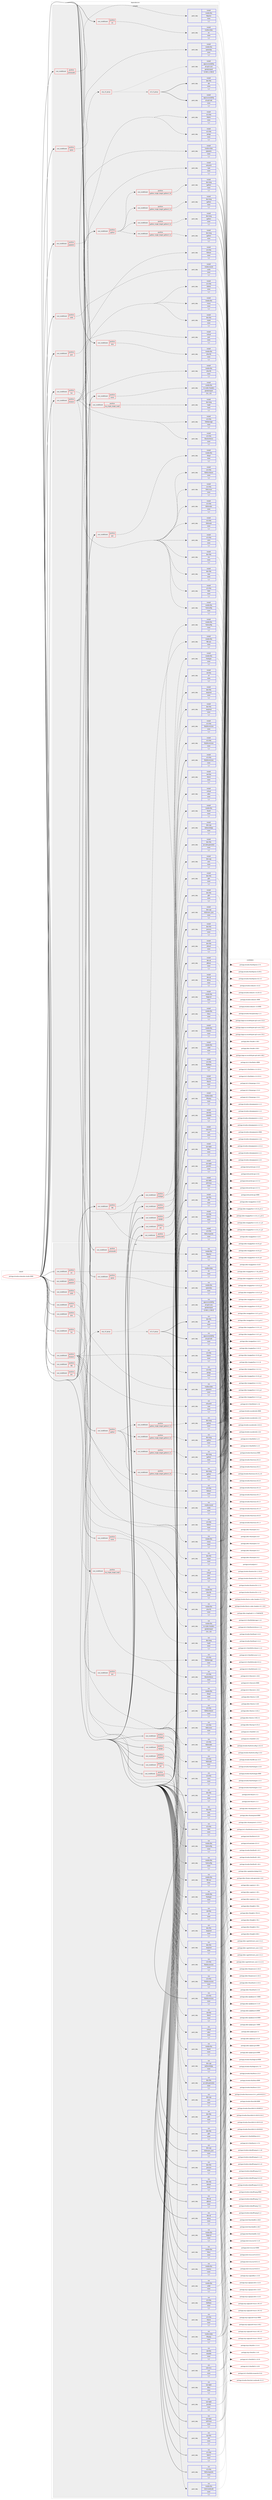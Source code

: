 digraph prolog {

# *************
# Graph options
# *************

newrank=true;
concentrate=true;
compound=true;
graph [rankdir=LR,fontname=Helvetica,fontsize=10,ranksep=1.5];#, ranksep=2.5, nodesep=0.2];
edge  [arrowhead=vee];
node  [fontname=Helvetica,fontsize=10];

# **********
# The ebuild
# **********

subgraph cluster_leftcol {
color=gray;
label=<<i>ebuild</i>>;
id [label="portage://media-video/obs-studio-9999", color=red, width=4, href="../media-video/obs-studio-9999.svg"];
}

# ****************
# The dependencies
# ****************

subgraph cluster_midcol {
color=gray;
label=<<i>dependencies</i>>;
subgraph cluster_compile {
fillcolor="#eeeeee";
style=filled;
label=<<i>compile</i>>;
subgraph cond219193 {
dependency843007 [label=<<TABLE BORDER="0" CELLBORDER="1" CELLSPACING="0" CELLPADDING="4"><TR><TD ROWSPAN="3" CELLPADDING="10">use_conditional</TD></TR><TR><TD>positive</TD></TR><TR><TD>alsa</TD></TR></TABLE>>, shape=none, color=red];
subgraph pack617523 {
dependency843008 [label=<<TABLE BORDER="0" CELLBORDER="1" CELLSPACING="0" CELLPADDING="4" WIDTH="220"><TR><TD ROWSPAN="6" CELLPADDING="30">pack_dep</TD></TR><TR><TD WIDTH="110">install</TD></TR><TR><TD>media-libs</TD></TR><TR><TD>alsa-lib</TD></TR><TR><TD>none</TD></TR><TR><TD>[,,]</TD></TR></TABLE>>, shape=none, color=blue];
}
dependency843007:e -> dependency843008:w [weight=20,style="dashed",arrowhead="vee"];
}
id:e -> dependency843007:w [weight=20,style="solid",arrowhead="vee"];
subgraph cond219194 {
dependency843009 [label=<<TABLE BORDER="0" CELLBORDER="1" CELLSPACING="0" CELLPADDING="4"><TR><TD ROWSPAN="3" CELLPADDING="10">use_conditional</TD></TR><TR><TD>positive</TD></TR><TR><TD>browser</TD></TR></TABLE>>, shape=none, color=red];
subgraph any5888 {
dependency843010 [label=<<TABLE BORDER="0" CELLBORDER="1" CELLSPACING="0" CELLPADDING="4"><TR><TD CELLPADDING="10">any_of_group</TD></TR></TABLE>>, shape=none, color=red];subgraph pack617524 {
dependency843011 [label=<<TABLE BORDER="0" CELLBORDER="1" CELLSPACING="0" CELLPADDING="4" WIDTH="220"><TR><TD ROWSPAN="6" CELLPADDING="30">pack_dep</TD></TR><TR><TD WIDTH="110">install</TD></TR><TR><TD>app-accessibility</TD></TR><TR><TD>at-spi2-core</TD></TR><TR><TD>greaterequal</TD></TR><TR><TD>[2.46.0,,,2.46.0]</TD></TR></TABLE>>, shape=none, color=blue];
}
dependency843010:e -> dependency843011:w [weight=20,style="dotted",arrowhead="oinv"];
subgraph all406 {
dependency843012 [label=<<TABLE BORDER="0" CELLBORDER="1" CELLSPACING="0" CELLPADDING="4"><TR><TD CELLPADDING="10">all_of_group</TD></TR></TABLE>>, shape=none, color=red];subgraph pack617525 {
dependency843013 [label=<<TABLE BORDER="0" CELLBORDER="1" CELLSPACING="0" CELLPADDING="4" WIDTH="220"><TR><TD ROWSPAN="6" CELLPADDING="30">pack_dep</TD></TR><TR><TD WIDTH="110">install</TD></TR><TR><TD>app-accessibility</TD></TR><TR><TD>at-spi2-atk</TD></TR><TR><TD>none</TD></TR><TR><TD>[,,]</TD></TR></TABLE>>, shape=none, color=blue];
}
dependency843012:e -> dependency843013:w [weight=20,style="solid",arrowhead="inv"];
subgraph pack617526 {
dependency843014 [label=<<TABLE BORDER="0" CELLBORDER="1" CELLSPACING="0" CELLPADDING="4" WIDTH="220"><TR><TD ROWSPAN="6" CELLPADDING="30">pack_dep</TD></TR><TR><TD WIDTH="110">install</TD></TR><TR><TD>dev-libs</TD></TR><TR><TD>atk</TD></TR><TR><TD>none</TD></TR><TR><TD>[,,]</TD></TR></TABLE>>, shape=none, color=blue];
}
dependency843012:e -> dependency843014:w [weight=20,style="solid",arrowhead="inv"];
}
dependency843010:e -> dependency843012:w [weight=20,style="dotted",arrowhead="oinv"];
}
dependency843009:e -> dependency843010:w [weight=20,style="dashed",arrowhead="vee"];
subgraph pack617527 {
dependency843015 [label=<<TABLE BORDER="0" CELLBORDER="1" CELLSPACING="0" CELLPADDING="4" WIDTH="220"><TR><TD ROWSPAN="6" CELLPADDING="30">pack_dep</TD></TR><TR><TD WIDTH="110">install</TD></TR><TR><TD>dev-libs</TD></TR><TR><TD>expat</TD></TR><TR><TD>none</TD></TR><TR><TD>[,,]</TD></TR></TABLE>>, shape=none, color=blue];
}
dependency843009:e -> dependency843015:w [weight=20,style="dashed",arrowhead="vee"];
subgraph pack617528 {
dependency843016 [label=<<TABLE BORDER="0" CELLBORDER="1" CELLSPACING="0" CELLPADDING="4" WIDTH="220"><TR><TD ROWSPAN="6" CELLPADDING="30">pack_dep</TD></TR><TR><TD WIDTH="110">install</TD></TR><TR><TD>dev-libs</TD></TR><TR><TD>glib</TD></TR><TR><TD>none</TD></TR><TR><TD>[,,]</TD></TR></TABLE>>, shape=none, color=blue];
}
dependency843009:e -> dependency843016:w [weight=20,style="dashed",arrowhead="vee"];
subgraph pack617529 {
dependency843017 [label=<<TABLE BORDER="0" CELLBORDER="1" CELLSPACING="0" CELLPADDING="4" WIDTH="220"><TR><TD ROWSPAN="6" CELLPADDING="30">pack_dep</TD></TR><TR><TD WIDTH="110">install</TD></TR><TR><TD>dev-libs</TD></TR><TR><TD>nspr</TD></TR><TR><TD>none</TD></TR><TR><TD>[,,]</TD></TR></TABLE>>, shape=none, color=blue];
}
dependency843009:e -> dependency843017:w [weight=20,style="dashed",arrowhead="vee"];
subgraph pack617530 {
dependency843018 [label=<<TABLE BORDER="0" CELLBORDER="1" CELLSPACING="0" CELLPADDING="4" WIDTH="220"><TR><TD ROWSPAN="6" CELLPADDING="30">pack_dep</TD></TR><TR><TD WIDTH="110">install</TD></TR><TR><TD>dev-libs</TD></TR><TR><TD>nss</TD></TR><TR><TD>none</TD></TR><TR><TD>[,,]</TD></TR></TABLE>>, shape=none, color=blue];
}
dependency843009:e -> dependency843018:w [weight=20,style="dashed",arrowhead="vee"];
subgraph pack617531 {
dependency843019 [label=<<TABLE BORDER="0" CELLBORDER="1" CELLSPACING="0" CELLPADDING="4" WIDTH="220"><TR><TD ROWSPAN="6" CELLPADDING="30">pack_dep</TD></TR><TR><TD WIDTH="110">install</TD></TR><TR><TD>dev-libs</TD></TR><TR><TD>wayland</TD></TR><TR><TD>none</TD></TR><TR><TD>[,,]</TD></TR></TABLE>>, shape=none, color=blue];
}
dependency843009:e -> dependency843019:w [weight=20,style="dashed",arrowhead="vee"];
subgraph pack617532 {
dependency843020 [label=<<TABLE BORDER="0" CELLBORDER="1" CELLSPACING="0" CELLPADDING="4" WIDTH="220"><TR><TD ROWSPAN="6" CELLPADDING="30">pack_dep</TD></TR><TR><TD WIDTH="110">install</TD></TR><TR><TD>media-libs</TD></TR><TR><TD>alsa-lib</TD></TR><TR><TD>none</TD></TR><TR><TD>[,,]</TD></TR></TABLE>>, shape=none, color=blue];
}
dependency843009:e -> dependency843020:w [weight=20,style="dashed",arrowhead="vee"];
subgraph pack617533 {
dependency843021 [label=<<TABLE BORDER="0" CELLBORDER="1" CELLSPACING="0" CELLPADDING="4" WIDTH="220"><TR><TD ROWSPAN="6" CELLPADDING="30">pack_dep</TD></TR><TR><TD WIDTH="110">install</TD></TR><TR><TD>media-libs</TD></TR><TR><TD>fontconfig</TD></TR><TR><TD>none</TD></TR><TR><TD>[,,]</TD></TR></TABLE>>, shape=none, color=blue];
}
dependency843009:e -> dependency843021:w [weight=20,style="dashed",arrowhead="vee"];
subgraph pack617534 {
dependency843022 [label=<<TABLE BORDER="0" CELLBORDER="1" CELLSPACING="0" CELLPADDING="4" WIDTH="220"><TR><TD ROWSPAN="6" CELLPADDING="30">pack_dep</TD></TR><TR><TD WIDTH="110">install</TD></TR><TR><TD>media-libs</TD></TR><TR><TD>mesa</TD></TR><TR><TD>none</TD></TR><TR><TD>[,,]</TD></TR></TABLE>>, shape=none, color=blue];
}
dependency843009:e -> dependency843022:w [weight=20,style="dashed",arrowhead="vee"];
subgraph pack617535 {
dependency843023 [label=<<TABLE BORDER="0" CELLBORDER="1" CELLSPACING="0" CELLPADDING="4" WIDTH="220"><TR><TD ROWSPAN="6" CELLPADDING="30">pack_dep</TD></TR><TR><TD WIDTH="110">install</TD></TR><TR><TD>net-print</TD></TR><TR><TD>cups</TD></TR><TR><TD>none</TD></TR><TR><TD>[,,]</TD></TR></TABLE>>, shape=none, color=blue];
}
dependency843009:e -> dependency843023:w [weight=20,style="dashed",arrowhead="vee"];
subgraph pack617536 {
dependency843024 [label=<<TABLE BORDER="0" CELLBORDER="1" CELLSPACING="0" CELLPADDING="4" WIDTH="220"><TR><TD ROWSPAN="6" CELLPADDING="30">pack_dep</TD></TR><TR><TD WIDTH="110">install</TD></TR><TR><TD>x11-libs</TD></TR><TR><TD>cairo</TD></TR><TR><TD>none</TD></TR><TR><TD>[,,]</TD></TR></TABLE>>, shape=none, color=blue];
}
dependency843009:e -> dependency843024:w [weight=20,style="dashed",arrowhead="vee"];
subgraph pack617537 {
dependency843025 [label=<<TABLE BORDER="0" CELLBORDER="1" CELLSPACING="0" CELLPADDING="4" WIDTH="220"><TR><TD ROWSPAN="6" CELLPADDING="30">pack_dep</TD></TR><TR><TD WIDTH="110">install</TD></TR><TR><TD>x11-libs</TD></TR><TR><TD>libdrm</TD></TR><TR><TD>none</TD></TR><TR><TD>[,,]</TD></TR></TABLE>>, shape=none, color=blue];
}
dependency843009:e -> dependency843025:w [weight=20,style="dashed",arrowhead="vee"];
subgraph pack617538 {
dependency843026 [label=<<TABLE BORDER="0" CELLBORDER="1" CELLSPACING="0" CELLPADDING="4" WIDTH="220"><TR><TD ROWSPAN="6" CELLPADDING="30">pack_dep</TD></TR><TR><TD WIDTH="110">install</TD></TR><TR><TD>x11-libs</TD></TR><TR><TD>libXcursor</TD></TR><TR><TD>none</TD></TR><TR><TD>[,,]</TD></TR></TABLE>>, shape=none, color=blue];
}
dependency843009:e -> dependency843026:w [weight=20,style="dashed",arrowhead="vee"];
subgraph pack617539 {
dependency843027 [label=<<TABLE BORDER="0" CELLBORDER="1" CELLSPACING="0" CELLPADDING="4" WIDTH="220"><TR><TD ROWSPAN="6" CELLPADDING="30">pack_dep</TD></TR><TR><TD WIDTH="110">install</TD></TR><TR><TD>x11-libs</TD></TR><TR><TD>libXdamage</TD></TR><TR><TD>none</TD></TR><TR><TD>[,,]</TD></TR></TABLE>>, shape=none, color=blue];
}
dependency843009:e -> dependency843027:w [weight=20,style="dashed",arrowhead="vee"];
subgraph pack617540 {
dependency843028 [label=<<TABLE BORDER="0" CELLBORDER="1" CELLSPACING="0" CELLPADDING="4" WIDTH="220"><TR><TD ROWSPAN="6" CELLPADDING="30">pack_dep</TD></TR><TR><TD WIDTH="110">install</TD></TR><TR><TD>x11-libs</TD></TR><TR><TD>libXext</TD></TR><TR><TD>none</TD></TR><TR><TD>[,,]</TD></TR></TABLE>>, shape=none, color=blue];
}
dependency843009:e -> dependency843028:w [weight=20,style="dashed",arrowhead="vee"];
subgraph pack617541 {
dependency843029 [label=<<TABLE BORDER="0" CELLBORDER="1" CELLSPACING="0" CELLPADDING="4" WIDTH="220"><TR><TD ROWSPAN="6" CELLPADDING="30">pack_dep</TD></TR><TR><TD WIDTH="110">install</TD></TR><TR><TD>x11-libs</TD></TR><TR><TD>libXi</TD></TR><TR><TD>none</TD></TR><TR><TD>[,,]</TD></TR></TABLE>>, shape=none, color=blue];
}
dependency843009:e -> dependency843029:w [weight=20,style="dashed",arrowhead="vee"];
subgraph pack617542 {
dependency843030 [label=<<TABLE BORDER="0" CELLBORDER="1" CELLSPACING="0" CELLPADDING="4" WIDTH="220"><TR><TD ROWSPAN="6" CELLPADDING="30">pack_dep</TD></TR><TR><TD WIDTH="110">install</TD></TR><TR><TD>x11-libs</TD></TR><TR><TD>libxkbcommon</TD></TR><TR><TD>none</TD></TR><TR><TD>[,,]</TD></TR></TABLE>>, shape=none, color=blue];
}
dependency843009:e -> dependency843030:w [weight=20,style="dashed",arrowhead="vee"];
subgraph pack617543 {
dependency843031 [label=<<TABLE BORDER="0" CELLBORDER="1" CELLSPACING="0" CELLPADDING="4" WIDTH="220"><TR><TD ROWSPAN="6" CELLPADDING="30">pack_dep</TD></TR><TR><TD WIDTH="110">install</TD></TR><TR><TD>x11-libs</TD></TR><TR><TD>libXrandr</TD></TR><TR><TD>none</TD></TR><TR><TD>[,,]</TD></TR></TABLE>>, shape=none, color=blue];
}
dependency843009:e -> dependency843031:w [weight=20,style="dashed",arrowhead="vee"];
subgraph pack617544 {
dependency843032 [label=<<TABLE BORDER="0" CELLBORDER="1" CELLSPACING="0" CELLPADDING="4" WIDTH="220"><TR><TD ROWSPAN="6" CELLPADDING="30">pack_dep</TD></TR><TR><TD WIDTH="110">install</TD></TR><TR><TD>x11-libs</TD></TR><TR><TD>libXrender</TD></TR><TR><TD>none</TD></TR><TR><TD>[,,]</TD></TR></TABLE>>, shape=none, color=blue];
}
dependency843009:e -> dependency843032:w [weight=20,style="dashed",arrowhead="vee"];
subgraph pack617545 {
dependency843033 [label=<<TABLE BORDER="0" CELLBORDER="1" CELLSPACING="0" CELLPADDING="4" WIDTH="220"><TR><TD ROWSPAN="6" CELLPADDING="30">pack_dep</TD></TR><TR><TD WIDTH="110">install</TD></TR><TR><TD>x11-libs</TD></TR><TR><TD>libXScrnSaver</TD></TR><TR><TD>none</TD></TR><TR><TD>[,,]</TD></TR></TABLE>>, shape=none, color=blue];
}
dependency843009:e -> dependency843033:w [weight=20,style="dashed",arrowhead="vee"];
subgraph pack617546 {
dependency843034 [label=<<TABLE BORDER="0" CELLBORDER="1" CELLSPACING="0" CELLPADDING="4" WIDTH="220"><TR><TD ROWSPAN="6" CELLPADDING="30">pack_dep</TD></TR><TR><TD WIDTH="110">install</TD></TR><TR><TD>x11-libs</TD></TR><TR><TD>libxshmfence</TD></TR><TR><TD>none</TD></TR><TR><TD>[,,]</TD></TR></TABLE>>, shape=none, color=blue];
}
dependency843009:e -> dependency843034:w [weight=20,style="dashed",arrowhead="vee"];
subgraph pack617547 {
dependency843035 [label=<<TABLE BORDER="0" CELLBORDER="1" CELLSPACING="0" CELLPADDING="4" WIDTH="220"><TR><TD ROWSPAN="6" CELLPADDING="30">pack_dep</TD></TR><TR><TD WIDTH="110">install</TD></TR><TR><TD>x11-libs</TD></TR><TR><TD>libXtst</TD></TR><TR><TD>none</TD></TR><TR><TD>[,,]</TD></TR></TABLE>>, shape=none, color=blue];
}
dependency843009:e -> dependency843035:w [weight=20,style="dashed",arrowhead="vee"];
subgraph pack617548 {
dependency843036 [label=<<TABLE BORDER="0" CELLBORDER="1" CELLSPACING="0" CELLPADDING="4" WIDTH="220"><TR><TD ROWSPAN="6" CELLPADDING="30">pack_dep</TD></TR><TR><TD WIDTH="110">install</TD></TR><TR><TD>x11-libs</TD></TR><TR><TD>pango</TD></TR><TR><TD>none</TD></TR><TR><TD>[,,]</TD></TR></TABLE>>, shape=none, color=blue];
}
dependency843009:e -> dependency843036:w [weight=20,style="dashed",arrowhead="vee"];
}
id:e -> dependency843009:w [weight=20,style="solid",arrowhead="vee"];
subgraph cond219195 {
dependency843037 [label=<<TABLE BORDER="0" CELLBORDER="1" CELLSPACING="0" CELLPADDING="4"><TR><TD ROWSPAN="3" CELLPADDING="10">use_conditional</TD></TR><TR><TD>positive</TD></TR><TR><TD>fdk</TD></TR></TABLE>>, shape=none, color=red];
subgraph pack617549 {
dependency843038 [label=<<TABLE BORDER="0" CELLBORDER="1" CELLSPACING="0" CELLPADDING="4" WIDTH="220"><TR><TD ROWSPAN="6" CELLPADDING="30">pack_dep</TD></TR><TR><TD WIDTH="110">install</TD></TR><TR><TD>media-libs</TD></TR><TR><TD>fdk-aac</TD></TR><TR><TD>none</TD></TR><TR><TD>[,,]</TD></TR></TABLE>>, shape=none, color=blue];
}
dependency843037:e -> dependency843038:w [weight=20,style="dashed",arrowhead="vee"];
}
id:e -> dependency843037:w [weight=20,style="solid",arrowhead="vee"];
subgraph cond219196 {
dependency843039 [label=<<TABLE BORDER="0" CELLBORDER="1" CELLSPACING="0" CELLPADDING="4"><TR><TD ROWSPAN="3" CELLPADDING="10">use_conditional</TD></TR><TR><TD>positive</TD></TR><TR><TD>jack</TD></TR></TABLE>>, shape=none, color=red];
subgraph pack617550 {
dependency843040 [label=<<TABLE BORDER="0" CELLBORDER="1" CELLSPACING="0" CELLPADDING="4" WIDTH="220"><TR><TD ROWSPAN="6" CELLPADDING="30">pack_dep</TD></TR><TR><TD WIDTH="110">install</TD></TR><TR><TD>virtual</TD></TR><TR><TD>jack</TD></TR><TR><TD>none</TD></TR><TR><TD>[,,]</TD></TR></TABLE>>, shape=none, color=blue];
}
dependency843039:e -> dependency843040:w [weight=20,style="dashed",arrowhead="vee"];
}
id:e -> dependency843039:w [weight=20,style="solid",arrowhead="vee"];
subgraph cond219197 {
dependency843041 [label=<<TABLE BORDER="0" CELLBORDER="1" CELLSPACING="0" CELLPADDING="4"><TR><TD ROWSPAN="3" CELLPADDING="10">use_conditional</TD></TR><TR><TD>positive</TD></TR><TR><TD>lua</TD></TR></TABLE>>, shape=none, color=red];
subgraph cond219198 {
dependency843042 [label=<<TABLE BORDER="0" CELLBORDER="1" CELLSPACING="0" CELLPADDING="4"><TR><TD ROWSPAN="3" CELLPADDING="10">use_conditional</TD></TR><TR><TD>positive</TD></TR><TR><TD>lua_single_target_luajit</TD></TR></TABLE>>, shape=none, color=red];
subgraph pack617551 {
dependency843043 [label=<<TABLE BORDER="0" CELLBORDER="1" CELLSPACING="0" CELLPADDING="4" WIDTH="220"><TR><TD ROWSPAN="6" CELLPADDING="30">pack_dep</TD></TR><TR><TD WIDTH="110">install</TD></TR><TR><TD>dev-lang</TD></TR><TR><TD>luajit</TD></TR><TR><TD>none</TD></TR><TR><TD>[,,]</TD></TR></TABLE>>, shape=none, color=blue];
}
dependency843042:e -> dependency843043:w [weight=20,style="dashed",arrowhead="vee"];
}
dependency843041:e -> dependency843042:w [weight=20,style="dashed",arrowhead="vee"];
}
id:e -> dependency843041:w [weight=20,style="solid",arrowhead="vee"];
subgraph cond219199 {
dependency843044 [label=<<TABLE BORDER="0" CELLBORDER="1" CELLSPACING="0" CELLPADDING="4"><TR><TD ROWSPAN="3" CELLPADDING="10">use_conditional</TD></TR><TR><TD>positive</TD></TR><TR><TD>mpegts</TD></TR></TABLE>>, shape=none, color=red];
subgraph pack617552 {
dependency843045 [label=<<TABLE BORDER="0" CELLBORDER="1" CELLSPACING="0" CELLPADDING="4" WIDTH="220"><TR><TD ROWSPAN="6" CELLPADDING="30">pack_dep</TD></TR><TR><TD WIDTH="110">install</TD></TR><TR><TD>net-libs</TD></TR><TR><TD>librist</TD></TR><TR><TD>none</TD></TR><TR><TD>[,,]</TD></TR></TABLE>>, shape=none, color=blue];
}
dependency843044:e -> dependency843045:w [weight=20,style="dashed",arrowhead="vee"];
subgraph pack617553 {
dependency843046 [label=<<TABLE BORDER="0" CELLBORDER="1" CELLSPACING="0" CELLPADDING="4" WIDTH="220"><TR><TD ROWSPAN="6" CELLPADDING="30">pack_dep</TD></TR><TR><TD WIDTH="110">install</TD></TR><TR><TD>net-libs</TD></TR><TR><TD>srt</TD></TR><TR><TD>none</TD></TR><TR><TD>[,,]</TD></TR></TABLE>>, shape=none, color=blue];
}
dependency843044:e -> dependency843046:w [weight=20,style="dashed",arrowhead="vee"];
}
id:e -> dependency843044:w [weight=20,style="solid",arrowhead="vee"];
subgraph cond219200 {
dependency843047 [label=<<TABLE BORDER="0" CELLBORDER="1" CELLSPACING="0" CELLPADDING="4"><TR><TD ROWSPAN="3" CELLPADDING="10">use_conditional</TD></TR><TR><TD>positive</TD></TR><TR><TD>nvenc</TD></TR></TABLE>>, shape=none, color=red];
subgraph pack617554 {
dependency843048 [label=<<TABLE BORDER="0" CELLBORDER="1" CELLSPACING="0" CELLPADDING="4" WIDTH="220"><TR><TD ROWSPAN="6" CELLPADDING="30">pack_dep</TD></TR><TR><TD WIDTH="110">install</TD></TR><TR><TD>media-libs</TD></TR><TR><TD>nv-codec-headers</TD></TR><TR><TD>greaterequal</TD></TR><TR><TD>[12,,,12]</TD></TR></TABLE>>, shape=none, color=blue];
}
dependency843047:e -> dependency843048:w [weight=20,style="dashed",arrowhead="vee"];
}
id:e -> dependency843047:w [weight=20,style="solid",arrowhead="vee"];
subgraph cond219201 {
dependency843049 [label=<<TABLE BORDER="0" CELLBORDER="1" CELLSPACING="0" CELLPADDING="4"><TR><TD ROWSPAN="3" CELLPADDING="10">use_conditional</TD></TR><TR><TD>positive</TD></TR><TR><TD>pipewire</TD></TR></TABLE>>, shape=none, color=red];
subgraph pack617555 {
dependency843050 [label=<<TABLE BORDER="0" CELLBORDER="1" CELLSPACING="0" CELLPADDING="4" WIDTH="220"><TR><TD ROWSPAN="6" CELLPADDING="30">pack_dep</TD></TR><TR><TD WIDTH="110">install</TD></TR><TR><TD>media-video</TD></TR><TR><TD>pipewire</TD></TR><TR><TD>none</TD></TR><TR><TD>[,,]</TD></TR></TABLE>>, shape=none, color=blue];
}
dependency843049:e -> dependency843050:w [weight=20,style="dashed",arrowhead="vee"];
}
id:e -> dependency843049:w [weight=20,style="solid",arrowhead="vee"];
subgraph cond219202 {
dependency843051 [label=<<TABLE BORDER="0" CELLBORDER="1" CELLSPACING="0" CELLPADDING="4"><TR><TD ROWSPAN="3" CELLPADDING="10">use_conditional</TD></TR><TR><TD>positive</TD></TR><TR><TD>pulseaudio</TD></TR></TABLE>>, shape=none, color=red];
subgraph pack617556 {
dependency843052 [label=<<TABLE BORDER="0" CELLBORDER="1" CELLSPACING="0" CELLPADDING="4" WIDTH="220"><TR><TD ROWSPAN="6" CELLPADDING="30">pack_dep</TD></TR><TR><TD WIDTH="110">install</TD></TR><TR><TD>media-libs</TD></TR><TR><TD>libpulse</TD></TR><TR><TD>none</TD></TR><TR><TD>[,,]</TD></TR></TABLE>>, shape=none, color=blue];
}
dependency843051:e -> dependency843052:w [weight=20,style="dashed",arrowhead="vee"];
}
id:e -> dependency843051:w [weight=20,style="solid",arrowhead="vee"];
subgraph cond219203 {
dependency843053 [label=<<TABLE BORDER="0" CELLBORDER="1" CELLSPACING="0" CELLPADDING="4"><TR><TD ROWSPAN="3" CELLPADDING="10">use_conditional</TD></TR><TR><TD>positive</TD></TR><TR><TD>python</TD></TR></TABLE>>, shape=none, color=red];
subgraph cond219204 {
dependency843054 [label=<<TABLE BORDER="0" CELLBORDER="1" CELLSPACING="0" CELLPADDING="4"><TR><TD ROWSPAN="3" CELLPADDING="10">use_conditional</TD></TR><TR><TD>positive</TD></TR><TR><TD>python_single_target_python3_10</TD></TR></TABLE>>, shape=none, color=red];
subgraph pack617557 {
dependency843055 [label=<<TABLE BORDER="0" CELLBORDER="1" CELLSPACING="0" CELLPADDING="4" WIDTH="220"><TR><TD ROWSPAN="6" CELLPADDING="30">pack_dep</TD></TR><TR><TD WIDTH="110">install</TD></TR><TR><TD>dev-lang</TD></TR><TR><TD>python</TD></TR><TR><TD>none</TD></TR><TR><TD>[,,]</TD></TR></TABLE>>, shape=none, color=blue];
}
dependency843054:e -> dependency843055:w [weight=20,style="dashed",arrowhead="vee"];
}
dependency843053:e -> dependency843054:w [weight=20,style="dashed",arrowhead="vee"];
subgraph cond219205 {
dependency843056 [label=<<TABLE BORDER="0" CELLBORDER="1" CELLSPACING="0" CELLPADDING="4"><TR><TD ROWSPAN="3" CELLPADDING="10">use_conditional</TD></TR><TR><TD>positive</TD></TR><TR><TD>python_single_target_python3_11</TD></TR></TABLE>>, shape=none, color=red];
subgraph pack617558 {
dependency843057 [label=<<TABLE BORDER="0" CELLBORDER="1" CELLSPACING="0" CELLPADDING="4" WIDTH="220"><TR><TD ROWSPAN="6" CELLPADDING="30">pack_dep</TD></TR><TR><TD WIDTH="110">install</TD></TR><TR><TD>dev-lang</TD></TR><TR><TD>python</TD></TR><TR><TD>none</TD></TR><TR><TD>[,,]</TD></TR></TABLE>>, shape=none, color=blue];
}
dependency843056:e -> dependency843057:w [weight=20,style="dashed",arrowhead="vee"];
}
dependency843053:e -> dependency843056:w [weight=20,style="dashed",arrowhead="vee"];
subgraph cond219206 {
dependency843058 [label=<<TABLE BORDER="0" CELLBORDER="1" CELLSPACING="0" CELLPADDING="4"><TR><TD ROWSPAN="3" CELLPADDING="10">use_conditional</TD></TR><TR><TD>positive</TD></TR><TR><TD>python_single_target_python3_12</TD></TR></TABLE>>, shape=none, color=red];
subgraph pack617559 {
dependency843059 [label=<<TABLE BORDER="0" CELLBORDER="1" CELLSPACING="0" CELLPADDING="4" WIDTH="220"><TR><TD ROWSPAN="6" CELLPADDING="30">pack_dep</TD></TR><TR><TD WIDTH="110">install</TD></TR><TR><TD>dev-lang</TD></TR><TR><TD>python</TD></TR><TR><TD>none</TD></TR><TR><TD>[,,]</TD></TR></TABLE>>, shape=none, color=blue];
}
dependency843058:e -> dependency843059:w [weight=20,style="dashed",arrowhead="vee"];
}
dependency843053:e -> dependency843058:w [weight=20,style="dashed",arrowhead="vee"];
subgraph cond219207 {
dependency843060 [label=<<TABLE BORDER="0" CELLBORDER="1" CELLSPACING="0" CELLPADDING="4"><TR><TD ROWSPAN="3" CELLPADDING="10">use_conditional</TD></TR><TR><TD>positive</TD></TR><TR><TD>python_single_target_python3_13</TD></TR></TABLE>>, shape=none, color=red];
subgraph pack617560 {
dependency843061 [label=<<TABLE BORDER="0" CELLBORDER="1" CELLSPACING="0" CELLPADDING="4" WIDTH="220"><TR><TD ROWSPAN="6" CELLPADDING="30">pack_dep</TD></TR><TR><TD WIDTH="110">install</TD></TR><TR><TD>dev-lang</TD></TR><TR><TD>python</TD></TR><TR><TD>none</TD></TR><TR><TD>[,,]</TD></TR></TABLE>>, shape=none, color=blue];
}
dependency843060:e -> dependency843061:w [weight=20,style="dashed",arrowhead="vee"];
}
dependency843053:e -> dependency843060:w [weight=20,style="dashed",arrowhead="vee"];
}
id:e -> dependency843053:w [weight=20,style="solid",arrowhead="vee"];
subgraph cond219208 {
dependency843062 [label=<<TABLE BORDER="0" CELLBORDER="1" CELLSPACING="0" CELLPADDING="4"><TR><TD ROWSPAN="3" CELLPADDING="10">use_conditional</TD></TR><TR><TD>positive</TD></TR><TR><TD>qsv</TD></TR></TABLE>>, shape=none, color=red];
subgraph pack617561 {
dependency843063 [label=<<TABLE BORDER="0" CELLBORDER="1" CELLSPACING="0" CELLPADDING="4" WIDTH="220"><TR><TD ROWSPAN="6" CELLPADDING="30">pack_dep</TD></TR><TR><TD WIDTH="110">install</TD></TR><TR><TD>media-libs</TD></TR><TR><TD>libvpl</TD></TR><TR><TD>none</TD></TR><TR><TD>[,,]</TD></TR></TABLE>>, shape=none, color=blue];
}
dependency843062:e -> dependency843063:w [weight=20,style="dashed",arrowhead="vee"];
}
id:e -> dependency843062:w [weight=20,style="solid",arrowhead="vee"];
subgraph cond219209 {
dependency843064 [label=<<TABLE BORDER="0" CELLBORDER="1" CELLSPACING="0" CELLPADDING="4"><TR><TD ROWSPAN="3" CELLPADDING="10">use_conditional</TD></TR><TR><TD>positive</TD></TR><TR><TD>sndio</TD></TR></TABLE>>, shape=none, color=red];
subgraph pack617562 {
dependency843065 [label=<<TABLE BORDER="0" CELLBORDER="1" CELLSPACING="0" CELLPADDING="4" WIDTH="220"><TR><TD ROWSPAN="6" CELLPADDING="30">pack_dep</TD></TR><TR><TD WIDTH="110">install</TD></TR><TR><TD>media-sound</TD></TR><TR><TD>sndio</TD></TR><TR><TD>none</TD></TR><TR><TD>[,,]</TD></TR></TABLE>>, shape=none, color=blue];
}
dependency843064:e -> dependency843065:w [weight=20,style="dashed",arrowhead="vee"];
}
id:e -> dependency843064:w [weight=20,style="solid",arrowhead="vee"];
subgraph cond219210 {
dependency843066 [label=<<TABLE BORDER="0" CELLBORDER="1" CELLSPACING="0" CELLPADDING="4"><TR><TD ROWSPAN="3" CELLPADDING="10">use_conditional</TD></TR><TR><TD>positive</TD></TR><TR><TD>speex</TD></TR></TABLE>>, shape=none, color=red];
subgraph pack617563 {
dependency843067 [label=<<TABLE BORDER="0" CELLBORDER="1" CELLSPACING="0" CELLPADDING="4" WIDTH="220"><TR><TD ROWSPAN="6" CELLPADDING="30">pack_dep</TD></TR><TR><TD WIDTH="110">install</TD></TR><TR><TD>media-libs</TD></TR><TR><TD>speexdsp</TD></TR><TR><TD>none</TD></TR><TR><TD>[,,]</TD></TR></TABLE>>, shape=none, color=blue];
}
dependency843066:e -> dependency843067:w [weight=20,style="dashed",arrowhead="vee"];
}
id:e -> dependency843066:w [weight=20,style="solid",arrowhead="vee"];
subgraph cond219211 {
dependency843068 [label=<<TABLE BORDER="0" CELLBORDER="1" CELLSPACING="0" CELLPADDING="4"><TR><TD ROWSPAN="3" CELLPADDING="10">use_conditional</TD></TR><TR><TD>positive</TD></TR><TR><TD>truetype</TD></TR></TABLE>>, shape=none, color=red];
subgraph pack617564 {
dependency843069 [label=<<TABLE BORDER="0" CELLBORDER="1" CELLSPACING="0" CELLPADDING="4" WIDTH="220"><TR><TD ROWSPAN="6" CELLPADDING="30">pack_dep</TD></TR><TR><TD WIDTH="110">install</TD></TR><TR><TD>media-libs</TD></TR><TR><TD>fontconfig</TD></TR><TR><TD>none</TD></TR><TR><TD>[,,]</TD></TR></TABLE>>, shape=none, color=blue];
}
dependency843068:e -> dependency843069:w [weight=20,style="dashed",arrowhead="vee"];
subgraph pack617565 {
dependency843070 [label=<<TABLE BORDER="0" CELLBORDER="1" CELLSPACING="0" CELLPADDING="4" WIDTH="220"><TR><TD ROWSPAN="6" CELLPADDING="30">pack_dep</TD></TR><TR><TD WIDTH="110">install</TD></TR><TR><TD>media-libs</TD></TR><TR><TD>freetype</TD></TR><TR><TD>none</TD></TR><TR><TD>[,,]</TD></TR></TABLE>>, shape=none, color=blue];
}
dependency843068:e -> dependency843070:w [weight=20,style="dashed",arrowhead="vee"];
}
id:e -> dependency843068:w [weight=20,style="solid",arrowhead="vee"];
subgraph cond219212 {
dependency843071 [label=<<TABLE BORDER="0" CELLBORDER="1" CELLSPACING="0" CELLPADDING="4"><TR><TD ROWSPAN="3" CELLPADDING="10">use_conditional</TD></TR><TR><TD>positive</TD></TR><TR><TD>v4l</TD></TR></TABLE>>, shape=none, color=red];
subgraph pack617566 {
dependency843072 [label=<<TABLE BORDER="0" CELLBORDER="1" CELLSPACING="0" CELLPADDING="4" WIDTH="220"><TR><TD ROWSPAN="6" CELLPADDING="30">pack_dep</TD></TR><TR><TD WIDTH="110">install</TD></TR><TR><TD>media-libs</TD></TR><TR><TD>libv4l</TD></TR><TR><TD>none</TD></TR><TR><TD>[,,]</TD></TR></TABLE>>, shape=none, color=blue];
}
dependency843071:e -> dependency843072:w [weight=20,style="dashed",arrowhead="vee"];
subgraph pack617567 {
dependency843073 [label=<<TABLE BORDER="0" CELLBORDER="1" CELLSPACING="0" CELLPADDING="4" WIDTH="220"><TR><TD ROWSPAN="6" CELLPADDING="30">pack_dep</TD></TR><TR><TD WIDTH="110">install</TD></TR><TR><TD>virtual</TD></TR><TR><TD>udev</TD></TR><TR><TD>none</TD></TR><TR><TD>[,,]</TD></TR></TABLE>>, shape=none, color=blue];
}
dependency843071:e -> dependency843073:w [weight=20,style="dashed",arrowhead="vee"];
}
id:e -> dependency843071:w [weight=20,style="solid",arrowhead="vee"];
subgraph cond219213 {
dependency843074 [label=<<TABLE BORDER="0" CELLBORDER="1" CELLSPACING="0" CELLPADDING="4"><TR><TD ROWSPAN="3" CELLPADDING="10">use_conditional</TD></TR><TR><TD>positive</TD></TR><TR><TD>vlc</TD></TR></TABLE>>, shape=none, color=red];
subgraph pack617568 {
dependency843075 [label=<<TABLE BORDER="0" CELLBORDER="1" CELLSPACING="0" CELLPADDING="4" WIDTH="220"><TR><TD ROWSPAN="6" CELLPADDING="30">pack_dep</TD></TR><TR><TD WIDTH="110">install</TD></TR><TR><TD>media-video</TD></TR><TR><TD>vlc</TD></TR><TR><TD>none</TD></TR><TR><TD>[,,]</TD></TR></TABLE>>, shape=none, color=blue];
}
dependency843074:e -> dependency843075:w [weight=20,style="dashed",arrowhead="vee"];
}
id:e -> dependency843074:w [weight=20,style="solid",arrowhead="vee"];
subgraph cond219214 {
dependency843076 [label=<<TABLE BORDER="0" CELLBORDER="1" CELLSPACING="0" CELLPADDING="4"><TR><TD ROWSPAN="3" CELLPADDING="10">use_conditional</TD></TR><TR><TD>positive</TD></TR><TR><TD>wayland</TD></TR></TABLE>>, shape=none, color=red];
subgraph pack617569 {
dependency843077 [label=<<TABLE BORDER="0" CELLBORDER="1" CELLSPACING="0" CELLPADDING="4" WIDTH="220"><TR><TD ROWSPAN="6" CELLPADDING="30">pack_dep</TD></TR><TR><TD WIDTH="110">install</TD></TR><TR><TD>dev-libs</TD></TR><TR><TD>wayland</TD></TR><TR><TD>none</TD></TR><TR><TD>[,,]</TD></TR></TABLE>>, shape=none, color=blue];
}
dependency843076:e -> dependency843077:w [weight=20,style="dashed",arrowhead="vee"];
subgraph pack617570 {
dependency843078 [label=<<TABLE BORDER="0" CELLBORDER="1" CELLSPACING="0" CELLPADDING="4" WIDTH="220"><TR><TD ROWSPAN="6" CELLPADDING="30">pack_dep</TD></TR><TR><TD WIDTH="110">install</TD></TR><TR><TD>x11-libs</TD></TR><TR><TD>libxkbcommon</TD></TR><TR><TD>none</TD></TR><TR><TD>[,,]</TD></TR></TABLE>>, shape=none, color=blue];
}
dependency843076:e -> dependency843078:w [weight=20,style="dashed",arrowhead="vee"];
}
id:e -> dependency843076:w [weight=20,style="solid",arrowhead="vee"];
subgraph cond219215 {
dependency843079 [label=<<TABLE BORDER="0" CELLBORDER="1" CELLSPACING="0" CELLPADDING="4"><TR><TD ROWSPAN="3" CELLPADDING="10">use_conditional</TD></TR><TR><TD>positive</TD></TR><TR><TD>websocket</TD></TR></TABLE>>, shape=none, color=red];
subgraph pack617571 {
dependency843080 [label=<<TABLE BORDER="0" CELLBORDER="1" CELLSPACING="0" CELLPADDING="4" WIDTH="220"><TR><TD ROWSPAN="6" CELLPADDING="30">pack_dep</TD></TR><TR><TD WIDTH="110">install</TD></TR><TR><TD>dev-cpp</TD></TR><TR><TD>asio</TD></TR><TR><TD>none</TD></TR><TR><TD>[,,]</TD></TR></TABLE>>, shape=none, color=blue];
}
dependency843079:e -> dependency843080:w [weight=20,style="dashed",arrowhead="vee"];
subgraph pack617572 {
dependency843081 [label=<<TABLE BORDER="0" CELLBORDER="1" CELLSPACING="0" CELLPADDING="4" WIDTH="220"><TR><TD ROWSPAN="6" CELLPADDING="30">pack_dep</TD></TR><TR><TD WIDTH="110">install</TD></TR><TR><TD>dev-cpp</TD></TR><TR><TD>websocketpp</TD></TR><TR><TD>none</TD></TR><TR><TD>[,,]</TD></TR></TABLE>>, shape=none, color=blue];
}
dependency843079:e -> dependency843081:w [weight=20,style="dashed",arrowhead="vee"];
subgraph pack617573 {
dependency843082 [label=<<TABLE BORDER="0" CELLBORDER="1" CELLSPACING="0" CELLPADDING="4" WIDTH="220"><TR><TD ROWSPAN="6" CELLPADDING="30">pack_dep</TD></TR><TR><TD WIDTH="110">install</TD></TR><TR><TD>dev-libs</TD></TR><TR><TD>qr-code-generator</TD></TR><TR><TD>none</TD></TR><TR><TD>[,,]</TD></TR></TABLE>>, shape=none, color=blue];
}
dependency843079:e -> dependency843082:w [weight=20,style="dashed",arrowhead="vee"];
}
id:e -> dependency843079:w [weight=20,style="solid",arrowhead="vee"];
subgraph pack617574 {
dependency843083 [label=<<TABLE BORDER="0" CELLBORDER="1" CELLSPACING="0" CELLPADDING="4" WIDTH="220"><TR><TD ROWSPAN="6" CELLPADDING="30">pack_dep</TD></TR><TR><TD WIDTH="110">install</TD></TR><TR><TD>dev-cpp</TD></TR><TR><TD>nlohmann_json</TD></TR><TR><TD>none</TD></TR><TR><TD>[,,]</TD></TR></TABLE>>, shape=none, color=blue];
}
id:e -> dependency843083:w [weight=20,style="solid",arrowhead="vee"];
subgraph pack617575 {
dependency843084 [label=<<TABLE BORDER="0" CELLBORDER="1" CELLSPACING="0" CELLPADDING="4" WIDTH="220"><TR><TD ROWSPAN="6" CELLPADDING="30">pack_dep</TD></TR><TR><TD WIDTH="110">install</TD></TR><TR><TD>dev-libs</TD></TR><TR><TD>glib</TD></TR><TR><TD>none</TD></TR><TR><TD>[,,]</TD></TR></TABLE>>, shape=none, color=blue];
}
id:e -> dependency843084:w [weight=20,style="solid",arrowhead="vee"];
subgraph pack617576 {
dependency843085 [label=<<TABLE BORDER="0" CELLBORDER="1" CELLSPACING="0" CELLPADDING="4" WIDTH="220"><TR><TD ROWSPAN="6" CELLPADDING="30">pack_dep</TD></TR><TR><TD WIDTH="110">install</TD></TR><TR><TD>dev-libs</TD></TR><TR><TD>jansson</TD></TR><TR><TD>none</TD></TR><TR><TD>[,,]</TD></TR></TABLE>>, shape=none, color=blue];
}
id:e -> dependency843085:w [weight=20,style="solid",arrowhead="vee"];
subgraph pack617577 {
dependency843086 [label=<<TABLE BORDER="0" CELLBORDER="1" CELLSPACING="0" CELLPADDING="4" WIDTH="220"><TR><TD ROWSPAN="6" CELLPADDING="30">pack_dep</TD></TR><TR><TD WIDTH="110">install</TD></TR><TR><TD>dev-libs</TD></TR><TR><TD>uthash</TD></TR><TR><TD>none</TD></TR><TR><TD>[,,]</TD></TR></TABLE>>, shape=none, color=blue];
}
id:e -> dependency843086:w [weight=20,style="solid",arrowhead="vee"];
subgraph pack617578 {
dependency843087 [label=<<TABLE BORDER="0" CELLBORDER="1" CELLSPACING="0" CELLPADDING="4" WIDTH="220"><TR><TD ROWSPAN="6" CELLPADDING="30">pack_dep</TD></TR><TR><TD WIDTH="110">install</TD></TR><TR><TD>dev-qt</TD></TR><TR><TD>qtbase</TD></TR><TR><TD>none</TD></TR><TR><TD>[,,]</TD></TR></TABLE>>, shape=none, color=blue];
}
id:e -> dependency843087:w [weight=20,style="solid",arrowhead="vee"];
subgraph pack617579 {
dependency843088 [label=<<TABLE BORDER="0" CELLBORDER="1" CELLSPACING="0" CELLPADDING="4" WIDTH="220"><TR><TD ROWSPAN="6" CELLPADDING="30">pack_dep</TD></TR><TR><TD WIDTH="110">install</TD></TR><TR><TD>dev-qt</TD></TR><TR><TD>qtsvg</TD></TR><TR><TD>none</TD></TR><TR><TD>[,,]</TD></TR></TABLE>>, shape=none, color=blue];
}
id:e -> dependency843088:w [weight=20,style="solid",arrowhead="vee"];
subgraph pack617580 {
dependency843089 [label=<<TABLE BORDER="0" CELLBORDER="1" CELLSPACING="0" CELLPADDING="4" WIDTH="220"><TR><TD ROWSPAN="6" CELLPADDING="30">pack_dep</TD></TR><TR><TD WIDTH="110">install</TD></TR><TR><TD>media-libs</TD></TR><TR><TD>libglvnd</TD></TR><TR><TD>none</TD></TR><TR><TD>[,,]</TD></TR></TABLE>>, shape=none, color=blue];
}
id:e -> dependency843089:w [weight=20,style="solid",arrowhead="vee"];
subgraph pack617581 {
dependency843090 [label=<<TABLE BORDER="0" CELLBORDER="1" CELLSPACING="0" CELLPADDING="4" WIDTH="220"><TR><TD ROWSPAN="6" CELLPADDING="30">pack_dep</TD></TR><TR><TD WIDTH="110">install</TD></TR><TR><TD>media-libs</TD></TR><TR><TD>libva</TD></TR><TR><TD>none</TD></TR><TR><TD>[,,]</TD></TR></TABLE>>, shape=none, color=blue];
}
id:e -> dependency843090:w [weight=20,style="solid",arrowhead="vee"];
subgraph pack617582 {
dependency843091 [label=<<TABLE BORDER="0" CELLBORDER="1" CELLSPACING="0" CELLPADDING="4" WIDTH="220"><TR><TD ROWSPAN="6" CELLPADDING="30">pack_dep</TD></TR><TR><TD WIDTH="110">install</TD></TR><TR><TD>media-libs</TD></TR><TR><TD>rnnoise</TD></TR><TR><TD>none</TD></TR><TR><TD>[,,]</TD></TR></TABLE>>, shape=none, color=blue];
}
id:e -> dependency843091:w [weight=20,style="solid",arrowhead="vee"];
subgraph pack617583 {
dependency843092 [label=<<TABLE BORDER="0" CELLBORDER="1" CELLSPACING="0" CELLPADDING="4" WIDTH="220"><TR><TD ROWSPAN="6" CELLPADDING="30">pack_dep</TD></TR><TR><TD WIDTH="110">install</TD></TR><TR><TD>media-libs</TD></TR><TR><TD>x264</TD></TR><TR><TD>none</TD></TR><TR><TD>[,,]</TD></TR></TABLE>>, shape=none, color=blue];
}
id:e -> dependency843092:w [weight=20,style="solid",arrowhead="vee"];
subgraph pack617584 {
dependency843093 [label=<<TABLE BORDER="0" CELLBORDER="1" CELLSPACING="0" CELLPADDING="4" WIDTH="220"><TR><TD ROWSPAN="6" CELLPADDING="30">pack_dep</TD></TR><TR><TD WIDTH="110">install</TD></TR><TR><TD>media-video</TD></TR><TR><TD>ffmpeg</TD></TR><TR><TD>none</TD></TR><TR><TD>[,,]</TD></TR></TABLE>>, shape=none, color=blue];
}
id:e -> dependency843093:w [weight=20,style="solid",arrowhead="vee"];
subgraph pack617585 {
dependency843094 [label=<<TABLE BORDER="0" CELLBORDER="1" CELLSPACING="0" CELLPADDING="4" WIDTH="220"><TR><TD ROWSPAN="6" CELLPADDING="30">pack_dep</TD></TR><TR><TD WIDTH="110">install</TD></TR><TR><TD>net-libs</TD></TR><TR><TD>mbedtls</TD></TR><TR><TD>none</TD></TR><TR><TD>[,,]</TD></TR></TABLE>>, shape=none, color=blue];
}
id:e -> dependency843094:w [weight=20,style="solid",arrowhead="vee"];
subgraph pack617586 {
dependency843095 [label=<<TABLE BORDER="0" CELLBORDER="1" CELLSPACING="0" CELLPADDING="4" WIDTH="220"><TR><TD ROWSPAN="6" CELLPADDING="30">pack_dep</TD></TR><TR><TD WIDTH="110">install</TD></TR><TR><TD>net-misc</TD></TR><TR><TD>curl</TD></TR><TR><TD>none</TD></TR><TR><TD>[,,]</TD></TR></TABLE>>, shape=none, color=blue];
}
id:e -> dependency843095:w [weight=20,style="solid",arrowhead="vee"];
subgraph pack617587 {
dependency843096 [label=<<TABLE BORDER="0" CELLBORDER="1" CELLSPACING="0" CELLPADDING="4" WIDTH="220"><TR><TD ROWSPAN="6" CELLPADDING="30">pack_dep</TD></TR><TR><TD WIDTH="110">install</TD></TR><TR><TD>sys-apps</TD></TR><TR><TD>dbus</TD></TR><TR><TD>none</TD></TR><TR><TD>[,,]</TD></TR></TABLE>>, shape=none, color=blue];
}
id:e -> dependency843096:w [weight=20,style="solid",arrowhead="vee"];
subgraph pack617588 {
dependency843097 [label=<<TABLE BORDER="0" CELLBORDER="1" CELLSPACING="0" CELLPADDING="4" WIDTH="220"><TR><TD ROWSPAN="6" CELLPADDING="30">pack_dep</TD></TR><TR><TD WIDTH="110">install</TD></TR><TR><TD>sys-apps</TD></TR><TR><TD>pciutils</TD></TR><TR><TD>none</TD></TR><TR><TD>[,,]</TD></TR></TABLE>>, shape=none, color=blue];
}
id:e -> dependency843097:w [weight=20,style="solid",arrowhead="vee"];
subgraph pack617589 {
dependency843098 [label=<<TABLE BORDER="0" CELLBORDER="1" CELLSPACING="0" CELLPADDING="4" WIDTH="220"><TR><TD ROWSPAN="6" CELLPADDING="30">pack_dep</TD></TR><TR><TD WIDTH="110">install</TD></TR><TR><TD>sys-apps</TD></TR><TR><TD>util-linux</TD></TR><TR><TD>none</TD></TR><TR><TD>[,,]</TD></TR></TABLE>>, shape=none, color=blue];
}
id:e -> dependency843098:w [weight=20,style="solid",arrowhead="vee"];
subgraph pack617590 {
dependency843099 [label=<<TABLE BORDER="0" CELLBORDER="1" CELLSPACING="0" CELLPADDING="4" WIDTH="220"><TR><TD ROWSPAN="6" CELLPADDING="30">pack_dep</TD></TR><TR><TD WIDTH="110">install</TD></TR><TR><TD>sys-libs</TD></TR><TR><TD>zlib</TD></TR><TR><TD>none</TD></TR><TR><TD>[,,]</TD></TR></TABLE>>, shape=none, color=blue];
}
id:e -> dependency843099:w [weight=20,style="solid",arrowhead="vee"];
subgraph pack617591 {
dependency843100 [label=<<TABLE BORDER="0" CELLBORDER="1" CELLSPACING="0" CELLPADDING="4" WIDTH="220"><TR><TD ROWSPAN="6" CELLPADDING="30">pack_dep</TD></TR><TR><TD WIDTH="110">install</TD></TR><TR><TD>x11-libs</TD></TR><TR><TD>libX11</TD></TR><TR><TD>none</TD></TR><TR><TD>[,,]</TD></TR></TABLE>>, shape=none, color=blue];
}
id:e -> dependency843100:w [weight=20,style="solid",arrowhead="vee"];
subgraph pack617592 {
dependency843101 [label=<<TABLE BORDER="0" CELLBORDER="1" CELLSPACING="0" CELLPADDING="4" WIDTH="220"><TR><TD ROWSPAN="6" CELLPADDING="30">pack_dep</TD></TR><TR><TD WIDTH="110">install</TD></TR><TR><TD>x11-libs</TD></TR><TR><TD>libXcomposite</TD></TR><TR><TD>none</TD></TR><TR><TD>[,,]</TD></TR></TABLE>>, shape=none, color=blue];
}
id:e -> dependency843101:w [weight=20,style="solid",arrowhead="vee"];
subgraph pack617593 {
dependency843102 [label=<<TABLE BORDER="0" CELLBORDER="1" CELLSPACING="0" CELLPADDING="4" WIDTH="220"><TR><TD ROWSPAN="6" CELLPADDING="30">pack_dep</TD></TR><TR><TD WIDTH="110">install</TD></TR><TR><TD>x11-libs</TD></TR><TR><TD>libXfixes</TD></TR><TR><TD>none</TD></TR><TR><TD>[,,]</TD></TR></TABLE>>, shape=none, color=blue];
}
id:e -> dependency843102:w [weight=20,style="solid",arrowhead="vee"];
subgraph pack617594 {
dependency843103 [label=<<TABLE BORDER="0" CELLBORDER="1" CELLSPACING="0" CELLPADDING="4" WIDTH="220"><TR><TD ROWSPAN="6" CELLPADDING="30">pack_dep</TD></TR><TR><TD WIDTH="110">install</TD></TR><TR><TD>x11-libs</TD></TR><TR><TD>libxcb</TD></TR><TR><TD>none</TD></TR><TR><TD>[,,]</TD></TR></TABLE>>, shape=none, color=blue];
}
id:e -> dependency843103:w [weight=20,style="solid",arrowhead="vee"];
subgraph pack617595 {
dependency843104 [label=<<TABLE BORDER="0" CELLBORDER="1" CELLSPACING="0" CELLPADDING="4" WIDTH="220"><TR><TD ROWSPAN="6" CELLPADDING="30">pack_dep</TD></TR><TR><TD WIDTH="110">install</TD></TR><TR><TD>x11-libs</TD></TR><TR><TD>libxkbcommon</TD></TR><TR><TD>none</TD></TR><TR><TD>[,,]</TD></TR></TABLE>>, shape=none, color=blue];
}
id:e -> dependency843104:w [weight=20,style="solid",arrowhead="vee"];
}
subgraph cluster_compileandrun {
fillcolor="#eeeeee";
style=filled;
label=<<i>compile and run</i>>;
}
subgraph cluster_run {
fillcolor="#eeeeee";
style=filled;
label=<<i>run</i>>;
subgraph cond219216 {
dependency843105 [label=<<TABLE BORDER="0" CELLBORDER="1" CELLSPACING="0" CELLPADDING="4"><TR><TD ROWSPAN="3" CELLPADDING="10">use_conditional</TD></TR><TR><TD>positive</TD></TR><TR><TD>alsa</TD></TR></TABLE>>, shape=none, color=red];
subgraph pack617596 {
dependency843106 [label=<<TABLE BORDER="0" CELLBORDER="1" CELLSPACING="0" CELLPADDING="4" WIDTH="220"><TR><TD ROWSPAN="6" CELLPADDING="30">pack_dep</TD></TR><TR><TD WIDTH="110">run</TD></TR><TR><TD>media-libs</TD></TR><TR><TD>alsa-lib</TD></TR><TR><TD>none</TD></TR><TR><TD>[,,]</TD></TR></TABLE>>, shape=none, color=blue];
}
dependency843105:e -> dependency843106:w [weight=20,style="dashed",arrowhead="vee"];
}
id:e -> dependency843105:w [weight=20,style="solid",arrowhead="odot"];
subgraph cond219217 {
dependency843107 [label=<<TABLE BORDER="0" CELLBORDER="1" CELLSPACING="0" CELLPADDING="4"><TR><TD ROWSPAN="3" CELLPADDING="10">use_conditional</TD></TR><TR><TD>positive</TD></TR><TR><TD>browser</TD></TR></TABLE>>, shape=none, color=red];
subgraph any5889 {
dependency843108 [label=<<TABLE BORDER="0" CELLBORDER="1" CELLSPACING="0" CELLPADDING="4"><TR><TD CELLPADDING="10">any_of_group</TD></TR></TABLE>>, shape=none, color=red];subgraph pack617597 {
dependency843109 [label=<<TABLE BORDER="0" CELLBORDER="1" CELLSPACING="0" CELLPADDING="4" WIDTH="220"><TR><TD ROWSPAN="6" CELLPADDING="30">pack_dep</TD></TR><TR><TD WIDTH="110">run</TD></TR><TR><TD>app-accessibility</TD></TR><TR><TD>at-spi2-core</TD></TR><TR><TD>greaterequal</TD></TR><TR><TD>[2.46.0,,,2.46.0]</TD></TR></TABLE>>, shape=none, color=blue];
}
dependency843108:e -> dependency843109:w [weight=20,style="dotted",arrowhead="oinv"];
subgraph all407 {
dependency843110 [label=<<TABLE BORDER="0" CELLBORDER="1" CELLSPACING="0" CELLPADDING="4"><TR><TD CELLPADDING="10">all_of_group</TD></TR></TABLE>>, shape=none, color=red];subgraph pack617598 {
dependency843111 [label=<<TABLE BORDER="0" CELLBORDER="1" CELLSPACING="0" CELLPADDING="4" WIDTH="220"><TR><TD ROWSPAN="6" CELLPADDING="30">pack_dep</TD></TR><TR><TD WIDTH="110">run</TD></TR><TR><TD>app-accessibility</TD></TR><TR><TD>at-spi2-atk</TD></TR><TR><TD>none</TD></TR><TR><TD>[,,]</TD></TR></TABLE>>, shape=none, color=blue];
}
dependency843110:e -> dependency843111:w [weight=20,style="solid",arrowhead="inv"];
subgraph pack617599 {
dependency843112 [label=<<TABLE BORDER="0" CELLBORDER="1" CELLSPACING="0" CELLPADDING="4" WIDTH="220"><TR><TD ROWSPAN="6" CELLPADDING="30">pack_dep</TD></TR><TR><TD WIDTH="110">run</TD></TR><TR><TD>dev-libs</TD></TR><TR><TD>atk</TD></TR><TR><TD>none</TD></TR><TR><TD>[,,]</TD></TR></TABLE>>, shape=none, color=blue];
}
dependency843110:e -> dependency843112:w [weight=20,style="solid",arrowhead="inv"];
}
dependency843108:e -> dependency843110:w [weight=20,style="dotted",arrowhead="oinv"];
}
dependency843107:e -> dependency843108:w [weight=20,style="dashed",arrowhead="vee"];
subgraph pack617600 {
dependency843113 [label=<<TABLE BORDER="0" CELLBORDER="1" CELLSPACING="0" CELLPADDING="4" WIDTH="220"><TR><TD ROWSPAN="6" CELLPADDING="30">pack_dep</TD></TR><TR><TD WIDTH="110">run</TD></TR><TR><TD>dev-libs</TD></TR><TR><TD>expat</TD></TR><TR><TD>none</TD></TR><TR><TD>[,,]</TD></TR></TABLE>>, shape=none, color=blue];
}
dependency843107:e -> dependency843113:w [weight=20,style="dashed",arrowhead="vee"];
subgraph pack617601 {
dependency843114 [label=<<TABLE BORDER="0" CELLBORDER="1" CELLSPACING="0" CELLPADDING="4" WIDTH="220"><TR><TD ROWSPAN="6" CELLPADDING="30">pack_dep</TD></TR><TR><TD WIDTH="110">run</TD></TR><TR><TD>dev-libs</TD></TR><TR><TD>glib</TD></TR><TR><TD>none</TD></TR><TR><TD>[,,]</TD></TR></TABLE>>, shape=none, color=blue];
}
dependency843107:e -> dependency843114:w [weight=20,style="dashed",arrowhead="vee"];
subgraph pack617602 {
dependency843115 [label=<<TABLE BORDER="0" CELLBORDER="1" CELLSPACING="0" CELLPADDING="4" WIDTH="220"><TR><TD ROWSPAN="6" CELLPADDING="30">pack_dep</TD></TR><TR><TD WIDTH="110">run</TD></TR><TR><TD>dev-libs</TD></TR><TR><TD>nspr</TD></TR><TR><TD>none</TD></TR><TR><TD>[,,]</TD></TR></TABLE>>, shape=none, color=blue];
}
dependency843107:e -> dependency843115:w [weight=20,style="dashed",arrowhead="vee"];
subgraph pack617603 {
dependency843116 [label=<<TABLE BORDER="0" CELLBORDER="1" CELLSPACING="0" CELLPADDING="4" WIDTH="220"><TR><TD ROWSPAN="6" CELLPADDING="30">pack_dep</TD></TR><TR><TD WIDTH="110">run</TD></TR><TR><TD>dev-libs</TD></TR><TR><TD>nss</TD></TR><TR><TD>none</TD></TR><TR><TD>[,,]</TD></TR></TABLE>>, shape=none, color=blue];
}
dependency843107:e -> dependency843116:w [weight=20,style="dashed",arrowhead="vee"];
subgraph pack617604 {
dependency843117 [label=<<TABLE BORDER="0" CELLBORDER="1" CELLSPACING="0" CELLPADDING="4" WIDTH="220"><TR><TD ROWSPAN="6" CELLPADDING="30">pack_dep</TD></TR><TR><TD WIDTH="110">run</TD></TR><TR><TD>dev-libs</TD></TR><TR><TD>wayland</TD></TR><TR><TD>none</TD></TR><TR><TD>[,,]</TD></TR></TABLE>>, shape=none, color=blue];
}
dependency843107:e -> dependency843117:w [weight=20,style="dashed",arrowhead="vee"];
subgraph pack617605 {
dependency843118 [label=<<TABLE BORDER="0" CELLBORDER="1" CELLSPACING="0" CELLPADDING="4" WIDTH="220"><TR><TD ROWSPAN="6" CELLPADDING="30">pack_dep</TD></TR><TR><TD WIDTH="110">run</TD></TR><TR><TD>media-libs</TD></TR><TR><TD>alsa-lib</TD></TR><TR><TD>none</TD></TR><TR><TD>[,,]</TD></TR></TABLE>>, shape=none, color=blue];
}
dependency843107:e -> dependency843118:w [weight=20,style="dashed",arrowhead="vee"];
subgraph pack617606 {
dependency843119 [label=<<TABLE BORDER="0" CELLBORDER="1" CELLSPACING="0" CELLPADDING="4" WIDTH="220"><TR><TD ROWSPAN="6" CELLPADDING="30">pack_dep</TD></TR><TR><TD WIDTH="110">run</TD></TR><TR><TD>media-libs</TD></TR><TR><TD>fontconfig</TD></TR><TR><TD>none</TD></TR><TR><TD>[,,]</TD></TR></TABLE>>, shape=none, color=blue];
}
dependency843107:e -> dependency843119:w [weight=20,style="dashed",arrowhead="vee"];
subgraph pack617607 {
dependency843120 [label=<<TABLE BORDER="0" CELLBORDER="1" CELLSPACING="0" CELLPADDING="4" WIDTH="220"><TR><TD ROWSPAN="6" CELLPADDING="30">pack_dep</TD></TR><TR><TD WIDTH="110">run</TD></TR><TR><TD>media-libs</TD></TR><TR><TD>mesa</TD></TR><TR><TD>none</TD></TR><TR><TD>[,,]</TD></TR></TABLE>>, shape=none, color=blue];
}
dependency843107:e -> dependency843120:w [weight=20,style="dashed",arrowhead="vee"];
subgraph pack617608 {
dependency843121 [label=<<TABLE BORDER="0" CELLBORDER="1" CELLSPACING="0" CELLPADDING="4" WIDTH="220"><TR><TD ROWSPAN="6" CELLPADDING="30">pack_dep</TD></TR><TR><TD WIDTH="110">run</TD></TR><TR><TD>net-print</TD></TR><TR><TD>cups</TD></TR><TR><TD>none</TD></TR><TR><TD>[,,]</TD></TR></TABLE>>, shape=none, color=blue];
}
dependency843107:e -> dependency843121:w [weight=20,style="dashed",arrowhead="vee"];
subgraph pack617609 {
dependency843122 [label=<<TABLE BORDER="0" CELLBORDER="1" CELLSPACING="0" CELLPADDING="4" WIDTH="220"><TR><TD ROWSPAN="6" CELLPADDING="30">pack_dep</TD></TR><TR><TD WIDTH="110">run</TD></TR><TR><TD>x11-libs</TD></TR><TR><TD>cairo</TD></TR><TR><TD>none</TD></TR><TR><TD>[,,]</TD></TR></TABLE>>, shape=none, color=blue];
}
dependency843107:e -> dependency843122:w [weight=20,style="dashed",arrowhead="vee"];
subgraph pack617610 {
dependency843123 [label=<<TABLE BORDER="0" CELLBORDER="1" CELLSPACING="0" CELLPADDING="4" WIDTH="220"><TR><TD ROWSPAN="6" CELLPADDING="30">pack_dep</TD></TR><TR><TD WIDTH="110">run</TD></TR><TR><TD>x11-libs</TD></TR><TR><TD>libdrm</TD></TR><TR><TD>none</TD></TR><TR><TD>[,,]</TD></TR></TABLE>>, shape=none, color=blue];
}
dependency843107:e -> dependency843123:w [weight=20,style="dashed",arrowhead="vee"];
subgraph pack617611 {
dependency843124 [label=<<TABLE BORDER="0" CELLBORDER="1" CELLSPACING="0" CELLPADDING="4" WIDTH="220"><TR><TD ROWSPAN="6" CELLPADDING="30">pack_dep</TD></TR><TR><TD WIDTH="110">run</TD></TR><TR><TD>x11-libs</TD></TR><TR><TD>libXcursor</TD></TR><TR><TD>none</TD></TR><TR><TD>[,,]</TD></TR></TABLE>>, shape=none, color=blue];
}
dependency843107:e -> dependency843124:w [weight=20,style="dashed",arrowhead="vee"];
subgraph pack617612 {
dependency843125 [label=<<TABLE BORDER="0" CELLBORDER="1" CELLSPACING="0" CELLPADDING="4" WIDTH="220"><TR><TD ROWSPAN="6" CELLPADDING="30">pack_dep</TD></TR><TR><TD WIDTH="110">run</TD></TR><TR><TD>x11-libs</TD></TR><TR><TD>libXdamage</TD></TR><TR><TD>none</TD></TR><TR><TD>[,,]</TD></TR></TABLE>>, shape=none, color=blue];
}
dependency843107:e -> dependency843125:w [weight=20,style="dashed",arrowhead="vee"];
subgraph pack617613 {
dependency843126 [label=<<TABLE BORDER="0" CELLBORDER="1" CELLSPACING="0" CELLPADDING="4" WIDTH="220"><TR><TD ROWSPAN="6" CELLPADDING="30">pack_dep</TD></TR><TR><TD WIDTH="110">run</TD></TR><TR><TD>x11-libs</TD></TR><TR><TD>libXext</TD></TR><TR><TD>none</TD></TR><TR><TD>[,,]</TD></TR></TABLE>>, shape=none, color=blue];
}
dependency843107:e -> dependency843126:w [weight=20,style="dashed",arrowhead="vee"];
subgraph pack617614 {
dependency843127 [label=<<TABLE BORDER="0" CELLBORDER="1" CELLSPACING="0" CELLPADDING="4" WIDTH="220"><TR><TD ROWSPAN="6" CELLPADDING="30">pack_dep</TD></TR><TR><TD WIDTH="110">run</TD></TR><TR><TD>x11-libs</TD></TR><TR><TD>libXi</TD></TR><TR><TD>none</TD></TR><TR><TD>[,,]</TD></TR></TABLE>>, shape=none, color=blue];
}
dependency843107:e -> dependency843127:w [weight=20,style="dashed",arrowhead="vee"];
subgraph pack617615 {
dependency843128 [label=<<TABLE BORDER="0" CELLBORDER="1" CELLSPACING="0" CELLPADDING="4" WIDTH="220"><TR><TD ROWSPAN="6" CELLPADDING="30">pack_dep</TD></TR><TR><TD WIDTH="110">run</TD></TR><TR><TD>x11-libs</TD></TR><TR><TD>libxkbcommon</TD></TR><TR><TD>none</TD></TR><TR><TD>[,,]</TD></TR></TABLE>>, shape=none, color=blue];
}
dependency843107:e -> dependency843128:w [weight=20,style="dashed",arrowhead="vee"];
subgraph pack617616 {
dependency843129 [label=<<TABLE BORDER="0" CELLBORDER="1" CELLSPACING="0" CELLPADDING="4" WIDTH="220"><TR><TD ROWSPAN="6" CELLPADDING="30">pack_dep</TD></TR><TR><TD WIDTH="110">run</TD></TR><TR><TD>x11-libs</TD></TR><TR><TD>libXrandr</TD></TR><TR><TD>none</TD></TR><TR><TD>[,,]</TD></TR></TABLE>>, shape=none, color=blue];
}
dependency843107:e -> dependency843129:w [weight=20,style="dashed",arrowhead="vee"];
subgraph pack617617 {
dependency843130 [label=<<TABLE BORDER="0" CELLBORDER="1" CELLSPACING="0" CELLPADDING="4" WIDTH="220"><TR><TD ROWSPAN="6" CELLPADDING="30">pack_dep</TD></TR><TR><TD WIDTH="110">run</TD></TR><TR><TD>x11-libs</TD></TR><TR><TD>libXrender</TD></TR><TR><TD>none</TD></TR><TR><TD>[,,]</TD></TR></TABLE>>, shape=none, color=blue];
}
dependency843107:e -> dependency843130:w [weight=20,style="dashed",arrowhead="vee"];
subgraph pack617618 {
dependency843131 [label=<<TABLE BORDER="0" CELLBORDER="1" CELLSPACING="0" CELLPADDING="4" WIDTH="220"><TR><TD ROWSPAN="6" CELLPADDING="30">pack_dep</TD></TR><TR><TD WIDTH="110">run</TD></TR><TR><TD>x11-libs</TD></TR><TR><TD>libXScrnSaver</TD></TR><TR><TD>none</TD></TR><TR><TD>[,,]</TD></TR></TABLE>>, shape=none, color=blue];
}
dependency843107:e -> dependency843131:w [weight=20,style="dashed",arrowhead="vee"];
subgraph pack617619 {
dependency843132 [label=<<TABLE BORDER="0" CELLBORDER="1" CELLSPACING="0" CELLPADDING="4" WIDTH="220"><TR><TD ROWSPAN="6" CELLPADDING="30">pack_dep</TD></TR><TR><TD WIDTH="110">run</TD></TR><TR><TD>x11-libs</TD></TR><TR><TD>libxshmfence</TD></TR><TR><TD>none</TD></TR><TR><TD>[,,]</TD></TR></TABLE>>, shape=none, color=blue];
}
dependency843107:e -> dependency843132:w [weight=20,style="dashed",arrowhead="vee"];
subgraph pack617620 {
dependency843133 [label=<<TABLE BORDER="0" CELLBORDER="1" CELLSPACING="0" CELLPADDING="4" WIDTH="220"><TR><TD ROWSPAN="6" CELLPADDING="30">pack_dep</TD></TR><TR><TD WIDTH="110">run</TD></TR><TR><TD>x11-libs</TD></TR><TR><TD>libXtst</TD></TR><TR><TD>none</TD></TR><TR><TD>[,,]</TD></TR></TABLE>>, shape=none, color=blue];
}
dependency843107:e -> dependency843133:w [weight=20,style="dashed",arrowhead="vee"];
subgraph pack617621 {
dependency843134 [label=<<TABLE BORDER="0" CELLBORDER="1" CELLSPACING="0" CELLPADDING="4" WIDTH="220"><TR><TD ROWSPAN="6" CELLPADDING="30">pack_dep</TD></TR><TR><TD WIDTH="110">run</TD></TR><TR><TD>x11-libs</TD></TR><TR><TD>pango</TD></TR><TR><TD>none</TD></TR><TR><TD>[,,]</TD></TR></TABLE>>, shape=none, color=blue];
}
dependency843107:e -> dependency843134:w [weight=20,style="dashed",arrowhead="vee"];
}
id:e -> dependency843107:w [weight=20,style="solid",arrowhead="odot"];
subgraph cond219218 {
dependency843135 [label=<<TABLE BORDER="0" CELLBORDER="1" CELLSPACING="0" CELLPADDING="4"><TR><TD ROWSPAN="3" CELLPADDING="10">use_conditional</TD></TR><TR><TD>positive</TD></TR><TR><TD>fdk</TD></TR></TABLE>>, shape=none, color=red];
subgraph pack617622 {
dependency843136 [label=<<TABLE BORDER="0" CELLBORDER="1" CELLSPACING="0" CELLPADDING="4" WIDTH="220"><TR><TD ROWSPAN="6" CELLPADDING="30">pack_dep</TD></TR><TR><TD WIDTH="110">run</TD></TR><TR><TD>media-libs</TD></TR><TR><TD>fdk-aac</TD></TR><TR><TD>none</TD></TR><TR><TD>[,,]</TD></TR></TABLE>>, shape=none, color=blue];
}
dependency843135:e -> dependency843136:w [weight=20,style="dashed",arrowhead="vee"];
}
id:e -> dependency843135:w [weight=20,style="solid",arrowhead="odot"];
subgraph cond219219 {
dependency843137 [label=<<TABLE BORDER="0" CELLBORDER="1" CELLSPACING="0" CELLPADDING="4"><TR><TD ROWSPAN="3" CELLPADDING="10">use_conditional</TD></TR><TR><TD>positive</TD></TR><TR><TD>jack</TD></TR></TABLE>>, shape=none, color=red];
subgraph pack617623 {
dependency843138 [label=<<TABLE BORDER="0" CELLBORDER="1" CELLSPACING="0" CELLPADDING="4" WIDTH="220"><TR><TD ROWSPAN="6" CELLPADDING="30">pack_dep</TD></TR><TR><TD WIDTH="110">run</TD></TR><TR><TD>virtual</TD></TR><TR><TD>jack</TD></TR><TR><TD>none</TD></TR><TR><TD>[,,]</TD></TR></TABLE>>, shape=none, color=blue];
}
dependency843137:e -> dependency843138:w [weight=20,style="dashed",arrowhead="vee"];
}
id:e -> dependency843137:w [weight=20,style="solid",arrowhead="odot"];
subgraph cond219220 {
dependency843139 [label=<<TABLE BORDER="0" CELLBORDER="1" CELLSPACING="0" CELLPADDING="4"><TR><TD ROWSPAN="3" CELLPADDING="10">use_conditional</TD></TR><TR><TD>positive</TD></TR><TR><TD>lua</TD></TR></TABLE>>, shape=none, color=red];
subgraph cond219221 {
dependency843140 [label=<<TABLE BORDER="0" CELLBORDER="1" CELLSPACING="0" CELLPADDING="4"><TR><TD ROWSPAN="3" CELLPADDING="10">use_conditional</TD></TR><TR><TD>positive</TD></TR><TR><TD>lua_single_target_luajit</TD></TR></TABLE>>, shape=none, color=red];
subgraph pack617624 {
dependency843141 [label=<<TABLE BORDER="0" CELLBORDER="1" CELLSPACING="0" CELLPADDING="4" WIDTH="220"><TR><TD ROWSPAN="6" CELLPADDING="30">pack_dep</TD></TR><TR><TD WIDTH="110">run</TD></TR><TR><TD>dev-lang</TD></TR><TR><TD>luajit</TD></TR><TR><TD>none</TD></TR><TR><TD>[,,]</TD></TR></TABLE>>, shape=none, color=blue];
}
dependency843140:e -> dependency843141:w [weight=20,style="dashed",arrowhead="vee"];
}
dependency843139:e -> dependency843140:w [weight=20,style="dashed",arrowhead="vee"];
}
id:e -> dependency843139:w [weight=20,style="solid",arrowhead="odot"];
subgraph cond219222 {
dependency843142 [label=<<TABLE BORDER="0" CELLBORDER="1" CELLSPACING="0" CELLPADDING="4"><TR><TD ROWSPAN="3" CELLPADDING="10">use_conditional</TD></TR><TR><TD>positive</TD></TR><TR><TD>mpegts</TD></TR></TABLE>>, shape=none, color=red];
subgraph pack617625 {
dependency843143 [label=<<TABLE BORDER="0" CELLBORDER="1" CELLSPACING="0" CELLPADDING="4" WIDTH="220"><TR><TD ROWSPAN="6" CELLPADDING="30">pack_dep</TD></TR><TR><TD WIDTH="110">run</TD></TR><TR><TD>net-libs</TD></TR><TR><TD>librist</TD></TR><TR><TD>none</TD></TR><TR><TD>[,,]</TD></TR></TABLE>>, shape=none, color=blue];
}
dependency843142:e -> dependency843143:w [weight=20,style="dashed",arrowhead="vee"];
subgraph pack617626 {
dependency843144 [label=<<TABLE BORDER="0" CELLBORDER="1" CELLSPACING="0" CELLPADDING="4" WIDTH="220"><TR><TD ROWSPAN="6" CELLPADDING="30">pack_dep</TD></TR><TR><TD WIDTH="110">run</TD></TR><TR><TD>net-libs</TD></TR><TR><TD>srt</TD></TR><TR><TD>none</TD></TR><TR><TD>[,,]</TD></TR></TABLE>>, shape=none, color=blue];
}
dependency843142:e -> dependency843144:w [weight=20,style="dashed",arrowhead="vee"];
}
id:e -> dependency843142:w [weight=20,style="solid",arrowhead="odot"];
subgraph cond219223 {
dependency843145 [label=<<TABLE BORDER="0" CELLBORDER="1" CELLSPACING="0" CELLPADDING="4"><TR><TD ROWSPAN="3" CELLPADDING="10">use_conditional</TD></TR><TR><TD>positive</TD></TR><TR><TD>nvenc</TD></TR></TABLE>>, shape=none, color=red];
subgraph pack617627 {
dependency843146 [label=<<TABLE BORDER="0" CELLBORDER="1" CELLSPACING="0" CELLPADDING="4" WIDTH="220"><TR><TD ROWSPAN="6" CELLPADDING="30">pack_dep</TD></TR><TR><TD WIDTH="110">run</TD></TR><TR><TD>media-libs</TD></TR><TR><TD>nv-codec-headers</TD></TR><TR><TD>greaterequal</TD></TR><TR><TD>[12,,,12]</TD></TR></TABLE>>, shape=none, color=blue];
}
dependency843145:e -> dependency843146:w [weight=20,style="dashed",arrowhead="vee"];
}
id:e -> dependency843145:w [weight=20,style="solid",arrowhead="odot"];
subgraph cond219224 {
dependency843147 [label=<<TABLE BORDER="0" CELLBORDER="1" CELLSPACING="0" CELLPADDING="4"><TR><TD ROWSPAN="3" CELLPADDING="10">use_conditional</TD></TR><TR><TD>positive</TD></TR><TR><TD>pipewire</TD></TR></TABLE>>, shape=none, color=red];
subgraph pack617628 {
dependency843148 [label=<<TABLE BORDER="0" CELLBORDER="1" CELLSPACING="0" CELLPADDING="4" WIDTH="220"><TR><TD ROWSPAN="6" CELLPADDING="30">pack_dep</TD></TR><TR><TD WIDTH="110">run</TD></TR><TR><TD>media-video</TD></TR><TR><TD>pipewire</TD></TR><TR><TD>none</TD></TR><TR><TD>[,,]</TD></TR></TABLE>>, shape=none, color=blue];
}
dependency843147:e -> dependency843148:w [weight=20,style="dashed",arrowhead="vee"];
}
id:e -> dependency843147:w [weight=20,style="solid",arrowhead="odot"];
subgraph cond219225 {
dependency843149 [label=<<TABLE BORDER="0" CELLBORDER="1" CELLSPACING="0" CELLPADDING="4"><TR><TD ROWSPAN="3" CELLPADDING="10">use_conditional</TD></TR><TR><TD>positive</TD></TR><TR><TD>pulseaudio</TD></TR></TABLE>>, shape=none, color=red];
subgraph pack617629 {
dependency843150 [label=<<TABLE BORDER="0" CELLBORDER="1" CELLSPACING="0" CELLPADDING="4" WIDTH="220"><TR><TD ROWSPAN="6" CELLPADDING="30">pack_dep</TD></TR><TR><TD WIDTH="110">run</TD></TR><TR><TD>media-libs</TD></TR><TR><TD>libpulse</TD></TR><TR><TD>none</TD></TR><TR><TD>[,,]</TD></TR></TABLE>>, shape=none, color=blue];
}
dependency843149:e -> dependency843150:w [weight=20,style="dashed",arrowhead="vee"];
}
id:e -> dependency843149:w [weight=20,style="solid",arrowhead="odot"];
subgraph cond219226 {
dependency843151 [label=<<TABLE BORDER="0" CELLBORDER="1" CELLSPACING="0" CELLPADDING="4"><TR><TD ROWSPAN="3" CELLPADDING="10">use_conditional</TD></TR><TR><TD>positive</TD></TR><TR><TD>python</TD></TR></TABLE>>, shape=none, color=red];
subgraph cond219227 {
dependency843152 [label=<<TABLE BORDER="0" CELLBORDER="1" CELLSPACING="0" CELLPADDING="4"><TR><TD ROWSPAN="3" CELLPADDING="10">use_conditional</TD></TR><TR><TD>positive</TD></TR><TR><TD>python_single_target_python3_10</TD></TR></TABLE>>, shape=none, color=red];
subgraph pack617630 {
dependency843153 [label=<<TABLE BORDER="0" CELLBORDER="1" CELLSPACING="0" CELLPADDING="4" WIDTH="220"><TR><TD ROWSPAN="6" CELLPADDING="30">pack_dep</TD></TR><TR><TD WIDTH="110">run</TD></TR><TR><TD>dev-lang</TD></TR><TR><TD>python</TD></TR><TR><TD>none</TD></TR><TR><TD>[,,]</TD></TR></TABLE>>, shape=none, color=blue];
}
dependency843152:e -> dependency843153:w [weight=20,style="dashed",arrowhead="vee"];
}
dependency843151:e -> dependency843152:w [weight=20,style="dashed",arrowhead="vee"];
subgraph cond219228 {
dependency843154 [label=<<TABLE BORDER="0" CELLBORDER="1" CELLSPACING="0" CELLPADDING="4"><TR><TD ROWSPAN="3" CELLPADDING="10">use_conditional</TD></TR><TR><TD>positive</TD></TR><TR><TD>python_single_target_python3_11</TD></TR></TABLE>>, shape=none, color=red];
subgraph pack617631 {
dependency843155 [label=<<TABLE BORDER="0" CELLBORDER="1" CELLSPACING="0" CELLPADDING="4" WIDTH="220"><TR><TD ROWSPAN="6" CELLPADDING="30">pack_dep</TD></TR><TR><TD WIDTH="110">run</TD></TR><TR><TD>dev-lang</TD></TR><TR><TD>python</TD></TR><TR><TD>none</TD></TR><TR><TD>[,,]</TD></TR></TABLE>>, shape=none, color=blue];
}
dependency843154:e -> dependency843155:w [weight=20,style="dashed",arrowhead="vee"];
}
dependency843151:e -> dependency843154:w [weight=20,style="dashed",arrowhead="vee"];
subgraph cond219229 {
dependency843156 [label=<<TABLE BORDER="0" CELLBORDER="1" CELLSPACING="0" CELLPADDING="4"><TR><TD ROWSPAN="3" CELLPADDING="10">use_conditional</TD></TR><TR><TD>positive</TD></TR><TR><TD>python_single_target_python3_12</TD></TR></TABLE>>, shape=none, color=red];
subgraph pack617632 {
dependency843157 [label=<<TABLE BORDER="0" CELLBORDER="1" CELLSPACING="0" CELLPADDING="4" WIDTH="220"><TR><TD ROWSPAN="6" CELLPADDING="30">pack_dep</TD></TR><TR><TD WIDTH="110">run</TD></TR><TR><TD>dev-lang</TD></TR><TR><TD>python</TD></TR><TR><TD>none</TD></TR><TR><TD>[,,]</TD></TR></TABLE>>, shape=none, color=blue];
}
dependency843156:e -> dependency843157:w [weight=20,style="dashed",arrowhead="vee"];
}
dependency843151:e -> dependency843156:w [weight=20,style="dashed",arrowhead="vee"];
subgraph cond219230 {
dependency843158 [label=<<TABLE BORDER="0" CELLBORDER="1" CELLSPACING="0" CELLPADDING="4"><TR><TD ROWSPAN="3" CELLPADDING="10">use_conditional</TD></TR><TR><TD>positive</TD></TR><TR><TD>python_single_target_python3_13</TD></TR></TABLE>>, shape=none, color=red];
subgraph pack617633 {
dependency843159 [label=<<TABLE BORDER="0" CELLBORDER="1" CELLSPACING="0" CELLPADDING="4" WIDTH="220"><TR><TD ROWSPAN="6" CELLPADDING="30">pack_dep</TD></TR><TR><TD WIDTH="110">run</TD></TR><TR><TD>dev-lang</TD></TR><TR><TD>python</TD></TR><TR><TD>none</TD></TR><TR><TD>[,,]</TD></TR></TABLE>>, shape=none, color=blue];
}
dependency843158:e -> dependency843159:w [weight=20,style="dashed",arrowhead="vee"];
}
dependency843151:e -> dependency843158:w [weight=20,style="dashed",arrowhead="vee"];
}
id:e -> dependency843151:w [weight=20,style="solid",arrowhead="odot"];
subgraph cond219231 {
dependency843160 [label=<<TABLE BORDER="0" CELLBORDER="1" CELLSPACING="0" CELLPADDING="4"><TR><TD ROWSPAN="3" CELLPADDING="10">use_conditional</TD></TR><TR><TD>positive</TD></TR><TR><TD>qsv</TD></TR></TABLE>>, shape=none, color=red];
subgraph pack617634 {
dependency843161 [label=<<TABLE BORDER="0" CELLBORDER="1" CELLSPACING="0" CELLPADDING="4" WIDTH="220"><TR><TD ROWSPAN="6" CELLPADDING="30">pack_dep</TD></TR><TR><TD WIDTH="110">run</TD></TR><TR><TD>media-libs</TD></TR><TR><TD>intel-mediasdk</TD></TR><TR><TD>none</TD></TR><TR><TD>[,,]</TD></TR></TABLE>>, shape=none, color=blue];
}
dependency843160:e -> dependency843161:w [weight=20,style="dashed",arrowhead="vee"];
}
id:e -> dependency843160:w [weight=20,style="solid",arrowhead="odot"];
subgraph cond219232 {
dependency843162 [label=<<TABLE BORDER="0" CELLBORDER="1" CELLSPACING="0" CELLPADDING="4"><TR><TD ROWSPAN="3" CELLPADDING="10">use_conditional</TD></TR><TR><TD>positive</TD></TR><TR><TD>qsv</TD></TR></TABLE>>, shape=none, color=red];
subgraph pack617635 {
dependency843163 [label=<<TABLE BORDER="0" CELLBORDER="1" CELLSPACING="0" CELLPADDING="4" WIDTH="220"><TR><TD ROWSPAN="6" CELLPADDING="30">pack_dep</TD></TR><TR><TD WIDTH="110">run</TD></TR><TR><TD>media-libs</TD></TR><TR><TD>libvpl</TD></TR><TR><TD>none</TD></TR><TR><TD>[,,]</TD></TR></TABLE>>, shape=none, color=blue];
}
dependency843162:e -> dependency843163:w [weight=20,style="dashed",arrowhead="vee"];
}
id:e -> dependency843162:w [weight=20,style="solid",arrowhead="odot"];
subgraph cond219233 {
dependency843164 [label=<<TABLE BORDER="0" CELLBORDER="1" CELLSPACING="0" CELLPADDING="4"><TR><TD ROWSPAN="3" CELLPADDING="10">use_conditional</TD></TR><TR><TD>positive</TD></TR><TR><TD>sndio</TD></TR></TABLE>>, shape=none, color=red];
subgraph pack617636 {
dependency843165 [label=<<TABLE BORDER="0" CELLBORDER="1" CELLSPACING="0" CELLPADDING="4" WIDTH="220"><TR><TD ROWSPAN="6" CELLPADDING="30">pack_dep</TD></TR><TR><TD WIDTH="110">run</TD></TR><TR><TD>media-sound</TD></TR><TR><TD>sndio</TD></TR><TR><TD>none</TD></TR><TR><TD>[,,]</TD></TR></TABLE>>, shape=none, color=blue];
}
dependency843164:e -> dependency843165:w [weight=20,style="dashed",arrowhead="vee"];
}
id:e -> dependency843164:w [weight=20,style="solid",arrowhead="odot"];
subgraph cond219234 {
dependency843166 [label=<<TABLE BORDER="0" CELLBORDER="1" CELLSPACING="0" CELLPADDING="4"><TR><TD ROWSPAN="3" CELLPADDING="10">use_conditional</TD></TR><TR><TD>positive</TD></TR><TR><TD>speex</TD></TR></TABLE>>, shape=none, color=red];
subgraph pack617637 {
dependency843167 [label=<<TABLE BORDER="0" CELLBORDER="1" CELLSPACING="0" CELLPADDING="4" WIDTH="220"><TR><TD ROWSPAN="6" CELLPADDING="30">pack_dep</TD></TR><TR><TD WIDTH="110">run</TD></TR><TR><TD>media-libs</TD></TR><TR><TD>speexdsp</TD></TR><TR><TD>none</TD></TR><TR><TD>[,,]</TD></TR></TABLE>>, shape=none, color=blue];
}
dependency843166:e -> dependency843167:w [weight=20,style="dashed",arrowhead="vee"];
}
id:e -> dependency843166:w [weight=20,style="solid",arrowhead="odot"];
subgraph cond219235 {
dependency843168 [label=<<TABLE BORDER="0" CELLBORDER="1" CELLSPACING="0" CELLPADDING="4"><TR><TD ROWSPAN="3" CELLPADDING="10">use_conditional</TD></TR><TR><TD>positive</TD></TR><TR><TD>truetype</TD></TR></TABLE>>, shape=none, color=red];
subgraph pack617638 {
dependency843169 [label=<<TABLE BORDER="0" CELLBORDER="1" CELLSPACING="0" CELLPADDING="4" WIDTH="220"><TR><TD ROWSPAN="6" CELLPADDING="30">pack_dep</TD></TR><TR><TD WIDTH="110">run</TD></TR><TR><TD>media-libs</TD></TR><TR><TD>fontconfig</TD></TR><TR><TD>none</TD></TR><TR><TD>[,,]</TD></TR></TABLE>>, shape=none, color=blue];
}
dependency843168:e -> dependency843169:w [weight=20,style="dashed",arrowhead="vee"];
subgraph pack617639 {
dependency843170 [label=<<TABLE BORDER="0" CELLBORDER="1" CELLSPACING="0" CELLPADDING="4" WIDTH="220"><TR><TD ROWSPAN="6" CELLPADDING="30">pack_dep</TD></TR><TR><TD WIDTH="110">run</TD></TR><TR><TD>media-libs</TD></TR><TR><TD>freetype</TD></TR><TR><TD>none</TD></TR><TR><TD>[,,]</TD></TR></TABLE>>, shape=none, color=blue];
}
dependency843168:e -> dependency843170:w [weight=20,style="dashed",arrowhead="vee"];
}
id:e -> dependency843168:w [weight=20,style="solid",arrowhead="odot"];
subgraph cond219236 {
dependency843171 [label=<<TABLE BORDER="0" CELLBORDER="1" CELLSPACING="0" CELLPADDING="4"><TR><TD ROWSPAN="3" CELLPADDING="10">use_conditional</TD></TR><TR><TD>positive</TD></TR><TR><TD>v4l</TD></TR></TABLE>>, shape=none, color=red];
subgraph pack617640 {
dependency843172 [label=<<TABLE BORDER="0" CELLBORDER="1" CELLSPACING="0" CELLPADDING="4" WIDTH="220"><TR><TD ROWSPAN="6" CELLPADDING="30">pack_dep</TD></TR><TR><TD WIDTH="110">run</TD></TR><TR><TD>media-libs</TD></TR><TR><TD>libv4l</TD></TR><TR><TD>none</TD></TR><TR><TD>[,,]</TD></TR></TABLE>>, shape=none, color=blue];
}
dependency843171:e -> dependency843172:w [weight=20,style="dashed",arrowhead="vee"];
subgraph pack617641 {
dependency843173 [label=<<TABLE BORDER="0" CELLBORDER="1" CELLSPACING="0" CELLPADDING="4" WIDTH="220"><TR><TD ROWSPAN="6" CELLPADDING="30">pack_dep</TD></TR><TR><TD WIDTH="110">run</TD></TR><TR><TD>virtual</TD></TR><TR><TD>udev</TD></TR><TR><TD>none</TD></TR><TR><TD>[,,]</TD></TR></TABLE>>, shape=none, color=blue];
}
dependency843171:e -> dependency843173:w [weight=20,style="dashed",arrowhead="vee"];
}
id:e -> dependency843171:w [weight=20,style="solid",arrowhead="odot"];
subgraph cond219237 {
dependency843174 [label=<<TABLE BORDER="0" CELLBORDER="1" CELLSPACING="0" CELLPADDING="4"><TR><TD ROWSPAN="3" CELLPADDING="10">use_conditional</TD></TR><TR><TD>positive</TD></TR><TR><TD>vlc</TD></TR></TABLE>>, shape=none, color=red];
subgraph pack617642 {
dependency843175 [label=<<TABLE BORDER="0" CELLBORDER="1" CELLSPACING="0" CELLPADDING="4" WIDTH="220"><TR><TD ROWSPAN="6" CELLPADDING="30">pack_dep</TD></TR><TR><TD WIDTH="110">run</TD></TR><TR><TD>media-video</TD></TR><TR><TD>vlc</TD></TR><TR><TD>none</TD></TR><TR><TD>[,,]</TD></TR></TABLE>>, shape=none, color=blue];
}
dependency843174:e -> dependency843175:w [weight=20,style="dashed",arrowhead="vee"];
}
id:e -> dependency843174:w [weight=20,style="solid",arrowhead="odot"];
subgraph cond219238 {
dependency843176 [label=<<TABLE BORDER="0" CELLBORDER="1" CELLSPACING="0" CELLPADDING="4"><TR><TD ROWSPAN="3" CELLPADDING="10">use_conditional</TD></TR><TR><TD>positive</TD></TR><TR><TD>wayland</TD></TR></TABLE>>, shape=none, color=red];
subgraph pack617643 {
dependency843177 [label=<<TABLE BORDER="0" CELLBORDER="1" CELLSPACING="0" CELLPADDING="4" WIDTH="220"><TR><TD ROWSPAN="6" CELLPADDING="30">pack_dep</TD></TR><TR><TD WIDTH="110">run</TD></TR><TR><TD>dev-libs</TD></TR><TR><TD>wayland</TD></TR><TR><TD>none</TD></TR><TR><TD>[,,]</TD></TR></TABLE>>, shape=none, color=blue];
}
dependency843176:e -> dependency843177:w [weight=20,style="dashed",arrowhead="vee"];
subgraph pack617644 {
dependency843178 [label=<<TABLE BORDER="0" CELLBORDER="1" CELLSPACING="0" CELLPADDING="4" WIDTH="220"><TR><TD ROWSPAN="6" CELLPADDING="30">pack_dep</TD></TR><TR><TD WIDTH="110">run</TD></TR><TR><TD>x11-libs</TD></TR><TR><TD>libxkbcommon</TD></TR><TR><TD>none</TD></TR><TR><TD>[,,]</TD></TR></TABLE>>, shape=none, color=blue];
}
dependency843176:e -> dependency843178:w [weight=20,style="dashed",arrowhead="vee"];
}
id:e -> dependency843176:w [weight=20,style="solid",arrowhead="odot"];
subgraph cond219239 {
dependency843179 [label=<<TABLE BORDER="0" CELLBORDER="1" CELLSPACING="0" CELLPADDING="4"><TR><TD ROWSPAN="3" CELLPADDING="10">use_conditional</TD></TR><TR><TD>positive</TD></TR><TR><TD>websocket</TD></TR></TABLE>>, shape=none, color=red];
subgraph pack617645 {
dependency843180 [label=<<TABLE BORDER="0" CELLBORDER="1" CELLSPACING="0" CELLPADDING="4" WIDTH="220"><TR><TD ROWSPAN="6" CELLPADDING="30">pack_dep</TD></TR><TR><TD WIDTH="110">run</TD></TR><TR><TD>dev-cpp</TD></TR><TR><TD>asio</TD></TR><TR><TD>none</TD></TR><TR><TD>[,,]</TD></TR></TABLE>>, shape=none, color=blue];
}
dependency843179:e -> dependency843180:w [weight=20,style="dashed",arrowhead="vee"];
subgraph pack617646 {
dependency843181 [label=<<TABLE BORDER="0" CELLBORDER="1" CELLSPACING="0" CELLPADDING="4" WIDTH="220"><TR><TD ROWSPAN="6" CELLPADDING="30">pack_dep</TD></TR><TR><TD WIDTH="110">run</TD></TR><TR><TD>dev-cpp</TD></TR><TR><TD>websocketpp</TD></TR><TR><TD>none</TD></TR><TR><TD>[,,]</TD></TR></TABLE>>, shape=none, color=blue];
}
dependency843179:e -> dependency843181:w [weight=20,style="dashed",arrowhead="vee"];
subgraph pack617647 {
dependency843182 [label=<<TABLE BORDER="0" CELLBORDER="1" CELLSPACING="0" CELLPADDING="4" WIDTH="220"><TR><TD ROWSPAN="6" CELLPADDING="30">pack_dep</TD></TR><TR><TD WIDTH="110">run</TD></TR><TR><TD>dev-libs</TD></TR><TR><TD>qr-code-generator</TD></TR><TR><TD>none</TD></TR><TR><TD>[,,]</TD></TR></TABLE>>, shape=none, color=blue];
}
dependency843179:e -> dependency843182:w [weight=20,style="dashed",arrowhead="vee"];
}
id:e -> dependency843179:w [weight=20,style="solid",arrowhead="odot"];
subgraph pack617648 {
dependency843183 [label=<<TABLE BORDER="0" CELLBORDER="1" CELLSPACING="0" CELLPADDING="4" WIDTH="220"><TR><TD ROWSPAN="6" CELLPADDING="30">pack_dep</TD></TR><TR><TD WIDTH="110">run</TD></TR><TR><TD>dev-cpp</TD></TR><TR><TD>nlohmann_json</TD></TR><TR><TD>none</TD></TR><TR><TD>[,,]</TD></TR></TABLE>>, shape=none, color=blue];
}
id:e -> dependency843183:w [weight=20,style="solid",arrowhead="odot"];
subgraph pack617649 {
dependency843184 [label=<<TABLE BORDER="0" CELLBORDER="1" CELLSPACING="0" CELLPADDING="4" WIDTH="220"><TR><TD ROWSPAN="6" CELLPADDING="30">pack_dep</TD></TR><TR><TD WIDTH="110">run</TD></TR><TR><TD>dev-libs</TD></TR><TR><TD>glib</TD></TR><TR><TD>none</TD></TR><TR><TD>[,,]</TD></TR></TABLE>>, shape=none, color=blue];
}
id:e -> dependency843184:w [weight=20,style="solid",arrowhead="odot"];
subgraph pack617650 {
dependency843185 [label=<<TABLE BORDER="0" CELLBORDER="1" CELLSPACING="0" CELLPADDING="4" WIDTH="220"><TR><TD ROWSPAN="6" CELLPADDING="30">pack_dep</TD></TR><TR><TD WIDTH="110">run</TD></TR><TR><TD>dev-libs</TD></TR><TR><TD>jansson</TD></TR><TR><TD>none</TD></TR><TR><TD>[,,]</TD></TR></TABLE>>, shape=none, color=blue];
}
id:e -> dependency843185:w [weight=20,style="solid",arrowhead="odot"];
subgraph pack617651 {
dependency843186 [label=<<TABLE BORDER="0" CELLBORDER="1" CELLSPACING="0" CELLPADDING="4" WIDTH="220"><TR><TD ROWSPAN="6" CELLPADDING="30">pack_dep</TD></TR><TR><TD WIDTH="110">run</TD></TR><TR><TD>dev-libs</TD></TR><TR><TD>uthash</TD></TR><TR><TD>none</TD></TR><TR><TD>[,,]</TD></TR></TABLE>>, shape=none, color=blue];
}
id:e -> dependency843186:w [weight=20,style="solid",arrowhead="odot"];
subgraph pack617652 {
dependency843187 [label=<<TABLE BORDER="0" CELLBORDER="1" CELLSPACING="0" CELLPADDING="4" WIDTH="220"><TR><TD ROWSPAN="6" CELLPADDING="30">pack_dep</TD></TR><TR><TD WIDTH="110">run</TD></TR><TR><TD>dev-qt</TD></TR><TR><TD>qtbase</TD></TR><TR><TD>none</TD></TR><TR><TD>[,,]</TD></TR></TABLE>>, shape=none, color=blue];
}
id:e -> dependency843187:w [weight=20,style="solid",arrowhead="odot"];
subgraph pack617653 {
dependency843188 [label=<<TABLE BORDER="0" CELLBORDER="1" CELLSPACING="0" CELLPADDING="4" WIDTH="220"><TR><TD ROWSPAN="6" CELLPADDING="30">pack_dep</TD></TR><TR><TD WIDTH="110">run</TD></TR><TR><TD>dev-qt</TD></TR><TR><TD>qtsvg</TD></TR><TR><TD>none</TD></TR><TR><TD>[,,]</TD></TR></TABLE>>, shape=none, color=blue];
}
id:e -> dependency843188:w [weight=20,style="solid",arrowhead="odot"];
subgraph pack617654 {
dependency843189 [label=<<TABLE BORDER="0" CELLBORDER="1" CELLSPACING="0" CELLPADDING="4" WIDTH="220"><TR><TD ROWSPAN="6" CELLPADDING="30">pack_dep</TD></TR><TR><TD WIDTH="110">run</TD></TR><TR><TD>media-libs</TD></TR><TR><TD>libglvnd</TD></TR><TR><TD>none</TD></TR><TR><TD>[,,]</TD></TR></TABLE>>, shape=none, color=blue];
}
id:e -> dependency843189:w [weight=20,style="solid",arrowhead="odot"];
subgraph pack617655 {
dependency843190 [label=<<TABLE BORDER="0" CELLBORDER="1" CELLSPACING="0" CELLPADDING="4" WIDTH="220"><TR><TD ROWSPAN="6" CELLPADDING="30">pack_dep</TD></TR><TR><TD WIDTH="110">run</TD></TR><TR><TD>media-libs</TD></TR><TR><TD>libva</TD></TR><TR><TD>none</TD></TR><TR><TD>[,,]</TD></TR></TABLE>>, shape=none, color=blue];
}
id:e -> dependency843190:w [weight=20,style="solid",arrowhead="odot"];
subgraph pack617656 {
dependency843191 [label=<<TABLE BORDER="0" CELLBORDER="1" CELLSPACING="0" CELLPADDING="4" WIDTH="220"><TR><TD ROWSPAN="6" CELLPADDING="30">pack_dep</TD></TR><TR><TD WIDTH="110">run</TD></TR><TR><TD>media-libs</TD></TR><TR><TD>rnnoise</TD></TR><TR><TD>none</TD></TR><TR><TD>[,,]</TD></TR></TABLE>>, shape=none, color=blue];
}
id:e -> dependency843191:w [weight=20,style="solid",arrowhead="odot"];
subgraph pack617657 {
dependency843192 [label=<<TABLE BORDER="0" CELLBORDER="1" CELLSPACING="0" CELLPADDING="4" WIDTH="220"><TR><TD ROWSPAN="6" CELLPADDING="30">pack_dep</TD></TR><TR><TD WIDTH="110">run</TD></TR><TR><TD>media-libs</TD></TR><TR><TD>x264</TD></TR><TR><TD>none</TD></TR><TR><TD>[,,]</TD></TR></TABLE>>, shape=none, color=blue];
}
id:e -> dependency843192:w [weight=20,style="solid",arrowhead="odot"];
subgraph pack617658 {
dependency843193 [label=<<TABLE BORDER="0" CELLBORDER="1" CELLSPACING="0" CELLPADDING="4" WIDTH="220"><TR><TD ROWSPAN="6" CELLPADDING="30">pack_dep</TD></TR><TR><TD WIDTH="110">run</TD></TR><TR><TD>media-video</TD></TR><TR><TD>ffmpeg</TD></TR><TR><TD>none</TD></TR><TR><TD>[,,]</TD></TR></TABLE>>, shape=none, color=blue];
}
id:e -> dependency843193:w [weight=20,style="solid",arrowhead="odot"];
subgraph pack617659 {
dependency843194 [label=<<TABLE BORDER="0" CELLBORDER="1" CELLSPACING="0" CELLPADDING="4" WIDTH="220"><TR><TD ROWSPAN="6" CELLPADDING="30">pack_dep</TD></TR><TR><TD WIDTH="110">run</TD></TR><TR><TD>net-libs</TD></TR><TR><TD>mbedtls</TD></TR><TR><TD>none</TD></TR><TR><TD>[,,]</TD></TR></TABLE>>, shape=none, color=blue];
}
id:e -> dependency843194:w [weight=20,style="solid",arrowhead="odot"];
subgraph pack617660 {
dependency843195 [label=<<TABLE BORDER="0" CELLBORDER="1" CELLSPACING="0" CELLPADDING="4" WIDTH="220"><TR><TD ROWSPAN="6" CELLPADDING="30">pack_dep</TD></TR><TR><TD WIDTH="110">run</TD></TR><TR><TD>net-misc</TD></TR><TR><TD>curl</TD></TR><TR><TD>none</TD></TR><TR><TD>[,,]</TD></TR></TABLE>>, shape=none, color=blue];
}
id:e -> dependency843195:w [weight=20,style="solid",arrowhead="odot"];
subgraph pack617661 {
dependency843196 [label=<<TABLE BORDER="0" CELLBORDER="1" CELLSPACING="0" CELLPADDING="4" WIDTH="220"><TR><TD ROWSPAN="6" CELLPADDING="30">pack_dep</TD></TR><TR><TD WIDTH="110">run</TD></TR><TR><TD>sys-apps</TD></TR><TR><TD>dbus</TD></TR><TR><TD>none</TD></TR><TR><TD>[,,]</TD></TR></TABLE>>, shape=none, color=blue];
}
id:e -> dependency843196:w [weight=20,style="solid",arrowhead="odot"];
subgraph pack617662 {
dependency843197 [label=<<TABLE BORDER="0" CELLBORDER="1" CELLSPACING="0" CELLPADDING="4" WIDTH="220"><TR><TD ROWSPAN="6" CELLPADDING="30">pack_dep</TD></TR><TR><TD WIDTH="110">run</TD></TR><TR><TD>sys-apps</TD></TR><TR><TD>pciutils</TD></TR><TR><TD>none</TD></TR><TR><TD>[,,]</TD></TR></TABLE>>, shape=none, color=blue];
}
id:e -> dependency843197:w [weight=20,style="solid",arrowhead="odot"];
subgraph pack617663 {
dependency843198 [label=<<TABLE BORDER="0" CELLBORDER="1" CELLSPACING="0" CELLPADDING="4" WIDTH="220"><TR><TD ROWSPAN="6" CELLPADDING="30">pack_dep</TD></TR><TR><TD WIDTH="110">run</TD></TR><TR><TD>sys-apps</TD></TR><TR><TD>util-linux</TD></TR><TR><TD>none</TD></TR><TR><TD>[,,]</TD></TR></TABLE>>, shape=none, color=blue];
}
id:e -> dependency843198:w [weight=20,style="solid",arrowhead="odot"];
subgraph pack617664 {
dependency843199 [label=<<TABLE BORDER="0" CELLBORDER="1" CELLSPACING="0" CELLPADDING="4" WIDTH="220"><TR><TD ROWSPAN="6" CELLPADDING="30">pack_dep</TD></TR><TR><TD WIDTH="110">run</TD></TR><TR><TD>sys-libs</TD></TR><TR><TD>zlib</TD></TR><TR><TD>none</TD></TR><TR><TD>[,,]</TD></TR></TABLE>>, shape=none, color=blue];
}
id:e -> dependency843199:w [weight=20,style="solid",arrowhead="odot"];
subgraph pack617665 {
dependency843200 [label=<<TABLE BORDER="0" CELLBORDER="1" CELLSPACING="0" CELLPADDING="4" WIDTH="220"><TR><TD ROWSPAN="6" CELLPADDING="30">pack_dep</TD></TR><TR><TD WIDTH="110">run</TD></TR><TR><TD>x11-libs</TD></TR><TR><TD>libX11</TD></TR><TR><TD>none</TD></TR><TR><TD>[,,]</TD></TR></TABLE>>, shape=none, color=blue];
}
id:e -> dependency843200:w [weight=20,style="solid",arrowhead="odot"];
subgraph pack617666 {
dependency843201 [label=<<TABLE BORDER="0" CELLBORDER="1" CELLSPACING="0" CELLPADDING="4" WIDTH="220"><TR><TD ROWSPAN="6" CELLPADDING="30">pack_dep</TD></TR><TR><TD WIDTH="110">run</TD></TR><TR><TD>x11-libs</TD></TR><TR><TD>libXcomposite</TD></TR><TR><TD>none</TD></TR><TR><TD>[,,]</TD></TR></TABLE>>, shape=none, color=blue];
}
id:e -> dependency843201:w [weight=20,style="solid",arrowhead="odot"];
subgraph pack617667 {
dependency843202 [label=<<TABLE BORDER="0" CELLBORDER="1" CELLSPACING="0" CELLPADDING="4" WIDTH="220"><TR><TD ROWSPAN="6" CELLPADDING="30">pack_dep</TD></TR><TR><TD WIDTH="110">run</TD></TR><TR><TD>x11-libs</TD></TR><TR><TD>libXfixes</TD></TR><TR><TD>none</TD></TR><TR><TD>[,,]</TD></TR></TABLE>>, shape=none, color=blue];
}
id:e -> dependency843202:w [weight=20,style="solid",arrowhead="odot"];
subgraph pack617668 {
dependency843203 [label=<<TABLE BORDER="0" CELLBORDER="1" CELLSPACING="0" CELLPADDING="4" WIDTH="220"><TR><TD ROWSPAN="6" CELLPADDING="30">pack_dep</TD></TR><TR><TD WIDTH="110">run</TD></TR><TR><TD>x11-libs</TD></TR><TR><TD>libxcb</TD></TR><TR><TD>none</TD></TR><TR><TD>[,,]</TD></TR></TABLE>>, shape=none, color=blue];
}
id:e -> dependency843203:w [weight=20,style="solid",arrowhead="odot"];
subgraph pack617669 {
dependency843204 [label=<<TABLE BORDER="0" CELLBORDER="1" CELLSPACING="0" CELLPADDING="4" WIDTH="220"><TR><TD ROWSPAN="6" CELLPADDING="30">pack_dep</TD></TR><TR><TD WIDTH="110">run</TD></TR><TR><TD>x11-libs</TD></TR><TR><TD>libxkbcommon</TD></TR><TR><TD>none</TD></TR><TR><TD>[,,]</TD></TR></TABLE>>, shape=none, color=blue];
}
id:e -> dependency843204:w [weight=20,style="solid",arrowhead="odot"];
}
}

# **************
# The candidates
# **************

subgraph cluster_choices {
rank=same;
color=gray;
label=<<i>candidates</i>>;

subgraph choice617523 {
color=black;
nodesep=1;
choice109101100105974510810598115479710811597451081059845494650464950 [label="portage://media-libs/alsa-lib-1.2.12", color=red, width=4,href="../media-libs/alsa-lib-1.2.12.svg"];
choice109101100105974510810598115479710811597451081059845494650464949 [label="portage://media-libs/alsa-lib-1.2.11", color=red, width=4,href="../media-libs/alsa-lib-1.2.11.svg"];
choice1091011001059745108105981154797108115974510810598454946504649484511451 [label="portage://media-libs/alsa-lib-1.2.10-r3", color=red, width=4,href="../media-libs/alsa-lib-1.2.10-r3.svg"];
choice1091011001059745108105981154797108115974510810598454946504649484511450 [label="portage://media-libs/alsa-lib-1.2.10-r2", color=red, width=4,href="../media-libs/alsa-lib-1.2.10-r2.svg"];
dependency843008:e -> choice109101100105974510810598115479710811597451081059845494650464950:w [style=dotted,weight="100"];
dependency843008:e -> choice109101100105974510810598115479710811597451081059845494650464949:w [style=dotted,weight="100"];
dependency843008:e -> choice1091011001059745108105981154797108115974510810598454946504649484511451:w [style=dotted,weight="100"];
dependency843008:e -> choice1091011001059745108105981154797108115974510810598454946504649484511450:w [style=dotted,weight="100"];
}
subgraph choice617524 {
color=black;
nodesep=1;
choice97112112459799991011151151059810510810511612147971164511511210550459911111410145504653504648 [label="portage://app-accessibility/at-spi2-core-2.52.0", color=red, width=4,href="../app-accessibility/at-spi2-core-2.52.0.svg"];
choice97112112459799991011151151059810510810511612147971164511511210550459911111410145504653484650 [label="portage://app-accessibility/at-spi2-core-2.50.2", color=red, width=4,href="../app-accessibility/at-spi2-core-2.50.2.svg"];
choice97112112459799991011151151059810510810511612147971164511511210550459911111410145504653484649 [label="portage://app-accessibility/at-spi2-core-2.50.1", color=red, width=4,href="../app-accessibility/at-spi2-core-2.50.1.svg"];
dependency843011:e -> choice97112112459799991011151151059810510810511612147971164511511210550459911111410145504653504648:w [style=dotted,weight="100"];
dependency843011:e -> choice97112112459799991011151151059810510810511612147971164511511210550459911111410145504653484650:w [style=dotted,weight="100"];
dependency843011:e -> choice97112112459799991011151151059810510810511612147971164511511210550459911111410145504653484649:w [style=dotted,weight="100"];
}
subgraph choice617525 {
color=black;
nodesep=1;
choice97112112459799991011151151059810510810511612147971164511511210550459711610745504652544648 [label="portage://app-accessibility/at-spi2-atk-2.46.0", color=red, width=4,href="../app-accessibility/at-spi2-atk-2.46.0.svg"];
dependency843013:e -> choice97112112459799991011151151059810510810511612147971164511511210550459711610745504652544648:w [style=dotted,weight="100"];
}
subgraph choice617526 {
color=black;
nodesep=1;
choice1001011184510810598115479711610745504652544648 [label="portage://dev-libs/atk-2.46.0", color=red, width=4,href="../dev-libs/atk-2.46.0.svg"];
choice1001011184510810598115479711610745504651564648 [label="portage://dev-libs/atk-2.38.0", color=red, width=4,href="../dev-libs/atk-2.38.0.svg"];
dependency843014:e -> choice1001011184510810598115479711610745504652544648:w [style=dotted,weight="100"];
dependency843014:e -> choice1001011184510810598115479711610745504651564648:w [style=dotted,weight="100"];
}
subgraph choice617527 {
color=black;
nodesep=1;
choice10010111845108105981154710112011297116455046544651 [label="portage://dev-libs/expat-2.6.3", color=red, width=4,href="../dev-libs/expat-2.6.3.svg"];
choice10010111845108105981154710112011297116455046544650 [label="portage://dev-libs/expat-2.6.2", color=red, width=4,href="../dev-libs/expat-2.6.2.svg"];
choice10010111845108105981154710112011297116455046544649 [label="portage://dev-libs/expat-2.6.1", color=red, width=4,href="../dev-libs/expat-2.6.1.svg"];
choice10010111845108105981154710112011297116455046544648 [label="portage://dev-libs/expat-2.6.0", color=red, width=4,href="../dev-libs/expat-2.6.0.svg"];
choice10010111845108105981154710112011297116455046534648 [label="portage://dev-libs/expat-2.5.0", color=red, width=4,href="../dev-libs/expat-2.5.0.svg"];
dependency843015:e -> choice10010111845108105981154710112011297116455046544651:w [style=dotted,weight="100"];
dependency843015:e -> choice10010111845108105981154710112011297116455046544650:w [style=dotted,weight="100"];
dependency843015:e -> choice10010111845108105981154710112011297116455046544649:w [style=dotted,weight="100"];
dependency843015:e -> choice10010111845108105981154710112011297116455046544648:w [style=dotted,weight="100"];
dependency843015:e -> choice10010111845108105981154710112011297116455046534648:w [style=dotted,weight="100"];
}
subgraph choice617528 {
color=black;
nodesep=1;
choice1001011184510810598115471031081059845504656484652 [label="portage://dev-libs/glib-2.80.4", color=red, width=4,href="../dev-libs/glib-2.80.4.svg"];
choice1001011184510810598115471031081059845504655564654 [label="portage://dev-libs/glib-2.78.6", color=red, width=4,href="../dev-libs/glib-2.78.6.svg"];
choice10010111845108105981154710310810598455046555646524511449 [label="portage://dev-libs/glib-2.78.4-r1", color=red, width=4,href="../dev-libs/glib-2.78.4-r1.svg"];
choice1001011184510810598115471031081059845504655564651 [label="portage://dev-libs/glib-2.78.3", color=red, width=4,href="../dev-libs/glib-2.78.3.svg"];
choice1001011184510810598115471031081059845504655544652 [label="portage://dev-libs/glib-2.76.4", color=red, width=4,href="../dev-libs/glib-2.76.4.svg"];
dependency843016:e -> choice1001011184510810598115471031081059845504656484652:w [style=dotted,weight="100"];
dependency843016:e -> choice1001011184510810598115471031081059845504655564654:w [style=dotted,weight="100"];
dependency843016:e -> choice10010111845108105981154710310810598455046555646524511449:w [style=dotted,weight="100"];
dependency843016:e -> choice1001011184510810598115471031081059845504655564651:w [style=dotted,weight="100"];
dependency843016:e -> choice1001011184510810598115471031081059845504655544652:w [style=dotted,weight="100"];
}
subgraph choice617529 {
color=black;
nodesep=1;
choice10010111845108105981154711011511211445524651534511450 [label="portage://dev-libs/nspr-4.35-r2", color=red, width=4,href="../dev-libs/nspr-4.35-r2.svg"];
dependency843017:e -> choice10010111845108105981154711011511211445524651534511450:w [style=dotted,weight="100"];
}
subgraph choice617530 {
color=black;
nodesep=1;
choice100101118451081059811547110115115455146494852 [label="portage://dev-libs/nss-3.104", color=red, width=4,href="../dev-libs/nss-3.104.svg"];
choice100101118451081059811547110115115455146494851 [label="portage://dev-libs/nss-3.103", color=red, width=4,href="../dev-libs/nss-3.103.svg"];
choice1001011184510810598115471101151154551464948494650 [label="portage://dev-libs/nss-3.101.2", color=red, width=4,href="../dev-libs/nss-3.101.2.svg"];
choice100101118451081059811547110115115455146574846504511449 [label="portage://dev-libs/nss-3.90.2-r1", color=red, width=4,href="../dev-libs/nss-3.90.2-r1.svg"];
dependency843018:e -> choice100101118451081059811547110115115455146494852:w [style=dotted,weight="100"];
dependency843018:e -> choice100101118451081059811547110115115455146494851:w [style=dotted,weight="100"];
dependency843018:e -> choice1001011184510810598115471101151154551464948494650:w [style=dotted,weight="100"];
dependency843018:e -> choice100101118451081059811547110115115455146574846504511449:w [style=dotted,weight="100"];
}
subgraph choice617531 {
color=black;
nodesep=1;
choice10010111845108105981154711997121108971101004557575757 [label="portage://dev-libs/wayland-9999", color=red, width=4,href="../dev-libs/wayland-9999.svg"];
choice100101118451081059811547119971211089711010045494650514649 [label="portage://dev-libs/wayland-1.23.1", color=red, width=4,href="../dev-libs/wayland-1.23.1.svg"];
choice1001011184510810598115471199712110897110100454946505146484511449 [label="portage://dev-libs/wayland-1.23.0-r1", color=red, width=4,href="../dev-libs/wayland-1.23.0-r1.svg"];
dependency843019:e -> choice10010111845108105981154711997121108971101004557575757:w [style=dotted,weight="100"];
dependency843019:e -> choice100101118451081059811547119971211089711010045494650514649:w [style=dotted,weight="100"];
dependency843019:e -> choice1001011184510810598115471199712110897110100454946505146484511449:w [style=dotted,weight="100"];
}
subgraph choice617532 {
color=black;
nodesep=1;
choice109101100105974510810598115479710811597451081059845494650464950 [label="portage://media-libs/alsa-lib-1.2.12", color=red, width=4,href="../media-libs/alsa-lib-1.2.12.svg"];
choice109101100105974510810598115479710811597451081059845494650464949 [label="portage://media-libs/alsa-lib-1.2.11", color=red, width=4,href="../media-libs/alsa-lib-1.2.11.svg"];
choice1091011001059745108105981154797108115974510810598454946504649484511451 [label="portage://media-libs/alsa-lib-1.2.10-r3", color=red, width=4,href="../media-libs/alsa-lib-1.2.10-r3.svg"];
choice1091011001059745108105981154797108115974510810598454946504649484511450 [label="portage://media-libs/alsa-lib-1.2.10-r2", color=red, width=4,href="../media-libs/alsa-lib-1.2.10-r2.svg"];
dependency843020:e -> choice109101100105974510810598115479710811597451081059845494650464950:w [style=dotted,weight="100"];
dependency843020:e -> choice109101100105974510810598115479710811597451081059845494650464949:w [style=dotted,weight="100"];
dependency843020:e -> choice1091011001059745108105981154797108115974510810598454946504649484511451:w [style=dotted,weight="100"];
dependency843020:e -> choice1091011001059745108105981154797108115974510810598454946504649484511450:w [style=dotted,weight="100"];
}
subgraph choice617533 {
color=black;
nodesep=1;
choice109101100105974510810598115471021111101169911111010210510345504649534648 [label="portage://media-libs/fontconfig-2.15.0", color=red, width=4,href="../media-libs/fontconfig-2.15.0.svg"];
choice1091011001059745108105981154710211111011699111110102105103455046495246504511451 [label="portage://media-libs/fontconfig-2.14.2-r3", color=red, width=4,href="../media-libs/fontconfig-2.14.2-r3.svg"];
dependency843021:e -> choice109101100105974510810598115471021111101169911111010210510345504649534648:w [style=dotted,weight="100"];
dependency843021:e -> choice1091011001059745108105981154710211111011699111110102105103455046495246504511451:w [style=dotted,weight="100"];
}
subgraph choice617534 {
color=black;
nodesep=1;
choice10910110010597451081059811547109101115974557575757 [label="portage://media-libs/mesa-9999", color=red, width=4,href="../media-libs/mesa-9999.svg"];
choice109101100105974510810598115471091011159745505246504650 [label="portage://media-libs/mesa-24.2.2", color=red, width=4,href="../media-libs/mesa-24.2.2.svg"];
choice109101100105974510810598115471091011159745505246504649 [label="portage://media-libs/mesa-24.2.1", color=red, width=4,href="../media-libs/mesa-24.2.1.svg"];
choice109101100105974510810598115471091011159745505246504648951149952 [label="portage://media-libs/mesa-24.2.0_rc4", color=red, width=4,href="../media-libs/mesa-24.2.0_rc4.svg"];
choice109101100105974510810598115471091011159745505246504648 [label="portage://media-libs/mesa-24.2.0", color=red, width=4,href="../media-libs/mesa-24.2.0.svg"];
choice109101100105974510810598115471091011159745505246494655 [label="portage://media-libs/mesa-24.1.7", color=red, width=4,href="../media-libs/mesa-24.1.7.svg"];
choice109101100105974510810598115471091011159745505246494654 [label="portage://media-libs/mesa-24.1.6", color=red, width=4,href="../media-libs/mesa-24.1.6.svg"];
choice109101100105974510810598115471091011159745505246494653 [label="portage://media-libs/mesa-24.1.5", color=red, width=4,href="../media-libs/mesa-24.1.5.svg"];
choice109101100105974510810598115471091011159745505246494652 [label="portage://media-libs/mesa-24.1.4", color=red, width=4,href="../media-libs/mesa-24.1.4.svg"];
choice109101100105974510810598115471091011159745505246494651 [label="portage://media-libs/mesa-24.1.3", color=red, width=4,href="../media-libs/mesa-24.1.3.svg"];
choice109101100105974510810598115471091011159745505246484657 [label="portage://media-libs/mesa-24.0.9", color=red, width=4,href="../media-libs/mesa-24.0.9.svg"];
dependency843022:e -> choice10910110010597451081059811547109101115974557575757:w [style=dotted,weight="100"];
dependency843022:e -> choice109101100105974510810598115471091011159745505246504650:w [style=dotted,weight="100"];
dependency843022:e -> choice109101100105974510810598115471091011159745505246504649:w [style=dotted,weight="100"];
dependency843022:e -> choice109101100105974510810598115471091011159745505246504648951149952:w [style=dotted,weight="100"];
dependency843022:e -> choice109101100105974510810598115471091011159745505246504648:w [style=dotted,weight="100"];
dependency843022:e -> choice109101100105974510810598115471091011159745505246494655:w [style=dotted,weight="100"];
dependency843022:e -> choice109101100105974510810598115471091011159745505246494654:w [style=dotted,weight="100"];
dependency843022:e -> choice109101100105974510810598115471091011159745505246494653:w [style=dotted,weight="100"];
dependency843022:e -> choice109101100105974510810598115471091011159745505246494652:w [style=dotted,weight="100"];
dependency843022:e -> choice109101100105974510810598115471091011159745505246494651:w [style=dotted,weight="100"];
dependency843022:e -> choice109101100105974510810598115471091011159745505246484657:w [style=dotted,weight="100"];
}
subgraph choice617535 {
color=black;
nodesep=1;
choice1101011164511211410511011647991171121154557575757 [label="portage://net-print/cups-9999", color=red, width=4,href="../net-print/cups-9999.svg"];
choice11010111645112114105110116479911711211545504652464948 [label="portage://net-print/cups-2.4.10", color=red, width=4,href="../net-print/cups-2.4.10.svg"];
choice1101011164511211410511011647991171121154550465246554511450 [label="portage://net-print/cups-2.4.7-r2", color=red, width=4,href="../net-print/cups-2.4.7-r2.svg"];
choice1101011164511211410511011647991171121154550465246554511449 [label="portage://net-print/cups-2.4.7-r1", color=red, width=4,href="../net-print/cups-2.4.7-r1.svg"];
choice110101116451121141051101164799117112115455046524654 [label="portage://net-print/cups-2.4.6", color=red, width=4,href="../net-print/cups-2.4.6.svg"];
dependency843023:e -> choice1101011164511211410511011647991171121154557575757:w [style=dotted,weight="100"];
dependency843023:e -> choice11010111645112114105110116479911711211545504652464948:w [style=dotted,weight="100"];
dependency843023:e -> choice1101011164511211410511011647991171121154550465246554511450:w [style=dotted,weight="100"];
dependency843023:e -> choice1101011164511211410511011647991171121154550465246554511449:w [style=dotted,weight="100"];
dependency843023:e -> choice110101116451121141051101164799117112115455046524654:w [style=dotted,weight="100"];
}
subgraph choice617536 {
color=black;
nodesep=1;
choice120494945108105981154799971051141114557575757 [label="portage://x11-libs/cairo-9999", color=red, width=4,href="../x11-libs/cairo-9999.svg"];
choice1204949451081059811547999710511411145494649564650 [label="portage://x11-libs/cairo-1.18.2", color=red, width=4,href="../x11-libs/cairo-1.18.2.svg"];
choice1204949451081059811547999710511411145494649564648 [label="portage://x11-libs/cairo-1.18.0", color=red, width=4,href="../x11-libs/cairo-1.18.0.svg"];
dependency843024:e -> choice120494945108105981154799971051141114557575757:w [style=dotted,weight="100"];
dependency843024:e -> choice1204949451081059811547999710511411145494649564650:w [style=dotted,weight="100"];
dependency843024:e -> choice1204949451081059811547999710511411145494649564648:w [style=dotted,weight="100"];
}
subgraph choice617537 {
color=black;
nodesep=1;
choice1204949451081059811547108105981001141094557575757 [label="portage://x11-libs/libdrm-9999", color=red, width=4,href="../x11-libs/libdrm-9999.svg"];
choice12049494510810598115471081059810011410945504652464950514511449 [label="portage://x11-libs/libdrm-2.4.123-r1", color=red, width=4,href="../x11-libs/libdrm-2.4.123-r1.svg"];
choice12049494510810598115471081059810011410945504652464950504511449 [label="portage://x11-libs/libdrm-2.4.122-r1", color=red, width=4,href="../x11-libs/libdrm-2.4.122-r1.svg"];
dependency843025:e -> choice1204949451081059811547108105981001141094557575757:w [style=dotted,weight="100"];
dependency843025:e -> choice12049494510810598115471081059810011410945504652464950514511449:w [style=dotted,weight="100"];
dependency843025:e -> choice12049494510810598115471081059810011410945504652464950504511449:w [style=dotted,weight="100"];
}
subgraph choice617538 {
color=black;
nodesep=1;
choice1204949451081059811547108105988899117114115111114454946504650 [label="portage://x11-libs/libXcursor-1.2.2", color=red, width=4,href="../x11-libs/libXcursor-1.2.2.svg"];
dependency843026:e -> choice1204949451081059811547108105988899117114115111114454946504650:w [style=dotted,weight="100"];
}
subgraph choice617539 {
color=black;
nodesep=1;
choice120494945108105981154710810598881009710997103101454946494654 [label="portage://x11-libs/libXdamage-1.1.6", color=red, width=4,href="../x11-libs/libXdamage-1.1.6.svg"];
dependency843027:e -> choice120494945108105981154710810598881009710997103101454946494654:w [style=dotted,weight="100"];
}
subgraph choice617540 {
color=black;
nodesep=1;
choice12049494510810598115471081059888101120116454946514654 [label="portage://x11-libs/libXext-1.3.6", color=red, width=4,href="../x11-libs/libXext-1.3.6.svg"];
dependency843028:e -> choice12049494510810598115471081059888101120116454946514654:w [style=dotted,weight="100"];
}
subgraph choice617541 {
color=black;
nodesep=1;
choice12049494510810598115471081059888105454946564650 [label="portage://x11-libs/libXi-1.8.2", color=red, width=4,href="../x11-libs/libXi-1.8.2.svg"];
choice12049494510810598115471081059888105454946564649 [label="portage://x11-libs/libXi-1.8.1", color=red, width=4,href="../x11-libs/libXi-1.8.1.svg"];
dependency843029:e -> choice12049494510810598115471081059888105454946564650:w [style=dotted,weight="100"];
dependency843029:e -> choice12049494510810598115471081059888105454946564649:w [style=dotted,weight="100"];
}
subgraph choice617542 {
color=black;
nodesep=1;
choice12049494510810598115471081059812010798991111091091111104549465546484511449 [label="portage://x11-libs/libxkbcommon-1.7.0-r1", color=red, width=4,href="../x11-libs/libxkbcommon-1.7.0-r1.svg"];
dependency843030:e -> choice12049494510810598115471081059812010798991111091091111104549465546484511449:w [style=dotted,weight="100"];
}
subgraph choice617543 {
color=black;
nodesep=1;
choice1204949451081059811547108105988811497110100114454946534652 [label="portage://x11-libs/libXrandr-1.5.4", color=red, width=4,href="../x11-libs/libXrandr-1.5.4.svg"];
dependency843031:e -> choice1204949451081059811547108105988811497110100114454946534652:w [style=dotted,weight="100"];
}
subgraph choice617544 {
color=black;
nodesep=1;
choice1204949451081059811547108105988811410111010010111445484657464949 [label="portage://x11-libs/libXrender-0.9.11", color=red, width=4,href="../x11-libs/libXrender-0.9.11.svg"];
dependency843032:e -> choice1204949451081059811547108105988811410111010010111445484657464949:w [style=dotted,weight="100"];
}
subgraph choice617545 {
color=black;
nodesep=1;
choice1204949451081059811547108105988883991141108397118101114454946504652 [label="portage://x11-libs/libXScrnSaver-1.2.4", color=red, width=4,href="../x11-libs/libXScrnSaver-1.2.4.svg"];
dependency843033:e -> choice1204949451081059811547108105988883991141108397118101114454946504652:w [style=dotted,weight="100"];
}
subgraph choice617546 {
color=black;
nodesep=1;
choice12049494510810598115471081059812011510410910210111099101454946514650 [label="portage://x11-libs/libxshmfence-1.3.2", color=red, width=4,href="../x11-libs/libxshmfence-1.3.2.svg"];
dependency843034:e -> choice12049494510810598115471081059812011510410910210111099101454946514650:w [style=dotted,weight="100"];
}
subgraph choice617547 {
color=black;
nodesep=1;
choice12049494510810598115471081059888116115116454946504653 [label="portage://x11-libs/libXtst-1.2.5", color=red, width=4,href="../x11-libs/libXtst-1.2.5.svg"];
choice12049494510810598115471081059888116115116454946504652 [label="portage://x11-libs/libXtst-1.2.4", color=red, width=4,href="../x11-libs/libXtst-1.2.4.svg"];
dependency843035:e -> choice12049494510810598115471081059888116115116454946504653:w [style=dotted,weight="100"];
dependency843035:e -> choice12049494510810598115471081059888116115116454946504652:w [style=dotted,weight="100"];
}
subgraph choice617548 {
color=black;
nodesep=1;
choice12049494510810598115471129711010311145494653504650 [label="portage://x11-libs/pango-1.52.2", color=red, width=4,href="../x11-libs/pango-1.52.2.svg"];
choice12049494510810598115471129711010311145494653504649 [label="portage://x11-libs/pango-1.52.1", color=red, width=4,href="../x11-libs/pango-1.52.1.svg"];
choice12049494510810598115471129711010311145494653494648 [label="portage://x11-libs/pango-1.51.0", color=red, width=4,href="../x11-libs/pango-1.51.0.svg"];
dependency843036:e -> choice12049494510810598115471129711010311145494653504650:w [style=dotted,weight="100"];
dependency843036:e -> choice12049494510810598115471129711010311145494653504649:w [style=dotted,weight="100"];
dependency843036:e -> choice12049494510810598115471129711010311145494653494648:w [style=dotted,weight="100"];
}
subgraph choice617549 {
color=black;
nodesep=1;
choice1091011001059745108105981154710210010745979799455046484651 [label="portage://media-libs/fdk-aac-2.0.3", color=red, width=4,href="../media-libs/fdk-aac-2.0.3.svg"];
dependency843038:e -> choice1091011001059745108105981154710210010745979799455046484651:w [style=dotted,weight="100"];
}
subgraph choice617550 {
color=black;
nodesep=1;
choice118105114116117971084710697991074550 [label="portage://virtual/jack-2", color=red, width=4,href="../virtual/jack-2.svg"];
dependency843040:e -> choice118105114116117971084710697991074550:w [style=dotted,weight="100"];
}
subgraph choice617551 {
color=black;
nodesep=1;
choice10010111845108971101034710811797106105116455046494649554954545354525556 [label="portage://dev-lang/luajit-2.1.1716656478", color=red, width=4,href="../dev-lang/luajit-2.1.1716656478.svg"];
dependency843043:e -> choice10010111845108971101034710811797106105116455046494649554954545354525556:w [style=dotted,weight="100"];
}
subgraph choice617552 {
color=black;
nodesep=1;
choice11010111645108105981154710810598114105115116454846504656 [label="portage://net-libs/librist-0.2.8", color=red, width=4,href="../net-libs/librist-0.2.8.svg"];
dependency843045:e -> choice11010111645108105981154710810598114105115116454846504656:w [style=dotted,weight="100"];
}
subgraph choice617553 {
color=black;
nodesep=1;
choice110101116451081059811547115114116454946534651 [label="portage://net-libs/srt-1.5.3", color=red, width=4,href="../net-libs/srt-1.5.3.svg"];
choice110101116451081059811547115114116454946534649 [label="portage://net-libs/srt-1.5.1", color=red, width=4,href="../net-libs/srt-1.5.1.svg"];
dependency843046:e -> choice110101116451081059811547115114116454946534651:w [style=dotted,weight="100"];
dependency843046:e -> choice110101116451081059811547115114116454946534649:w [style=dotted,weight="100"];
}
subgraph choice617554 {
color=black;
nodesep=1;
choice10910110010597451081059811547110118459911110010199451041019710010111411545495046494649524648 [label="portage://media-libs/nv-codec-headers-12.1.14.0", color=red, width=4,href="../media-libs/nv-codec-headers-12.1.14.0.svg"];
choice109101100105974510810598115471101184599111100101994510410197100101114115454949464946534650 [label="portage://media-libs/nv-codec-headers-11.1.5.2", color=red, width=4,href="../media-libs/nv-codec-headers-11.1.5.2.svg"];
dependency843048:e -> choice10910110010597451081059811547110118459911110010199451041019710010111411545495046494649524648:w [style=dotted,weight="100"];
dependency843048:e -> choice109101100105974510810598115471101184599111100101994510410197100101114115454949464946534650:w [style=dotted,weight="100"];
}
subgraph choice617555 {
color=black;
nodesep=1;
choice1091011001059745118105100101111471121051121011191051141014557575757 [label="portage://media-video/pipewire-9999", color=red, width=4,href="../media-video/pipewire-9999.svg"];
choice109101100105974511810510010111147112105112101119105114101454946504651 [label="portage://media-video/pipewire-1.2.3", color=red, width=4,href="../media-video/pipewire-1.2.3.svg"];
choice109101100105974511810510010111147112105112101119105114101454946504650 [label="portage://media-video/pipewire-1.2.2", color=red, width=4,href="../media-video/pipewire-1.2.2.svg"];
choice109101100105974511810510010111147112105112101119105114101454946504649 [label="portage://media-video/pipewire-1.2.1", color=red, width=4,href="../media-video/pipewire-1.2.1.svg"];
choice1091011001059745118105100101111471121051121011191051141014549465046484511450 [label="portage://media-video/pipewire-1.2.0-r2", color=red, width=4,href="../media-video/pipewire-1.2.0-r2.svg"];
choice1091011001059745118105100101111471121051121011191051141014549464846554511449 [label="portage://media-video/pipewire-1.0.7-r1", color=red, width=4,href="../media-video/pipewire-1.0.7-r1.svg"];
choice109101100105974511810510010111147112105112101119105114101454946484654 [label="portage://media-video/pipewire-1.0.6", color=red, width=4,href="../media-video/pipewire-1.0.6.svg"];
choice1091011001059745118105100101111471121051121011191051141014549464846534511449 [label="portage://media-video/pipewire-1.0.5-r1", color=red, width=4,href="../media-video/pipewire-1.0.5-r1.svg"];
choice109101100105974511810510010111147112105112101119105114101454946484653 [label="portage://media-video/pipewire-1.0.5", color=red, width=4,href="../media-video/pipewire-1.0.5.svg"];
dependency843050:e -> choice1091011001059745118105100101111471121051121011191051141014557575757:w [style=dotted,weight="100"];
dependency843050:e -> choice109101100105974511810510010111147112105112101119105114101454946504651:w [style=dotted,weight="100"];
dependency843050:e -> choice109101100105974511810510010111147112105112101119105114101454946504650:w [style=dotted,weight="100"];
dependency843050:e -> choice109101100105974511810510010111147112105112101119105114101454946504649:w [style=dotted,weight="100"];
dependency843050:e -> choice1091011001059745118105100101111471121051121011191051141014549465046484511450:w [style=dotted,weight="100"];
dependency843050:e -> choice1091011001059745118105100101111471121051121011191051141014549464846554511449:w [style=dotted,weight="100"];
dependency843050:e -> choice109101100105974511810510010111147112105112101119105114101454946484654:w [style=dotted,weight="100"];
dependency843050:e -> choice1091011001059745118105100101111471121051121011191051141014549464846534511449:w [style=dotted,weight="100"];
dependency843050:e -> choice109101100105974511810510010111147112105112101119105114101454946484653:w [style=dotted,weight="100"];
}
subgraph choice617556 {
color=black;
nodesep=1;
choice10910110010597451081059811547108105981121171081151014549554648 [label="portage://media-libs/libpulse-17.0", color=red, width=4,href="../media-libs/libpulse-17.0.svg"];
choice10910110010597451081059811547108105981121171081151014549544657574649 [label="portage://media-libs/libpulse-16.99.1", color=red, width=4,href="../media-libs/libpulse-16.99.1.svg"];
choice109101100105974510810598115471081059811211710811510145495446494511450 [label="portage://media-libs/libpulse-16.1-r2", color=red, width=4,href="../media-libs/libpulse-16.1-r2.svg"];
dependency843052:e -> choice10910110010597451081059811547108105981121171081151014549554648:w [style=dotted,weight="100"];
dependency843052:e -> choice10910110010597451081059811547108105981121171081151014549544657574649:w [style=dotted,weight="100"];
dependency843052:e -> choice109101100105974510810598115471081059811211710811510145495446494511450:w [style=dotted,weight="100"];
}
subgraph choice617557 {
color=black;
nodesep=1;
choice10010111845108971101034711212111610411111045514649514648951149950 [label="portage://dev-lang/python-3.13.0_rc2", color=red, width=4,href="../dev-lang/python-3.13.0_rc2.svg"];
choice1001011184510897110103471121211161041111104551464951464895114994995112514511449 [label="portage://dev-lang/python-3.13.0_rc1_p3-r1", color=red, width=4,href="../dev-lang/python-3.13.0_rc1_p3-r1.svg"];
choice100101118451089711010347112121116104111110455146495146489511499499511251 [label="portage://dev-lang/python-3.13.0_rc1_p3", color=red, width=4,href="../dev-lang/python-3.13.0_rc1_p3.svg"];
choice100101118451089711010347112121116104111110455146495146489511499499511250 [label="portage://dev-lang/python-3.13.0_rc1_p2", color=red, width=4,href="../dev-lang/python-3.13.0_rc1_p2.svg"];
choice10010111845108971101034711212111610411111045514649504654 [label="portage://dev-lang/python-3.12.6", color=red, width=4,href="../dev-lang/python-3.12.6.svg"];
choice1001011184510897110103471121211161041111104551464950465395112494511449 [label="portage://dev-lang/python-3.12.5_p1-r1", color=red, width=4,href="../dev-lang/python-3.12.5_p1-r1.svg"];
choice100101118451089711010347112121116104111110455146495046539511249 [label="portage://dev-lang/python-3.12.5_p1", color=red, width=4,href="../dev-lang/python-3.12.5_p1.svg"];
choice10010111845108971101034711212111610411111045514649504653 [label="portage://dev-lang/python-3.12.5", color=red, width=4,href="../dev-lang/python-3.12.5.svg"];
choice100101118451089711010347112121116104111110455146495046529511251 [label="portage://dev-lang/python-3.12.4_p3", color=red, width=4,href="../dev-lang/python-3.12.4_p3.svg"];
choice100101118451089711010347112121116104111110455146495046514511449 [label="portage://dev-lang/python-3.12.3-r1", color=red, width=4,href="../dev-lang/python-3.12.3-r1.svg"];
choice1001011184510897110103471121211161041111104551464949464948 [label="portage://dev-lang/python-3.11.10", color=red, width=4,href="../dev-lang/python-3.11.10.svg"];
choice1001011184510897110103471121211161041111104551464949465795112504511449 [label="portage://dev-lang/python-3.11.9_p2-r1", color=red, width=4,href="../dev-lang/python-3.11.9_p2-r1.svg"];
choice100101118451089711010347112121116104111110455146494946579511250 [label="portage://dev-lang/python-3.11.9_p2", color=red, width=4,href="../dev-lang/python-3.11.9_p2.svg"];
choice100101118451089711010347112121116104111110455146494946579511249 [label="portage://dev-lang/python-3.11.9_p1", color=red, width=4,href="../dev-lang/python-3.11.9_p1.svg"];
choice100101118451089711010347112121116104111110455146494946574511449 [label="portage://dev-lang/python-3.11.9-r1", color=red, width=4,href="../dev-lang/python-3.11.9-r1.svg"];
choice1001011184510897110103471121211161041111104551464948464953 [label="portage://dev-lang/python-3.10.15", color=red, width=4,href="../dev-lang/python-3.10.15.svg"];
choice100101118451089711010347112121116104111110455146494846495295112514511449 [label="portage://dev-lang/python-3.10.14_p3-r1", color=red, width=4,href="../dev-lang/python-3.10.14_p3-r1.svg"];
choice10010111845108971101034711212111610411111045514649484649529511251 [label="portage://dev-lang/python-3.10.14_p3", color=red, width=4,href="../dev-lang/python-3.10.14_p3.svg"];
choice10010111845108971101034711212111610411111045514649484649529511250 [label="portage://dev-lang/python-3.10.14_p2", color=red, width=4,href="../dev-lang/python-3.10.14_p2.svg"];
choice100101118451089711010347112121116104111110455146494846495295112494511449 [label="portage://dev-lang/python-3.10.14_p1-r1", color=red, width=4,href="../dev-lang/python-3.10.14_p1-r1.svg"];
choice10010111845108971101034711212111610411111045514657465048 [label="portage://dev-lang/python-3.9.20", color=red, width=4,href="../dev-lang/python-3.9.20.svg"];
choice100101118451089711010347112121116104111110455146574649579511253 [label="portage://dev-lang/python-3.9.19_p5", color=red, width=4,href="../dev-lang/python-3.9.19_p5.svg"];
choice100101118451089711010347112121116104111110455146574649579511252 [label="portage://dev-lang/python-3.9.19_p4", color=red, width=4,href="../dev-lang/python-3.9.19_p4.svg"];
choice100101118451089711010347112121116104111110455146574649579511251 [label="portage://dev-lang/python-3.9.19_p3", color=red, width=4,href="../dev-lang/python-3.9.19_p3.svg"];
choice10010111845108971101034711212111610411111045514656465048 [label="portage://dev-lang/python-3.8.20", color=red, width=4,href="../dev-lang/python-3.8.20.svg"];
choice100101118451089711010347112121116104111110455146564649579511252 [label="portage://dev-lang/python-3.8.19_p4", color=red, width=4,href="../dev-lang/python-3.8.19_p4.svg"];
choice100101118451089711010347112121116104111110455146564649579511251 [label="portage://dev-lang/python-3.8.19_p3", color=red, width=4,href="../dev-lang/python-3.8.19_p3.svg"];
choice100101118451089711010347112121116104111110455146564649579511250 [label="portage://dev-lang/python-3.8.19_p2", color=red, width=4,href="../dev-lang/python-3.8.19_p2.svg"];
choice100101118451089711010347112121116104111110455046554649569511249544511450 [label="portage://dev-lang/python-2.7.18_p16-r2", color=red, width=4,href="../dev-lang/python-2.7.18_p16-r2.svg"];
dependency843055:e -> choice10010111845108971101034711212111610411111045514649514648951149950:w [style=dotted,weight="100"];
dependency843055:e -> choice1001011184510897110103471121211161041111104551464951464895114994995112514511449:w [style=dotted,weight="100"];
dependency843055:e -> choice100101118451089711010347112121116104111110455146495146489511499499511251:w [style=dotted,weight="100"];
dependency843055:e -> choice100101118451089711010347112121116104111110455146495146489511499499511250:w [style=dotted,weight="100"];
dependency843055:e -> choice10010111845108971101034711212111610411111045514649504654:w [style=dotted,weight="100"];
dependency843055:e -> choice1001011184510897110103471121211161041111104551464950465395112494511449:w [style=dotted,weight="100"];
dependency843055:e -> choice100101118451089711010347112121116104111110455146495046539511249:w [style=dotted,weight="100"];
dependency843055:e -> choice10010111845108971101034711212111610411111045514649504653:w [style=dotted,weight="100"];
dependency843055:e -> choice100101118451089711010347112121116104111110455146495046529511251:w [style=dotted,weight="100"];
dependency843055:e -> choice100101118451089711010347112121116104111110455146495046514511449:w [style=dotted,weight="100"];
dependency843055:e -> choice1001011184510897110103471121211161041111104551464949464948:w [style=dotted,weight="100"];
dependency843055:e -> choice1001011184510897110103471121211161041111104551464949465795112504511449:w [style=dotted,weight="100"];
dependency843055:e -> choice100101118451089711010347112121116104111110455146494946579511250:w [style=dotted,weight="100"];
dependency843055:e -> choice100101118451089711010347112121116104111110455146494946579511249:w [style=dotted,weight="100"];
dependency843055:e -> choice100101118451089711010347112121116104111110455146494946574511449:w [style=dotted,weight="100"];
dependency843055:e -> choice1001011184510897110103471121211161041111104551464948464953:w [style=dotted,weight="100"];
dependency843055:e -> choice100101118451089711010347112121116104111110455146494846495295112514511449:w [style=dotted,weight="100"];
dependency843055:e -> choice10010111845108971101034711212111610411111045514649484649529511251:w [style=dotted,weight="100"];
dependency843055:e -> choice10010111845108971101034711212111610411111045514649484649529511250:w [style=dotted,weight="100"];
dependency843055:e -> choice100101118451089711010347112121116104111110455146494846495295112494511449:w [style=dotted,weight="100"];
dependency843055:e -> choice10010111845108971101034711212111610411111045514657465048:w [style=dotted,weight="100"];
dependency843055:e -> choice100101118451089711010347112121116104111110455146574649579511253:w [style=dotted,weight="100"];
dependency843055:e -> choice100101118451089711010347112121116104111110455146574649579511252:w [style=dotted,weight="100"];
dependency843055:e -> choice100101118451089711010347112121116104111110455146574649579511251:w [style=dotted,weight="100"];
dependency843055:e -> choice10010111845108971101034711212111610411111045514656465048:w [style=dotted,weight="100"];
dependency843055:e -> choice100101118451089711010347112121116104111110455146564649579511252:w [style=dotted,weight="100"];
dependency843055:e -> choice100101118451089711010347112121116104111110455146564649579511251:w [style=dotted,weight="100"];
dependency843055:e -> choice100101118451089711010347112121116104111110455146564649579511250:w [style=dotted,weight="100"];
dependency843055:e -> choice100101118451089711010347112121116104111110455046554649569511249544511450:w [style=dotted,weight="100"];
}
subgraph choice617558 {
color=black;
nodesep=1;
choice10010111845108971101034711212111610411111045514649514648951149950 [label="portage://dev-lang/python-3.13.0_rc2", color=red, width=4,href="../dev-lang/python-3.13.0_rc2.svg"];
choice1001011184510897110103471121211161041111104551464951464895114994995112514511449 [label="portage://dev-lang/python-3.13.0_rc1_p3-r1", color=red, width=4,href="../dev-lang/python-3.13.0_rc1_p3-r1.svg"];
choice100101118451089711010347112121116104111110455146495146489511499499511251 [label="portage://dev-lang/python-3.13.0_rc1_p3", color=red, width=4,href="../dev-lang/python-3.13.0_rc1_p3.svg"];
choice100101118451089711010347112121116104111110455146495146489511499499511250 [label="portage://dev-lang/python-3.13.0_rc1_p2", color=red, width=4,href="../dev-lang/python-3.13.0_rc1_p2.svg"];
choice10010111845108971101034711212111610411111045514649504654 [label="portage://dev-lang/python-3.12.6", color=red, width=4,href="../dev-lang/python-3.12.6.svg"];
choice1001011184510897110103471121211161041111104551464950465395112494511449 [label="portage://dev-lang/python-3.12.5_p1-r1", color=red, width=4,href="../dev-lang/python-3.12.5_p1-r1.svg"];
choice100101118451089711010347112121116104111110455146495046539511249 [label="portage://dev-lang/python-3.12.5_p1", color=red, width=4,href="../dev-lang/python-3.12.5_p1.svg"];
choice10010111845108971101034711212111610411111045514649504653 [label="portage://dev-lang/python-3.12.5", color=red, width=4,href="../dev-lang/python-3.12.5.svg"];
choice100101118451089711010347112121116104111110455146495046529511251 [label="portage://dev-lang/python-3.12.4_p3", color=red, width=4,href="../dev-lang/python-3.12.4_p3.svg"];
choice100101118451089711010347112121116104111110455146495046514511449 [label="portage://dev-lang/python-3.12.3-r1", color=red, width=4,href="../dev-lang/python-3.12.3-r1.svg"];
choice1001011184510897110103471121211161041111104551464949464948 [label="portage://dev-lang/python-3.11.10", color=red, width=4,href="../dev-lang/python-3.11.10.svg"];
choice1001011184510897110103471121211161041111104551464949465795112504511449 [label="portage://dev-lang/python-3.11.9_p2-r1", color=red, width=4,href="../dev-lang/python-3.11.9_p2-r1.svg"];
choice100101118451089711010347112121116104111110455146494946579511250 [label="portage://dev-lang/python-3.11.9_p2", color=red, width=4,href="../dev-lang/python-3.11.9_p2.svg"];
choice100101118451089711010347112121116104111110455146494946579511249 [label="portage://dev-lang/python-3.11.9_p1", color=red, width=4,href="../dev-lang/python-3.11.9_p1.svg"];
choice100101118451089711010347112121116104111110455146494946574511449 [label="portage://dev-lang/python-3.11.9-r1", color=red, width=4,href="../dev-lang/python-3.11.9-r1.svg"];
choice1001011184510897110103471121211161041111104551464948464953 [label="portage://dev-lang/python-3.10.15", color=red, width=4,href="../dev-lang/python-3.10.15.svg"];
choice100101118451089711010347112121116104111110455146494846495295112514511449 [label="portage://dev-lang/python-3.10.14_p3-r1", color=red, width=4,href="../dev-lang/python-3.10.14_p3-r1.svg"];
choice10010111845108971101034711212111610411111045514649484649529511251 [label="portage://dev-lang/python-3.10.14_p3", color=red, width=4,href="../dev-lang/python-3.10.14_p3.svg"];
choice10010111845108971101034711212111610411111045514649484649529511250 [label="portage://dev-lang/python-3.10.14_p2", color=red, width=4,href="../dev-lang/python-3.10.14_p2.svg"];
choice100101118451089711010347112121116104111110455146494846495295112494511449 [label="portage://dev-lang/python-3.10.14_p1-r1", color=red, width=4,href="../dev-lang/python-3.10.14_p1-r1.svg"];
choice10010111845108971101034711212111610411111045514657465048 [label="portage://dev-lang/python-3.9.20", color=red, width=4,href="../dev-lang/python-3.9.20.svg"];
choice100101118451089711010347112121116104111110455146574649579511253 [label="portage://dev-lang/python-3.9.19_p5", color=red, width=4,href="../dev-lang/python-3.9.19_p5.svg"];
choice100101118451089711010347112121116104111110455146574649579511252 [label="portage://dev-lang/python-3.9.19_p4", color=red, width=4,href="../dev-lang/python-3.9.19_p4.svg"];
choice100101118451089711010347112121116104111110455146574649579511251 [label="portage://dev-lang/python-3.9.19_p3", color=red, width=4,href="../dev-lang/python-3.9.19_p3.svg"];
choice10010111845108971101034711212111610411111045514656465048 [label="portage://dev-lang/python-3.8.20", color=red, width=4,href="../dev-lang/python-3.8.20.svg"];
choice100101118451089711010347112121116104111110455146564649579511252 [label="portage://dev-lang/python-3.8.19_p4", color=red, width=4,href="../dev-lang/python-3.8.19_p4.svg"];
choice100101118451089711010347112121116104111110455146564649579511251 [label="portage://dev-lang/python-3.8.19_p3", color=red, width=4,href="../dev-lang/python-3.8.19_p3.svg"];
choice100101118451089711010347112121116104111110455146564649579511250 [label="portage://dev-lang/python-3.8.19_p2", color=red, width=4,href="../dev-lang/python-3.8.19_p2.svg"];
choice100101118451089711010347112121116104111110455046554649569511249544511450 [label="portage://dev-lang/python-2.7.18_p16-r2", color=red, width=4,href="../dev-lang/python-2.7.18_p16-r2.svg"];
dependency843057:e -> choice10010111845108971101034711212111610411111045514649514648951149950:w [style=dotted,weight="100"];
dependency843057:e -> choice1001011184510897110103471121211161041111104551464951464895114994995112514511449:w [style=dotted,weight="100"];
dependency843057:e -> choice100101118451089711010347112121116104111110455146495146489511499499511251:w [style=dotted,weight="100"];
dependency843057:e -> choice100101118451089711010347112121116104111110455146495146489511499499511250:w [style=dotted,weight="100"];
dependency843057:e -> choice10010111845108971101034711212111610411111045514649504654:w [style=dotted,weight="100"];
dependency843057:e -> choice1001011184510897110103471121211161041111104551464950465395112494511449:w [style=dotted,weight="100"];
dependency843057:e -> choice100101118451089711010347112121116104111110455146495046539511249:w [style=dotted,weight="100"];
dependency843057:e -> choice10010111845108971101034711212111610411111045514649504653:w [style=dotted,weight="100"];
dependency843057:e -> choice100101118451089711010347112121116104111110455146495046529511251:w [style=dotted,weight="100"];
dependency843057:e -> choice100101118451089711010347112121116104111110455146495046514511449:w [style=dotted,weight="100"];
dependency843057:e -> choice1001011184510897110103471121211161041111104551464949464948:w [style=dotted,weight="100"];
dependency843057:e -> choice1001011184510897110103471121211161041111104551464949465795112504511449:w [style=dotted,weight="100"];
dependency843057:e -> choice100101118451089711010347112121116104111110455146494946579511250:w [style=dotted,weight="100"];
dependency843057:e -> choice100101118451089711010347112121116104111110455146494946579511249:w [style=dotted,weight="100"];
dependency843057:e -> choice100101118451089711010347112121116104111110455146494946574511449:w [style=dotted,weight="100"];
dependency843057:e -> choice1001011184510897110103471121211161041111104551464948464953:w [style=dotted,weight="100"];
dependency843057:e -> choice100101118451089711010347112121116104111110455146494846495295112514511449:w [style=dotted,weight="100"];
dependency843057:e -> choice10010111845108971101034711212111610411111045514649484649529511251:w [style=dotted,weight="100"];
dependency843057:e -> choice10010111845108971101034711212111610411111045514649484649529511250:w [style=dotted,weight="100"];
dependency843057:e -> choice100101118451089711010347112121116104111110455146494846495295112494511449:w [style=dotted,weight="100"];
dependency843057:e -> choice10010111845108971101034711212111610411111045514657465048:w [style=dotted,weight="100"];
dependency843057:e -> choice100101118451089711010347112121116104111110455146574649579511253:w [style=dotted,weight="100"];
dependency843057:e -> choice100101118451089711010347112121116104111110455146574649579511252:w [style=dotted,weight="100"];
dependency843057:e -> choice100101118451089711010347112121116104111110455146574649579511251:w [style=dotted,weight="100"];
dependency843057:e -> choice10010111845108971101034711212111610411111045514656465048:w [style=dotted,weight="100"];
dependency843057:e -> choice100101118451089711010347112121116104111110455146564649579511252:w [style=dotted,weight="100"];
dependency843057:e -> choice100101118451089711010347112121116104111110455146564649579511251:w [style=dotted,weight="100"];
dependency843057:e -> choice100101118451089711010347112121116104111110455146564649579511250:w [style=dotted,weight="100"];
dependency843057:e -> choice100101118451089711010347112121116104111110455046554649569511249544511450:w [style=dotted,weight="100"];
}
subgraph choice617559 {
color=black;
nodesep=1;
choice10010111845108971101034711212111610411111045514649514648951149950 [label="portage://dev-lang/python-3.13.0_rc2", color=red, width=4,href="../dev-lang/python-3.13.0_rc2.svg"];
choice1001011184510897110103471121211161041111104551464951464895114994995112514511449 [label="portage://dev-lang/python-3.13.0_rc1_p3-r1", color=red, width=4,href="../dev-lang/python-3.13.0_rc1_p3-r1.svg"];
choice100101118451089711010347112121116104111110455146495146489511499499511251 [label="portage://dev-lang/python-3.13.0_rc1_p3", color=red, width=4,href="../dev-lang/python-3.13.0_rc1_p3.svg"];
choice100101118451089711010347112121116104111110455146495146489511499499511250 [label="portage://dev-lang/python-3.13.0_rc1_p2", color=red, width=4,href="../dev-lang/python-3.13.0_rc1_p2.svg"];
choice10010111845108971101034711212111610411111045514649504654 [label="portage://dev-lang/python-3.12.6", color=red, width=4,href="../dev-lang/python-3.12.6.svg"];
choice1001011184510897110103471121211161041111104551464950465395112494511449 [label="portage://dev-lang/python-3.12.5_p1-r1", color=red, width=4,href="../dev-lang/python-3.12.5_p1-r1.svg"];
choice100101118451089711010347112121116104111110455146495046539511249 [label="portage://dev-lang/python-3.12.5_p1", color=red, width=4,href="../dev-lang/python-3.12.5_p1.svg"];
choice10010111845108971101034711212111610411111045514649504653 [label="portage://dev-lang/python-3.12.5", color=red, width=4,href="../dev-lang/python-3.12.5.svg"];
choice100101118451089711010347112121116104111110455146495046529511251 [label="portage://dev-lang/python-3.12.4_p3", color=red, width=4,href="../dev-lang/python-3.12.4_p3.svg"];
choice100101118451089711010347112121116104111110455146495046514511449 [label="portage://dev-lang/python-3.12.3-r1", color=red, width=4,href="../dev-lang/python-3.12.3-r1.svg"];
choice1001011184510897110103471121211161041111104551464949464948 [label="portage://dev-lang/python-3.11.10", color=red, width=4,href="../dev-lang/python-3.11.10.svg"];
choice1001011184510897110103471121211161041111104551464949465795112504511449 [label="portage://dev-lang/python-3.11.9_p2-r1", color=red, width=4,href="../dev-lang/python-3.11.9_p2-r1.svg"];
choice100101118451089711010347112121116104111110455146494946579511250 [label="portage://dev-lang/python-3.11.9_p2", color=red, width=4,href="../dev-lang/python-3.11.9_p2.svg"];
choice100101118451089711010347112121116104111110455146494946579511249 [label="portage://dev-lang/python-3.11.9_p1", color=red, width=4,href="../dev-lang/python-3.11.9_p1.svg"];
choice100101118451089711010347112121116104111110455146494946574511449 [label="portage://dev-lang/python-3.11.9-r1", color=red, width=4,href="../dev-lang/python-3.11.9-r1.svg"];
choice1001011184510897110103471121211161041111104551464948464953 [label="portage://dev-lang/python-3.10.15", color=red, width=4,href="../dev-lang/python-3.10.15.svg"];
choice100101118451089711010347112121116104111110455146494846495295112514511449 [label="portage://dev-lang/python-3.10.14_p3-r1", color=red, width=4,href="../dev-lang/python-3.10.14_p3-r1.svg"];
choice10010111845108971101034711212111610411111045514649484649529511251 [label="portage://dev-lang/python-3.10.14_p3", color=red, width=4,href="../dev-lang/python-3.10.14_p3.svg"];
choice10010111845108971101034711212111610411111045514649484649529511250 [label="portage://dev-lang/python-3.10.14_p2", color=red, width=4,href="../dev-lang/python-3.10.14_p2.svg"];
choice100101118451089711010347112121116104111110455146494846495295112494511449 [label="portage://dev-lang/python-3.10.14_p1-r1", color=red, width=4,href="../dev-lang/python-3.10.14_p1-r1.svg"];
choice10010111845108971101034711212111610411111045514657465048 [label="portage://dev-lang/python-3.9.20", color=red, width=4,href="../dev-lang/python-3.9.20.svg"];
choice100101118451089711010347112121116104111110455146574649579511253 [label="portage://dev-lang/python-3.9.19_p5", color=red, width=4,href="../dev-lang/python-3.9.19_p5.svg"];
choice100101118451089711010347112121116104111110455146574649579511252 [label="portage://dev-lang/python-3.9.19_p4", color=red, width=4,href="../dev-lang/python-3.9.19_p4.svg"];
choice100101118451089711010347112121116104111110455146574649579511251 [label="portage://dev-lang/python-3.9.19_p3", color=red, width=4,href="../dev-lang/python-3.9.19_p3.svg"];
choice10010111845108971101034711212111610411111045514656465048 [label="portage://dev-lang/python-3.8.20", color=red, width=4,href="../dev-lang/python-3.8.20.svg"];
choice100101118451089711010347112121116104111110455146564649579511252 [label="portage://dev-lang/python-3.8.19_p4", color=red, width=4,href="../dev-lang/python-3.8.19_p4.svg"];
choice100101118451089711010347112121116104111110455146564649579511251 [label="portage://dev-lang/python-3.8.19_p3", color=red, width=4,href="../dev-lang/python-3.8.19_p3.svg"];
choice100101118451089711010347112121116104111110455146564649579511250 [label="portage://dev-lang/python-3.8.19_p2", color=red, width=4,href="../dev-lang/python-3.8.19_p2.svg"];
choice100101118451089711010347112121116104111110455046554649569511249544511450 [label="portage://dev-lang/python-2.7.18_p16-r2", color=red, width=4,href="../dev-lang/python-2.7.18_p16-r2.svg"];
dependency843059:e -> choice10010111845108971101034711212111610411111045514649514648951149950:w [style=dotted,weight="100"];
dependency843059:e -> choice1001011184510897110103471121211161041111104551464951464895114994995112514511449:w [style=dotted,weight="100"];
dependency843059:e -> choice100101118451089711010347112121116104111110455146495146489511499499511251:w [style=dotted,weight="100"];
dependency843059:e -> choice100101118451089711010347112121116104111110455146495146489511499499511250:w [style=dotted,weight="100"];
dependency843059:e -> choice10010111845108971101034711212111610411111045514649504654:w [style=dotted,weight="100"];
dependency843059:e -> choice1001011184510897110103471121211161041111104551464950465395112494511449:w [style=dotted,weight="100"];
dependency843059:e -> choice100101118451089711010347112121116104111110455146495046539511249:w [style=dotted,weight="100"];
dependency843059:e -> choice10010111845108971101034711212111610411111045514649504653:w [style=dotted,weight="100"];
dependency843059:e -> choice100101118451089711010347112121116104111110455146495046529511251:w [style=dotted,weight="100"];
dependency843059:e -> choice100101118451089711010347112121116104111110455146495046514511449:w [style=dotted,weight="100"];
dependency843059:e -> choice1001011184510897110103471121211161041111104551464949464948:w [style=dotted,weight="100"];
dependency843059:e -> choice1001011184510897110103471121211161041111104551464949465795112504511449:w [style=dotted,weight="100"];
dependency843059:e -> choice100101118451089711010347112121116104111110455146494946579511250:w [style=dotted,weight="100"];
dependency843059:e -> choice100101118451089711010347112121116104111110455146494946579511249:w [style=dotted,weight="100"];
dependency843059:e -> choice100101118451089711010347112121116104111110455146494946574511449:w [style=dotted,weight="100"];
dependency843059:e -> choice1001011184510897110103471121211161041111104551464948464953:w [style=dotted,weight="100"];
dependency843059:e -> choice100101118451089711010347112121116104111110455146494846495295112514511449:w [style=dotted,weight="100"];
dependency843059:e -> choice10010111845108971101034711212111610411111045514649484649529511251:w [style=dotted,weight="100"];
dependency843059:e -> choice10010111845108971101034711212111610411111045514649484649529511250:w [style=dotted,weight="100"];
dependency843059:e -> choice100101118451089711010347112121116104111110455146494846495295112494511449:w [style=dotted,weight="100"];
dependency843059:e -> choice10010111845108971101034711212111610411111045514657465048:w [style=dotted,weight="100"];
dependency843059:e -> choice100101118451089711010347112121116104111110455146574649579511253:w [style=dotted,weight="100"];
dependency843059:e -> choice100101118451089711010347112121116104111110455146574649579511252:w [style=dotted,weight="100"];
dependency843059:e -> choice100101118451089711010347112121116104111110455146574649579511251:w [style=dotted,weight="100"];
dependency843059:e -> choice10010111845108971101034711212111610411111045514656465048:w [style=dotted,weight="100"];
dependency843059:e -> choice100101118451089711010347112121116104111110455146564649579511252:w [style=dotted,weight="100"];
dependency843059:e -> choice100101118451089711010347112121116104111110455146564649579511251:w [style=dotted,weight="100"];
dependency843059:e -> choice100101118451089711010347112121116104111110455146564649579511250:w [style=dotted,weight="100"];
dependency843059:e -> choice100101118451089711010347112121116104111110455046554649569511249544511450:w [style=dotted,weight="100"];
}
subgraph choice617560 {
color=black;
nodesep=1;
choice10010111845108971101034711212111610411111045514649514648951149950 [label="portage://dev-lang/python-3.13.0_rc2", color=red, width=4,href="../dev-lang/python-3.13.0_rc2.svg"];
choice1001011184510897110103471121211161041111104551464951464895114994995112514511449 [label="portage://dev-lang/python-3.13.0_rc1_p3-r1", color=red, width=4,href="../dev-lang/python-3.13.0_rc1_p3-r1.svg"];
choice100101118451089711010347112121116104111110455146495146489511499499511251 [label="portage://dev-lang/python-3.13.0_rc1_p3", color=red, width=4,href="../dev-lang/python-3.13.0_rc1_p3.svg"];
choice100101118451089711010347112121116104111110455146495146489511499499511250 [label="portage://dev-lang/python-3.13.0_rc1_p2", color=red, width=4,href="../dev-lang/python-3.13.0_rc1_p2.svg"];
choice10010111845108971101034711212111610411111045514649504654 [label="portage://dev-lang/python-3.12.6", color=red, width=4,href="../dev-lang/python-3.12.6.svg"];
choice1001011184510897110103471121211161041111104551464950465395112494511449 [label="portage://dev-lang/python-3.12.5_p1-r1", color=red, width=4,href="../dev-lang/python-3.12.5_p1-r1.svg"];
choice100101118451089711010347112121116104111110455146495046539511249 [label="portage://dev-lang/python-3.12.5_p1", color=red, width=4,href="../dev-lang/python-3.12.5_p1.svg"];
choice10010111845108971101034711212111610411111045514649504653 [label="portage://dev-lang/python-3.12.5", color=red, width=4,href="../dev-lang/python-3.12.5.svg"];
choice100101118451089711010347112121116104111110455146495046529511251 [label="portage://dev-lang/python-3.12.4_p3", color=red, width=4,href="../dev-lang/python-3.12.4_p3.svg"];
choice100101118451089711010347112121116104111110455146495046514511449 [label="portage://dev-lang/python-3.12.3-r1", color=red, width=4,href="../dev-lang/python-3.12.3-r1.svg"];
choice1001011184510897110103471121211161041111104551464949464948 [label="portage://dev-lang/python-3.11.10", color=red, width=4,href="../dev-lang/python-3.11.10.svg"];
choice1001011184510897110103471121211161041111104551464949465795112504511449 [label="portage://dev-lang/python-3.11.9_p2-r1", color=red, width=4,href="../dev-lang/python-3.11.9_p2-r1.svg"];
choice100101118451089711010347112121116104111110455146494946579511250 [label="portage://dev-lang/python-3.11.9_p2", color=red, width=4,href="../dev-lang/python-3.11.9_p2.svg"];
choice100101118451089711010347112121116104111110455146494946579511249 [label="portage://dev-lang/python-3.11.9_p1", color=red, width=4,href="../dev-lang/python-3.11.9_p1.svg"];
choice100101118451089711010347112121116104111110455146494946574511449 [label="portage://dev-lang/python-3.11.9-r1", color=red, width=4,href="../dev-lang/python-3.11.9-r1.svg"];
choice1001011184510897110103471121211161041111104551464948464953 [label="portage://dev-lang/python-3.10.15", color=red, width=4,href="../dev-lang/python-3.10.15.svg"];
choice100101118451089711010347112121116104111110455146494846495295112514511449 [label="portage://dev-lang/python-3.10.14_p3-r1", color=red, width=4,href="../dev-lang/python-3.10.14_p3-r1.svg"];
choice10010111845108971101034711212111610411111045514649484649529511251 [label="portage://dev-lang/python-3.10.14_p3", color=red, width=4,href="../dev-lang/python-3.10.14_p3.svg"];
choice10010111845108971101034711212111610411111045514649484649529511250 [label="portage://dev-lang/python-3.10.14_p2", color=red, width=4,href="../dev-lang/python-3.10.14_p2.svg"];
choice100101118451089711010347112121116104111110455146494846495295112494511449 [label="portage://dev-lang/python-3.10.14_p1-r1", color=red, width=4,href="../dev-lang/python-3.10.14_p1-r1.svg"];
choice10010111845108971101034711212111610411111045514657465048 [label="portage://dev-lang/python-3.9.20", color=red, width=4,href="../dev-lang/python-3.9.20.svg"];
choice100101118451089711010347112121116104111110455146574649579511253 [label="portage://dev-lang/python-3.9.19_p5", color=red, width=4,href="../dev-lang/python-3.9.19_p5.svg"];
choice100101118451089711010347112121116104111110455146574649579511252 [label="portage://dev-lang/python-3.9.19_p4", color=red, width=4,href="../dev-lang/python-3.9.19_p4.svg"];
choice100101118451089711010347112121116104111110455146574649579511251 [label="portage://dev-lang/python-3.9.19_p3", color=red, width=4,href="../dev-lang/python-3.9.19_p3.svg"];
choice10010111845108971101034711212111610411111045514656465048 [label="portage://dev-lang/python-3.8.20", color=red, width=4,href="../dev-lang/python-3.8.20.svg"];
choice100101118451089711010347112121116104111110455146564649579511252 [label="portage://dev-lang/python-3.8.19_p4", color=red, width=4,href="../dev-lang/python-3.8.19_p4.svg"];
choice100101118451089711010347112121116104111110455146564649579511251 [label="portage://dev-lang/python-3.8.19_p3", color=red, width=4,href="../dev-lang/python-3.8.19_p3.svg"];
choice100101118451089711010347112121116104111110455146564649579511250 [label="portage://dev-lang/python-3.8.19_p2", color=red, width=4,href="../dev-lang/python-3.8.19_p2.svg"];
choice100101118451089711010347112121116104111110455046554649569511249544511450 [label="portage://dev-lang/python-2.7.18_p16-r2", color=red, width=4,href="../dev-lang/python-2.7.18_p16-r2.svg"];
dependency843061:e -> choice10010111845108971101034711212111610411111045514649514648951149950:w [style=dotted,weight="100"];
dependency843061:e -> choice1001011184510897110103471121211161041111104551464951464895114994995112514511449:w [style=dotted,weight="100"];
dependency843061:e -> choice100101118451089711010347112121116104111110455146495146489511499499511251:w [style=dotted,weight="100"];
dependency843061:e -> choice100101118451089711010347112121116104111110455146495146489511499499511250:w [style=dotted,weight="100"];
dependency843061:e -> choice10010111845108971101034711212111610411111045514649504654:w [style=dotted,weight="100"];
dependency843061:e -> choice1001011184510897110103471121211161041111104551464950465395112494511449:w [style=dotted,weight="100"];
dependency843061:e -> choice100101118451089711010347112121116104111110455146495046539511249:w [style=dotted,weight="100"];
dependency843061:e -> choice10010111845108971101034711212111610411111045514649504653:w [style=dotted,weight="100"];
dependency843061:e -> choice100101118451089711010347112121116104111110455146495046529511251:w [style=dotted,weight="100"];
dependency843061:e -> choice100101118451089711010347112121116104111110455146495046514511449:w [style=dotted,weight="100"];
dependency843061:e -> choice1001011184510897110103471121211161041111104551464949464948:w [style=dotted,weight="100"];
dependency843061:e -> choice1001011184510897110103471121211161041111104551464949465795112504511449:w [style=dotted,weight="100"];
dependency843061:e -> choice100101118451089711010347112121116104111110455146494946579511250:w [style=dotted,weight="100"];
dependency843061:e -> choice100101118451089711010347112121116104111110455146494946579511249:w [style=dotted,weight="100"];
dependency843061:e -> choice100101118451089711010347112121116104111110455146494946574511449:w [style=dotted,weight="100"];
dependency843061:e -> choice1001011184510897110103471121211161041111104551464948464953:w [style=dotted,weight="100"];
dependency843061:e -> choice100101118451089711010347112121116104111110455146494846495295112514511449:w [style=dotted,weight="100"];
dependency843061:e -> choice10010111845108971101034711212111610411111045514649484649529511251:w [style=dotted,weight="100"];
dependency843061:e -> choice10010111845108971101034711212111610411111045514649484649529511250:w [style=dotted,weight="100"];
dependency843061:e -> choice100101118451089711010347112121116104111110455146494846495295112494511449:w [style=dotted,weight="100"];
dependency843061:e -> choice10010111845108971101034711212111610411111045514657465048:w [style=dotted,weight="100"];
dependency843061:e -> choice100101118451089711010347112121116104111110455146574649579511253:w [style=dotted,weight="100"];
dependency843061:e -> choice100101118451089711010347112121116104111110455146574649579511252:w [style=dotted,weight="100"];
dependency843061:e -> choice100101118451089711010347112121116104111110455146574649579511251:w [style=dotted,weight="100"];
dependency843061:e -> choice10010111845108971101034711212111610411111045514656465048:w [style=dotted,weight="100"];
dependency843061:e -> choice100101118451089711010347112121116104111110455146564649579511252:w [style=dotted,weight="100"];
dependency843061:e -> choice100101118451089711010347112121116104111110455146564649579511251:w [style=dotted,weight="100"];
dependency843061:e -> choice100101118451089711010347112121116104111110455146564649579511250:w [style=dotted,weight="100"];
dependency843061:e -> choice100101118451089711010347112121116104111110455046554649569511249544511450:w [style=dotted,weight="100"];
}
subgraph choice617561 {
color=black;
nodesep=1;
choice109101100105974510810598115471081059811811210845504649504648 [label="portage://media-libs/libvpl-2.12.0", color=red, width=4,href="../media-libs/libvpl-2.12.0.svg"];
choice109101100105974510810598115471081059811811210845504649494648 [label="portage://media-libs/libvpl-2.11.0", color=red, width=4,href="../media-libs/libvpl-2.11.0.svg"];
dependency843063:e -> choice109101100105974510810598115471081059811811210845504649504648:w [style=dotted,weight="100"];
dependency843063:e -> choice109101100105974510810598115471081059811811210845504649494648:w [style=dotted,weight="100"];
}
subgraph choice617562 {
color=black;
nodesep=1;
choice1091011001059745115111117110100471151101001051114557575757 [label="portage://media-sound/sndio-9999", color=red, width=4,href="../media-sound/sndio-9999.svg"];
choice109101100105974511511111711010047115110100105111454946574648 [label="portage://media-sound/sndio-1.9.0", color=red, width=4,href="../media-sound/sndio-1.9.0.svg"];
choice1091011001059745115111117110100471151101001051114549465646484511449 [label="portage://media-sound/sndio-1.8.0-r1", color=red, width=4,href="../media-sound/sndio-1.8.0-r1.svg"];
choice109101100105974511511111711010047115110100105111454946564648 [label="portage://media-sound/sndio-1.8.0", color=red, width=4,href="../media-sound/sndio-1.8.0.svg"];
dependency843065:e -> choice1091011001059745115111117110100471151101001051114557575757:w [style=dotted,weight="100"];
dependency843065:e -> choice109101100105974511511111711010047115110100105111454946574648:w [style=dotted,weight="100"];
dependency843065:e -> choice1091011001059745115111117110100471151101001051114549465646484511449:w [style=dotted,weight="100"];
dependency843065:e -> choice109101100105974511511111711010047115110100105111454946564648:w [style=dotted,weight="100"];
}
subgraph choice617563 {
color=black;
nodesep=1;
choice10910110010597451081059811547115112101101120100115112454946504649 [label="portage://media-libs/speexdsp-1.2.1", color=red, width=4,href="../media-libs/speexdsp-1.2.1.svg"];
dependency843067:e -> choice10910110010597451081059811547115112101101120100115112454946504649:w [style=dotted,weight="100"];
}
subgraph choice617564 {
color=black;
nodesep=1;
choice109101100105974510810598115471021111101169911111010210510345504649534648 [label="portage://media-libs/fontconfig-2.15.0", color=red, width=4,href="../media-libs/fontconfig-2.15.0.svg"];
choice1091011001059745108105981154710211111011699111110102105103455046495246504511451 [label="portage://media-libs/fontconfig-2.14.2-r3", color=red, width=4,href="../media-libs/fontconfig-2.14.2-r3.svg"];
dependency843069:e -> choice109101100105974510810598115471021111101169911111010210510345504649534648:w [style=dotted,weight="100"];
dependency843069:e -> choice1091011001059745108105981154710211111011699111110102105103455046495246504511451:w [style=dotted,weight="100"];
}
subgraph choice617565 {
color=black;
nodesep=1;
choice109101100105974510810598115471021141011011161211121014557575757 [label="portage://media-libs/freetype-9999", color=red, width=4,href="../media-libs/freetype-9999.svg"];
choice1091011001059745108105981154710211410110111612111210145504649514651 [label="portage://media-libs/freetype-2.13.3", color=red, width=4,href="../media-libs/freetype-2.13.3.svg"];
choice1091011001059745108105981154710211410110111612111210145504649514650 [label="portage://media-libs/freetype-2.13.2", color=red, width=4,href="../media-libs/freetype-2.13.2.svg"];
choice1091011001059745108105981154710211410110111612111210145504649514648 [label="portage://media-libs/freetype-2.13.0", color=red, width=4,href="../media-libs/freetype-2.13.0.svg"];
dependency843070:e -> choice109101100105974510810598115471021141011011161211121014557575757:w [style=dotted,weight="100"];
dependency843070:e -> choice1091011001059745108105981154710211410110111612111210145504649514651:w [style=dotted,weight="100"];
dependency843070:e -> choice1091011001059745108105981154710211410110111612111210145504649514650:w [style=dotted,weight="100"];
dependency843070:e -> choice1091011001059745108105981154710211410110111612111210145504649514648:w [style=dotted,weight="100"];
}
subgraph choice617566 {
color=black;
nodesep=1;
choice10910110010597451081059811547108105981185210845494650564649 [label="portage://media-libs/libv4l-1.28.1", color=red, width=4,href="../media-libs/libv4l-1.28.1.svg"];
choice10910110010597451081059811547108105981185210845494650544649 [label="portage://media-libs/libv4l-1.26.1", color=red, width=4,href="../media-libs/libv4l-1.26.1.svg"];
choice10910110010597451081059811547108105981185210845494650504649 [label="portage://media-libs/libv4l-1.22.1", color=red, width=4,href="../media-libs/libv4l-1.22.1.svg"];
dependency843072:e -> choice10910110010597451081059811547108105981185210845494650564649:w [style=dotted,weight="100"];
dependency843072:e -> choice10910110010597451081059811547108105981185210845494650544649:w [style=dotted,weight="100"];
dependency843072:e -> choice10910110010597451081059811547108105981185210845494650504649:w [style=dotted,weight="100"];
}
subgraph choice617567 {
color=black;
nodesep=1;
choice1181051141161179710847117100101118455049554511455 [label="portage://virtual/udev-217-r7", color=red, width=4,href="../virtual/udev-217-r7.svg"];
dependency843073:e -> choice1181051141161179710847117100101118455049554511455:w [style=dotted,weight="100"];
}
subgraph choice617568 {
color=black;
nodesep=1;
choice109101100105974511810510010111147118108994557575757 [label="portage://media-video/vlc-9999", color=red, width=4,href="../media-video/vlc-9999.svg"];
choice10910110010597451181051001011114711810899455146484657575757 [label="portage://media-video/vlc-3.0.9999", color=red, width=4,href="../media-video/vlc-3.0.9999.svg"];
choice1091011001059745118105100101111471181089945514648465049 [label="portage://media-video/vlc-3.0.21", color=red, width=4,href="../media-video/vlc-3.0.21.svg"];
choice1091011001059745118105100101111471181089945514648465048451144949 [label="portage://media-video/vlc-3.0.20-r11", color=red, width=4,href="../media-video/vlc-3.0.20-r11.svg"];
dependency843075:e -> choice109101100105974511810510010111147118108994557575757:w [style=dotted,weight="100"];
dependency843075:e -> choice10910110010597451181051001011114711810899455146484657575757:w [style=dotted,weight="100"];
dependency843075:e -> choice1091011001059745118105100101111471181089945514648465049:w [style=dotted,weight="100"];
dependency843075:e -> choice1091011001059745118105100101111471181089945514648465048451144949:w [style=dotted,weight="100"];
}
subgraph choice617569 {
color=black;
nodesep=1;
choice10010111845108105981154711997121108971101004557575757 [label="portage://dev-libs/wayland-9999", color=red, width=4,href="../dev-libs/wayland-9999.svg"];
choice100101118451081059811547119971211089711010045494650514649 [label="portage://dev-libs/wayland-1.23.1", color=red, width=4,href="../dev-libs/wayland-1.23.1.svg"];
choice1001011184510810598115471199712110897110100454946505146484511449 [label="portage://dev-libs/wayland-1.23.0-r1", color=red, width=4,href="../dev-libs/wayland-1.23.0-r1.svg"];
dependency843077:e -> choice10010111845108105981154711997121108971101004557575757:w [style=dotted,weight="100"];
dependency843077:e -> choice100101118451081059811547119971211089711010045494650514649:w [style=dotted,weight="100"];
dependency843077:e -> choice1001011184510810598115471199712110897110100454946505146484511449:w [style=dotted,weight="100"];
}
subgraph choice617570 {
color=black;
nodesep=1;
choice12049494510810598115471081059812010798991111091091111104549465546484511449 [label="portage://x11-libs/libxkbcommon-1.7.0-r1", color=red, width=4,href="../x11-libs/libxkbcommon-1.7.0-r1.svg"];
dependency843078:e -> choice12049494510810598115471081059812010798991111091091111104549465546484511449:w [style=dotted,weight="100"];
}
subgraph choice617571 {
color=black;
nodesep=1;
choice1001011184599112112479711510511145494651484650 [label="portage://dev-cpp/asio-1.30.2", color=red, width=4,href="../dev-cpp/asio-1.30.2.svg"];
choice1001011184599112112479711510511145494651484649 [label="portage://dev-cpp/asio-1.30.1", color=red, width=4,href="../dev-cpp/asio-1.30.1.svg"];
choice1001011184599112112479711510511145494650564649 [label="portage://dev-cpp/asio-1.28.1", color=red, width=4,href="../dev-cpp/asio-1.28.1.svg"];
dependency843080:e -> choice1001011184599112112479711510511145494651484650:w [style=dotted,weight="100"];
dependency843080:e -> choice1001011184599112112479711510511145494651484649:w [style=dotted,weight="100"];
dependency843080:e -> choice1001011184599112112479711510511145494650564649:w [style=dotted,weight="100"];
}
subgraph choice617572 {
color=black;
nodesep=1;
choice1001011184599112112471191019811511199107101116112112454846564650 [label="portage://dev-cpp/websocketpp-0.8.2", color=red, width=4,href="../dev-cpp/websocketpp-0.8.2.svg"];
dependency843081:e -> choice1001011184599112112471191019811511199107101116112112454846564650:w [style=dotted,weight="100"];
}
subgraph choice617573 {
color=black;
nodesep=1;
choice10010111845108105981154711311445991111001014510310111010111497116111114454946564648 [label="portage://dev-libs/qr-code-generator-1.8.0", color=red, width=4,href="../dev-libs/qr-code-generator-1.8.0.svg"];
dependency843082:e -> choice10010111845108105981154711311445991111001014510310111010111497116111114454946564648:w [style=dotted,weight="100"];
}
subgraph choice617574 {
color=black;
nodesep=1;
choice100101118459911211247110108111104109971101109510611511111045514649494651 [label="portage://dev-cpp/nlohmann_json-3.11.3", color=red, width=4,href="../dev-cpp/nlohmann_json-3.11.3.svg"];
choice1001011184599112112471101081111041099711011095106115111110455146494946504511449 [label="portage://dev-cpp/nlohmann_json-3.11.2-r1", color=red, width=4,href="../dev-cpp/nlohmann_json-3.11.2-r1.svg"];
choice100101118459911211247110108111104109971101109510611511111045514649494650 [label="portage://dev-cpp/nlohmann_json-3.11.2", color=red, width=4,href="../dev-cpp/nlohmann_json-3.11.2.svg"];
choice100101118459911211247110108111104109971101109510611511111045514649484650 [label="portage://dev-cpp/nlohmann_json-3.10.2", color=red, width=4,href="../dev-cpp/nlohmann_json-3.10.2.svg"];
dependency843083:e -> choice100101118459911211247110108111104109971101109510611511111045514649494651:w [style=dotted,weight="100"];
dependency843083:e -> choice1001011184599112112471101081111041099711011095106115111110455146494946504511449:w [style=dotted,weight="100"];
dependency843083:e -> choice100101118459911211247110108111104109971101109510611511111045514649494650:w [style=dotted,weight="100"];
dependency843083:e -> choice100101118459911211247110108111104109971101109510611511111045514649484650:w [style=dotted,weight="100"];
}
subgraph choice617575 {
color=black;
nodesep=1;
choice1001011184510810598115471031081059845504656484652 [label="portage://dev-libs/glib-2.80.4", color=red, width=4,href="../dev-libs/glib-2.80.4.svg"];
choice1001011184510810598115471031081059845504655564654 [label="portage://dev-libs/glib-2.78.6", color=red, width=4,href="../dev-libs/glib-2.78.6.svg"];
choice10010111845108105981154710310810598455046555646524511449 [label="portage://dev-libs/glib-2.78.4-r1", color=red, width=4,href="../dev-libs/glib-2.78.4-r1.svg"];
choice1001011184510810598115471031081059845504655564651 [label="portage://dev-libs/glib-2.78.3", color=red, width=4,href="../dev-libs/glib-2.78.3.svg"];
choice1001011184510810598115471031081059845504655544652 [label="portage://dev-libs/glib-2.76.4", color=red, width=4,href="../dev-libs/glib-2.76.4.svg"];
dependency843084:e -> choice1001011184510810598115471031081059845504656484652:w [style=dotted,weight="100"];
dependency843084:e -> choice1001011184510810598115471031081059845504655564654:w [style=dotted,weight="100"];
dependency843084:e -> choice10010111845108105981154710310810598455046555646524511449:w [style=dotted,weight="100"];
dependency843084:e -> choice1001011184510810598115471031081059845504655564651:w [style=dotted,weight="100"];
dependency843084:e -> choice1001011184510810598115471031081059845504655544652:w [style=dotted,weight="100"];
}
subgraph choice617576 {
color=black;
nodesep=1;
choice1001011184510810598115471069711011511511111045504649524511450 [label="portage://dev-libs/jansson-2.14-r2", color=red, width=4,href="../dev-libs/jansson-2.14-r2.svg"];
choice1001011184510810598115471069711011511511111045504649524511449 [label="portage://dev-libs/jansson-2.14-r1", color=red, width=4,href="../dev-libs/jansson-2.14-r1.svg"];
dependency843085:e -> choice1001011184510810598115471069711011511511111045504649524511450:w [style=dotted,weight="100"];
dependency843085:e -> choice1001011184510810598115471069711011511511111045504649524511449:w [style=dotted,weight="100"];
}
subgraph choice617577 {
color=black;
nodesep=1;
choice100101118451081059811547117116104971151044550465146484511449 [label="portage://dev-libs/uthash-2.3.0-r1", color=red, width=4,href="../dev-libs/uthash-2.3.0-r1.svg"];
choice10010111845108105981154711711610497115104455046514648 [label="portage://dev-libs/uthash-2.3.0", color=red, width=4,href="../dev-libs/uthash-2.3.0.svg"];
dependency843086:e -> choice100101118451081059811547117116104971151044550465146484511449:w [style=dotted,weight="100"];
dependency843086:e -> choice10010111845108105981154711711610497115104455046514648:w [style=dotted,weight="100"];
}
subgraph choice617578 {
color=black;
nodesep=1;
choice1001011184511311647113116989711510145544657575757 [label="portage://dev-qt/qtbase-6.9999", color=red, width=4,href="../dev-qt/qtbase-6.9999.svg"];
choice10010111845113116471131169897115101455446564657575757 [label="portage://dev-qt/qtbase-6.8.9999", color=red, width=4,href="../dev-qt/qtbase-6.8.9999.svg"];
choice10010111845113116471131169897115101455446554657575757 [label="portage://dev-qt/qtbase-6.7.9999", color=red, width=4,href="../dev-qt/qtbase-6.7.9999.svg"];
choice100101118451131164711311698971151014554465546504511452 [label="portage://dev-qt/qtbase-6.7.2-r4", color=red, width=4,href="../dev-qt/qtbase-6.7.2-r4.svg"];
dependency843087:e -> choice1001011184511311647113116989711510145544657575757:w [style=dotted,weight="100"];
dependency843087:e -> choice10010111845113116471131169897115101455446564657575757:w [style=dotted,weight="100"];
dependency843087:e -> choice10010111845113116471131169897115101455446554657575757:w [style=dotted,weight="100"];
dependency843087:e -> choice100101118451131164711311698971151014554465546504511452:w [style=dotted,weight="100"];
}
subgraph choice617579 {
color=black;
nodesep=1;
choice100101118451131164711311611511810345544657575757 [label="portage://dev-qt/qtsvg-6.9999", color=red, width=4,href="../dev-qt/qtsvg-6.9999.svg"];
choice1001011184511311647113116115118103455446564657575757 [label="portage://dev-qt/qtsvg-6.8.9999", color=red, width=4,href="../dev-qt/qtsvg-6.8.9999.svg"];
choice1001011184511311647113116115118103455446554657575757 [label="portage://dev-qt/qtsvg-6.7.9999", color=red, width=4,href="../dev-qt/qtsvg-6.7.9999.svg"];
choice1001011184511311647113116115118103455446554650 [label="portage://dev-qt/qtsvg-6.7.2", color=red, width=4,href="../dev-qt/qtsvg-6.7.2.svg"];
choice10010111845113116471131161151181034553464953464952 [label="portage://dev-qt/qtsvg-5.15.14", color=red, width=4,href="../dev-qt/qtsvg-5.15.14.svg"];
dependency843088:e -> choice100101118451131164711311611511810345544657575757:w [style=dotted,weight="100"];
dependency843088:e -> choice1001011184511311647113116115118103455446564657575757:w [style=dotted,weight="100"];
dependency843088:e -> choice1001011184511311647113116115118103455446554657575757:w [style=dotted,weight="100"];
dependency843088:e -> choice1001011184511311647113116115118103455446554650:w [style=dotted,weight="100"];
dependency843088:e -> choice10010111845113116471131161151181034553464953464952:w [style=dotted,weight="100"];
}
subgraph choice617580 {
color=black;
nodesep=1;
choice10910110010597451081059811547108105981031081181101004557575757 [label="portage://media-libs/libglvnd-9999", color=red, width=4,href="../media-libs/libglvnd-9999.svg"];
choice1091011001059745108105981154710810598103108118110100454946554648 [label="portage://media-libs/libglvnd-1.7.0", color=red, width=4,href="../media-libs/libglvnd-1.7.0.svg"];
dependency843089:e -> choice10910110010597451081059811547108105981031081181101004557575757:w [style=dotted,weight="100"];
dependency843089:e -> choice1091011001059745108105981154710810598103108118110100454946554648:w [style=dotted,weight="100"];
}
subgraph choice617581 {
color=black;
nodesep=1;
choice1091011001059745108105981154710810598118974557575757 [label="portage://media-libs/libva-9999", color=red, width=4,href="../media-libs/libva-9999.svg"];
choice10910110010597451081059811547108105981189745504650504648 [label="portage://media-libs/libva-2.22.0", color=red, width=4,href="../media-libs/libva-2.22.0.svg"];
choice10910110010597451081059811547108105981189745504650494648 [label="portage://media-libs/libva-2.21.0", color=red, width=4,href="../media-libs/libva-2.21.0.svg"];
dependency843090:e -> choice1091011001059745108105981154710810598118974557575757:w [style=dotted,weight="100"];
dependency843090:e -> choice10910110010597451081059811547108105981189745504650504648:w [style=dotted,weight="100"];
dependency843090:e -> choice10910110010597451081059811547108105981189745504650494648:w [style=dotted,weight="100"];
}
subgraph choice617582 {
color=black;
nodesep=1;
choice109101100105974510810598115471141101101111051151014548465246499511250485049484950504511449 [label="portage://media-libs/rnnoise-0.4.1_p20210122-r1", color=red, width=4,href="../media-libs/rnnoise-0.4.1_p20210122-r1.svg"];
dependency843091:e -> choice109101100105974510810598115471141101101111051151014548465246499511250485049484950504511449:w [style=dotted,weight="100"];
}
subgraph choice617583 {
color=black;
nodesep=1;
choice109101100105974510810598115471205054524557575757 [label="portage://media-libs/x264-9999", color=red, width=4,href="../media-libs/x264-9999.svg"];
choice1091011001059745108105981154712050545245484648465048505248534951 [label="portage://media-libs/x264-0.0.20240513", color=red, width=4,href="../media-libs/x264-0.0.20240513.svg"];
choice10910110010597451081059811547120505452454846484650485051494949524511449 [label="portage://media-libs/x264-0.0.20231114-r1", color=red, width=4,href="../media-libs/x264-0.0.20231114-r1.svg"];
choice1091011001059745108105981154712050545245484648465048505149494952 [label="portage://media-libs/x264-0.0.20231114", color=red, width=4,href="../media-libs/x264-0.0.20231114.svg"];
choice1091011001059745108105981154712050545245484648465048505048505050 [label="portage://media-libs/x264-0.0.20220222", color=red, width=4,href="../media-libs/x264-0.0.20220222.svg"];
dependency843092:e -> choice109101100105974510810598115471205054524557575757:w [style=dotted,weight="100"];
dependency843092:e -> choice1091011001059745108105981154712050545245484648465048505248534951:w [style=dotted,weight="100"];
dependency843092:e -> choice10910110010597451081059811547120505452454846484650485051494949524511449:w [style=dotted,weight="100"];
dependency843092:e -> choice1091011001059745108105981154712050545245484648465048505149494952:w [style=dotted,weight="100"];
dependency843092:e -> choice1091011001059745108105981154712050545245484648465048505048505050:w [style=dotted,weight="100"];
}
subgraph choice617584 {
color=black;
nodesep=1;
choice1091011001059745118105100101111471021021091121011034557575757 [label="portage://media-video/ffmpeg-9999", color=red, width=4,href="../media-video/ffmpeg-9999.svg"];
choice109101100105974511810510010111147102102109112101103455546484650 [label="portage://media-video/ffmpeg-7.0.2", color=red, width=4,href="../media-video/ffmpeg-7.0.2.svg"];
choice109101100105974511810510010111147102102109112101103455546484649 [label="portage://media-video/ffmpeg-7.0.1", color=red, width=4,href="../media-video/ffmpeg-7.0.1.svg"];
choice109101100105974511810510010111147102102109112101103455446494650 [label="portage://media-video/ffmpeg-6.1.2", color=red, width=4,href="../media-video/ffmpeg-6.1.2.svg"];
choice1091011001059745118105100101111471021021091121011034554464946494511456 [label="portage://media-video/ffmpeg-6.1.1-r8", color=red, width=4,href="../media-video/ffmpeg-6.1.1-r8.svg"];
choice1091011001059745118105100101111471021021091121011034554464946494511453 [label="portage://media-video/ffmpeg-6.1.1-r5", color=red, width=4,href="../media-video/ffmpeg-6.1.1-r5.svg"];
choice1091011001059745118105100101111471021021091121011034554464846494511452 [label="portage://media-video/ffmpeg-6.0.1-r4", color=red, width=4,href="../media-video/ffmpeg-6.0.1-r4.svg"];
choice109101100105974511810510010111147102102109112101103455246524653 [label="portage://media-video/ffmpeg-4.4.5", color=red, width=4,href="../media-video/ffmpeg-4.4.5.svg"];
choice1091011001059745118105100101111471021021091121011034552465246524511457 [label="portage://media-video/ffmpeg-4.4.4-r9", color=red, width=4,href="../media-video/ffmpeg-4.4.4-r9.svg"];
choice109101100105974511810510010111147102102109112101103455246524652451144948 [label="portage://media-video/ffmpeg-4.4.4-r10", color=red, width=4,href="../media-video/ffmpeg-4.4.4-r10.svg"];
dependency843093:e -> choice1091011001059745118105100101111471021021091121011034557575757:w [style=dotted,weight="100"];
dependency843093:e -> choice109101100105974511810510010111147102102109112101103455546484650:w [style=dotted,weight="100"];
dependency843093:e -> choice109101100105974511810510010111147102102109112101103455546484649:w [style=dotted,weight="100"];
dependency843093:e -> choice109101100105974511810510010111147102102109112101103455446494650:w [style=dotted,weight="100"];
dependency843093:e -> choice1091011001059745118105100101111471021021091121011034554464946494511456:w [style=dotted,weight="100"];
dependency843093:e -> choice1091011001059745118105100101111471021021091121011034554464946494511453:w [style=dotted,weight="100"];
dependency843093:e -> choice1091011001059745118105100101111471021021091121011034554464846494511452:w [style=dotted,weight="100"];
dependency843093:e -> choice109101100105974511810510010111147102102109112101103455246524653:w [style=dotted,weight="100"];
dependency843093:e -> choice1091011001059745118105100101111471021021091121011034552465246524511457:w [style=dotted,weight="100"];
dependency843093:e -> choice109101100105974511810510010111147102102109112101103455246524652451144948:w [style=dotted,weight="100"];
}
subgraph choice617585 {
color=black;
nodesep=1;
choice11010111645108105981154710998101100116108115455146544648 [label="portage://net-libs/mbedtls-3.6.0", color=red, width=4,href="../net-libs/mbedtls-3.6.0.svg"];
choice1101011164510810598115471099810110011610811545504650564656 [label="portage://net-libs/mbedtls-2.28.8", color=red, width=4,href="../net-libs/mbedtls-2.28.8.svg"];
choice1101011164510810598115471099810110011610811545504650564655 [label="portage://net-libs/mbedtls-2.28.7", color=red, width=4,href="../net-libs/mbedtls-2.28.7.svg"];
dependency843094:e -> choice11010111645108105981154710998101100116108115455146544648:w [style=dotted,weight="100"];
dependency843094:e -> choice1101011164510810598115471099810110011610811545504650564656:w [style=dotted,weight="100"];
dependency843094:e -> choice1101011164510810598115471099810110011610811545504650564655:w [style=dotted,weight="100"];
}
subgraph choice617586 {
color=black;
nodesep=1;
choice110101116451091051159947991171141084557575757 [label="portage://net-misc/curl-9999", color=red, width=4,href="../net-misc/curl-9999.svg"];
choice11010111645109105115994799117114108455646494846484511449 [label="portage://net-misc/curl-8.10.0-r1", color=red, width=4,href="../net-misc/curl-8.10.0-r1.svg"];
choice110101116451091051159947991171141084556465746494511449 [label="portage://net-misc/curl-8.9.1-r1", color=red, width=4,href="../net-misc/curl-8.9.1-r1.svg"];
choice110101116451091051159947991171141084556465646484511449 [label="portage://net-misc/curl-8.8.0-r1", color=red, width=4,href="../net-misc/curl-8.8.0-r1.svg"];
choice110101116451091051159947991171141084556465546494511452 [label="portage://net-misc/curl-8.7.1-r4", color=red, width=4,href="../net-misc/curl-8.7.1-r4.svg"];
dependency843095:e -> choice110101116451091051159947991171141084557575757:w [style=dotted,weight="100"];
dependency843095:e -> choice11010111645109105115994799117114108455646494846484511449:w [style=dotted,weight="100"];
dependency843095:e -> choice110101116451091051159947991171141084556465746494511449:w [style=dotted,weight="100"];
dependency843095:e -> choice110101116451091051159947991171141084556465646484511449:w [style=dotted,weight="100"];
dependency843095:e -> choice110101116451091051159947991171141084556465546494511452:w [style=dotted,weight="100"];
}
subgraph choice617587 {
color=black;
nodesep=1;
choice1151211154597112112115471009811711545494649534656 [label="portage://sys-apps/dbus-1.15.8", color=red, width=4,href="../sys-apps/dbus-1.15.8.svg"];
dependency843096:e -> choice1151211154597112112115471009811711545494649534656:w [style=dotted,weight="100"];
}
subgraph choice617588 {
color=black;
nodesep=1;
choice1151211154597112112115471129910511711610510811545514649514648 [label="portage://sys-apps/pciutils-3.13.0", color=red, width=4,href="../sys-apps/pciutils-3.13.0.svg"];
choice1151211154597112112115471129910511711610510811545514649504648 [label="portage://sys-apps/pciutils-3.12.0", color=red, width=4,href="../sys-apps/pciutils-3.12.0.svg"];
choice1151211154597112112115471129910511711610510811545514649484648 [label="portage://sys-apps/pciutils-3.10.0", color=red, width=4,href="../sys-apps/pciutils-3.10.0.svg"];
dependency843097:e -> choice1151211154597112112115471129910511711610510811545514649514648:w [style=dotted,weight="100"];
dependency843097:e -> choice1151211154597112112115471129910511711610510811545514649504648:w [style=dotted,weight="100"];
dependency843097:e -> choice1151211154597112112115471129910511711610510811545514649484648:w [style=dotted,weight="100"];
}
subgraph choice617589 {
color=black;
nodesep=1;
choice115121115459711211211547117116105108451081051101171204557575757 [label="portage://sys-apps/util-linux-9999", color=red, width=4,href="../sys-apps/util-linux-9999.svg"];
choice1151211154597112112115471171161051084510810511011712045504652484650 [label="portage://sys-apps/util-linux-2.40.2", color=red, width=4,href="../sys-apps/util-linux-2.40.2.svg"];
choice11512111545971121121154711711610510845108105110117120455046524846494511451 [label="portage://sys-apps/util-linux-2.40.1-r3", color=red, width=4,href="../sys-apps/util-linux-2.40.1-r3.svg"];
choice11512111545971121121154711711610510845108105110117120455046515746524511449 [label="portage://sys-apps/util-linux-2.39.4-r1", color=red, width=4,href="../sys-apps/util-linux-2.39.4-r1.svg"];
choice11512111545971121121154711711610510845108105110117120455046515746514511455 [label="portage://sys-apps/util-linux-2.39.3-r7", color=red, width=4,href="../sys-apps/util-linux-2.39.3-r7.svg"];
choice11512111545971121121154711711610510845108105110117120455046515746514511450 [label="portage://sys-apps/util-linux-2.39.3-r2", color=red, width=4,href="../sys-apps/util-linux-2.39.3-r2.svg"];
dependency843098:e -> choice115121115459711211211547117116105108451081051101171204557575757:w [style=dotted,weight="100"];
dependency843098:e -> choice1151211154597112112115471171161051084510810511011712045504652484650:w [style=dotted,weight="100"];
dependency843098:e -> choice11512111545971121121154711711610510845108105110117120455046524846494511451:w [style=dotted,weight="100"];
dependency843098:e -> choice11512111545971121121154711711610510845108105110117120455046515746524511449:w [style=dotted,weight="100"];
dependency843098:e -> choice11512111545971121121154711711610510845108105110117120455046515746514511455:w [style=dotted,weight="100"];
dependency843098:e -> choice11512111545971121121154711711610510845108105110117120455046515746514511450:w [style=dotted,weight="100"];
}
subgraph choice617590 {
color=black;
nodesep=1;
choice115121115451081059811547122108105984549465146494511449 [label="portage://sys-libs/zlib-1.3.1-r1", color=red, width=4,href="../sys-libs/zlib-1.3.1-r1.svg"];
choice11512111545108105981154712210810598454946514511452 [label="portage://sys-libs/zlib-1.3-r4", color=red, width=4,href="../sys-libs/zlib-1.3-r4.svg"];
dependency843099:e -> choice115121115451081059811547122108105984549465146494511449:w [style=dotted,weight="100"];
dependency843099:e -> choice11512111545108105981154712210810598454946514511452:w [style=dotted,weight="100"];
}
subgraph choice617591 {
color=black;
nodesep=1;
choice12049494510810598115471081059888494945494656464948 [label="portage://x11-libs/libX11-1.8.10", color=red, width=4,href="../x11-libs/libX11-1.8.10.svg"];
choice120494945108105981154710810598884949454946564657 [label="portage://x11-libs/libX11-1.8.9", color=red, width=4,href="../x11-libs/libX11-1.8.9.svg"];
dependency843100:e -> choice12049494510810598115471081059888494945494656464948:w [style=dotted,weight="100"];
dependency843100:e -> choice120494945108105981154710810598884949454946564657:w [style=dotted,weight="100"];
}
subgraph choice617592 {
color=black;
nodesep=1;
choice1204949451081059811547108105988899111109112111115105116101454846524654 [label="portage://x11-libs/libXcomposite-0.4.6", color=red, width=4,href="../x11-libs/libXcomposite-0.4.6.svg"];
dependency843101:e -> choice1204949451081059811547108105988899111109112111115105116101454846524654:w [style=dotted,weight="100"];
}
subgraph choice617593 {
color=black;
nodesep=1;
choice12049494510810598115471081059888102105120101115455446484649 [label="portage://x11-libs/libXfixes-6.0.1", color=red, width=4,href="../x11-libs/libXfixes-6.0.1.svg"];
dependency843102:e -> choice12049494510810598115471081059888102105120101115455446484649:w [style=dotted,weight="100"];
}
subgraph choice617594 {
color=black;
nodesep=1;
choice120494945108105981154710810598120999845494649554648 [label="portage://x11-libs/libxcb-1.17.0", color=red, width=4,href="../x11-libs/libxcb-1.17.0.svg"];
dependency843103:e -> choice120494945108105981154710810598120999845494649554648:w [style=dotted,weight="100"];
}
subgraph choice617595 {
color=black;
nodesep=1;
choice12049494510810598115471081059812010798991111091091111104549465546484511449 [label="portage://x11-libs/libxkbcommon-1.7.0-r1", color=red, width=4,href="../x11-libs/libxkbcommon-1.7.0-r1.svg"];
dependency843104:e -> choice12049494510810598115471081059812010798991111091091111104549465546484511449:w [style=dotted,weight="100"];
}
subgraph choice617596 {
color=black;
nodesep=1;
choice109101100105974510810598115479710811597451081059845494650464950 [label="portage://media-libs/alsa-lib-1.2.12", color=red, width=4,href="../media-libs/alsa-lib-1.2.12.svg"];
choice109101100105974510810598115479710811597451081059845494650464949 [label="portage://media-libs/alsa-lib-1.2.11", color=red, width=4,href="../media-libs/alsa-lib-1.2.11.svg"];
choice1091011001059745108105981154797108115974510810598454946504649484511451 [label="portage://media-libs/alsa-lib-1.2.10-r3", color=red, width=4,href="../media-libs/alsa-lib-1.2.10-r3.svg"];
choice1091011001059745108105981154797108115974510810598454946504649484511450 [label="portage://media-libs/alsa-lib-1.2.10-r2", color=red, width=4,href="../media-libs/alsa-lib-1.2.10-r2.svg"];
dependency843106:e -> choice109101100105974510810598115479710811597451081059845494650464950:w [style=dotted,weight="100"];
dependency843106:e -> choice109101100105974510810598115479710811597451081059845494650464949:w [style=dotted,weight="100"];
dependency843106:e -> choice1091011001059745108105981154797108115974510810598454946504649484511451:w [style=dotted,weight="100"];
dependency843106:e -> choice1091011001059745108105981154797108115974510810598454946504649484511450:w [style=dotted,weight="100"];
}
subgraph choice617597 {
color=black;
nodesep=1;
choice97112112459799991011151151059810510810511612147971164511511210550459911111410145504653504648 [label="portage://app-accessibility/at-spi2-core-2.52.0", color=red, width=4,href="../app-accessibility/at-spi2-core-2.52.0.svg"];
choice97112112459799991011151151059810510810511612147971164511511210550459911111410145504653484650 [label="portage://app-accessibility/at-spi2-core-2.50.2", color=red, width=4,href="../app-accessibility/at-spi2-core-2.50.2.svg"];
choice97112112459799991011151151059810510810511612147971164511511210550459911111410145504653484649 [label="portage://app-accessibility/at-spi2-core-2.50.1", color=red, width=4,href="../app-accessibility/at-spi2-core-2.50.1.svg"];
dependency843109:e -> choice97112112459799991011151151059810510810511612147971164511511210550459911111410145504653504648:w [style=dotted,weight="100"];
dependency843109:e -> choice97112112459799991011151151059810510810511612147971164511511210550459911111410145504653484650:w [style=dotted,weight="100"];
dependency843109:e -> choice97112112459799991011151151059810510810511612147971164511511210550459911111410145504653484649:w [style=dotted,weight="100"];
}
subgraph choice617598 {
color=black;
nodesep=1;
choice97112112459799991011151151059810510810511612147971164511511210550459711610745504652544648 [label="portage://app-accessibility/at-spi2-atk-2.46.0", color=red, width=4,href="../app-accessibility/at-spi2-atk-2.46.0.svg"];
dependency843111:e -> choice97112112459799991011151151059810510810511612147971164511511210550459711610745504652544648:w [style=dotted,weight="100"];
}
subgraph choice617599 {
color=black;
nodesep=1;
choice1001011184510810598115479711610745504652544648 [label="portage://dev-libs/atk-2.46.0", color=red, width=4,href="../dev-libs/atk-2.46.0.svg"];
choice1001011184510810598115479711610745504651564648 [label="portage://dev-libs/atk-2.38.0", color=red, width=4,href="../dev-libs/atk-2.38.0.svg"];
dependency843112:e -> choice1001011184510810598115479711610745504652544648:w [style=dotted,weight="100"];
dependency843112:e -> choice1001011184510810598115479711610745504651564648:w [style=dotted,weight="100"];
}
subgraph choice617600 {
color=black;
nodesep=1;
choice10010111845108105981154710112011297116455046544651 [label="portage://dev-libs/expat-2.6.3", color=red, width=4,href="../dev-libs/expat-2.6.3.svg"];
choice10010111845108105981154710112011297116455046544650 [label="portage://dev-libs/expat-2.6.2", color=red, width=4,href="../dev-libs/expat-2.6.2.svg"];
choice10010111845108105981154710112011297116455046544649 [label="portage://dev-libs/expat-2.6.1", color=red, width=4,href="../dev-libs/expat-2.6.1.svg"];
choice10010111845108105981154710112011297116455046544648 [label="portage://dev-libs/expat-2.6.0", color=red, width=4,href="../dev-libs/expat-2.6.0.svg"];
choice10010111845108105981154710112011297116455046534648 [label="portage://dev-libs/expat-2.5.0", color=red, width=4,href="../dev-libs/expat-2.5.0.svg"];
dependency843113:e -> choice10010111845108105981154710112011297116455046544651:w [style=dotted,weight="100"];
dependency843113:e -> choice10010111845108105981154710112011297116455046544650:w [style=dotted,weight="100"];
dependency843113:e -> choice10010111845108105981154710112011297116455046544649:w [style=dotted,weight="100"];
dependency843113:e -> choice10010111845108105981154710112011297116455046544648:w [style=dotted,weight="100"];
dependency843113:e -> choice10010111845108105981154710112011297116455046534648:w [style=dotted,weight="100"];
}
subgraph choice617601 {
color=black;
nodesep=1;
choice1001011184510810598115471031081059845504656484652 [label="portage://dev-libs/glib-2.80.4", color=red, width=4,href="../dev-libs/glib-2.80.4.svg"];
choice1001011184510810598115471031081059845504655564654 [label="portage://dev-libs/glib-2.78.6", color=red, width=4,href="../dev-libs/glib-2.78.6.svg"];
choice10010111845108105981154710310810598455046555646524511449 [label="portage://dev-libs/glib-2.78.4-r1", color=red, width=4,href="../dev-libs/glib-2.78.4-r1.svg"];
choice1001011184510810598115471031081059845504655564651 [label="portage://dev-libs/glib-2.78.3", color=red, width=4,href="../dev-libs/glib-2.78.3.svg"];
choice1001011184510810598115471031081059845504655544652 [label="portage://dev-libs/glib-2.76.4", color=red, width=4,href="../dev-libs/glib-2.76.4.svg"];
dependency843114:e -> choice1001011184510810598115471031081059845504656484652:w [style=dotted,weight="100"];
dependency843114:e -> choice1001011184510810598115471031081059845504655564654:w [style=dotted,weight="100"];
dependency843114:e -> choice10010111845108105981154710310810598455046555646524511449:w [style=dotted,weight="100"];
dependency843114:e -> choice1001011184510810598115471031081059845504655564651:w [style=dotted,weight="100"];
dependency843114:e -> choice1001011184510810598115471031081059845504655544652:w [style=dotted,weight="100"];
}
subgraph choice617602 {
color=black;
nodesep=1;
choice10010111845108105981154711011511211445524651534511450 [label="portage://dev-libs/nspr-4.35-r2", color=red, width=4,href="../dev-libs/nspr-4.35-r2.svg"];
dependency843115:e -> choice10010111845108105981154711011511211445524651534511450:w [style=dotted,weight="100"];
}
subgraph choice617603 {
color=black;
nodesep=1;
choice100101118451081059811547110115115455146494852 [label="portage://dev-libs/nss-3.104", color=red, width=4,href="../dev-libs/nss-3.104.svg"];
choice100101118451081059811547110115115455146494851 [label="portage://dev-libs/nss-3.103", color=red, width=4,href="../dev-libs/nss-3.103.svg"];
choice1001011184510810598115471101151154551464948494650 [label="portage://dev-libs/nss-3.101.2", color=red, width=4,href="../dev-libs/nss-3.101.2.svg"];
choice100101118451081059811547110115115455146574846504511449 [label="portage://dev-libs/nss-3.90.2-r1", color=red, width=4,href="../dev-libs/nss-3.90.2-r1.svg"];
dependency843116:e -> choice100101118451081059811547110115115455146494852:w [style=dotted,weight="100"];
dependency843116:e -> choice100101118451081059811547110115115455146494851:w [style=dotted,weight="100"];
dependency843116:e -> choice1001011184510810598115471101151154551464948494650:w [style=dotted,weight="100"];
dependency843116:e -> choice100101118451081059811547110115115455146574846504511449:w [style=dotted,weight="100"];
}
subgraph choice617604 {
color=black;
nodesep=1;
choice10010111845108105981154711997121108971101004557575757 [label="portage://dev-libs/wayland-9999", color=red, width=4,href="../dev-libs/wayland-9999.svg"];
choice100101118451081059811547119971211089711010045494650514649 [label="portage://dev-libs/wayland-1.23.1", color=red, width=4,href="../dev-libs/wayland-1.23.1.svg"];
choice1001011184510810598115471199712110897110100454946505146484511449 [label="portage://dev-libs/wayland-1.23.0-r1", color=red, width=4,href="../dev-libs/wayland-1.23.0-r1.svg"];
dependency843117:e -> choice10010111845108105981154711997121108971101004557575757:w [style=dotted,weight="100"];
dependency843117:e -> choice100101118451081059811547119971211089711010045494650514649:w [style=dotted,weight="100"];
dependency843117:e -> choice1001011184510810598115471199712110897110100454946505146484511449:w [style=dotted,weight="100"];
}
subgraph choice617605 {
color=black;
nodesep=1;
choice109101100105974510810598115479710811597451081059845494650464950 [label="portage://media-libs/alsa-lib-1.2.12", color=red, width=4,href="../media-libs/alsa-lib-1.2.12.svg"];
choice109101100105974510810598115479710811597451081059845494650464949 [label="portage://media-libs/alsa-lib-1.2.11", color=red, width=4,href="../media-libs/alsa-lib-1.2.11.svg"];
choice1091011001059745108105981154797108115974510810598454946504649484511451 [label="portage://media-libs/alsa-lib-1.2.10-r3", color=red, width=4,href="../media-libs/alsa-lib-1.2.10-r3.svg"];
choice1091011001059745108105981154797108115974510810598454946504649484511450 [label="portage://media-libs/alsa-lib-1.2.10-r2", color=red, width=4,href="../media-libs/alsa-lib-1.2.10-r2.svg"];
dependency843118:e -> choice109101100105974510810598115479710811597451081059845494650464950:w [style=dotted,weight="100"];
dependency843118:e -> choice109101100105974510810598115479710811597451081059845494650464949:w [style=dotted,weight="100"];
dependency843118:e -> choice1091011001059745108105981154797108115974510810598454946504649484511451:w [style=dotted,weight="100"];
dependency843118:e -> choice1091011001059745108105981154797108115974510810598454946504649484511450:w [style=dotted,weight="100"];
}
subgraph choice617606 {
color=black;
nodesep=1;
choice109101100105974510810598115471021111101169911111010210510345504649534648 [label="portage://media-libs/fontconfig-2.15.0", color=red, width=4,href="../media-libs/fontconfig-2.15.0.svg"];
choice1091011001059745108105981154710211111011699111110102105103455046495246504511451 [label="portage://media-libs/fontconfig-2.14.2-r3", color=red, width=4,href="../media-libs/fontconfig-2.14.2-r3.svg"];
dependency843119:e -> choice109101100105974510810598115471021111101169911111010210510345504649534648:w [style=dotted,weight="100"];
dependency843119:e -> choice1091011001059745108105981154710211111011699111110102105103455046495246504511451:w [style=dotted,weight="100"];
}
subgraph choice617607 {
color=black;
nodesep=1;
choice10910110010597451081059811547109101115974557575757 [label="portage://media-libs/mesa-9999", color=red, width=4,href="../media-libs/mesa-9999.svg"];
choice109101100105974510810598115471091011159745505246504650 [label="portage://media-libs/mesa-24.2.2", color=red, width=4,href="../media-libs/mesa-24.2.2.svg"];
choice109101100105974510810598115471091011159745505246504649 [label="portage://media-libs/mesa-24.2.1", color=red, width=4,href="../media-libs/mesa-24.2.1.svg"];
choice109101100105974510810598115471091011159745505246504648951149952 [label="portage://media-libs/mesa-24.2.0_rc4", color=red, width=4,href="../media-libs/mesa-24.2.0_rc4.svg"];
choice109101100105974510810598115471091011159745505246504648 [label="portage://media-libs/mesa-24.2.0", color=red, width=4,href="../media-libs/mesa-24.2.0.svg"];
choice109101100105974510810598115471091011159745505246494655 [label="portage://media-libs/mesa-24.1.7", color=red, width=4,href="../media-libs/mesa-24.1.7.svg"];
choice109101100105974510810598115471091011159745505246494654 [label="portage://media-libs/mesa-24.1.6", color=red, width=4,href="../media-libs/mesa-24.1.6.svg"];
choice109101100105974510810598115471091011159745505246494653 [label="portage://media-libs/mesa-24.1.5", color=red, width=4,href="../media-libs/mesa-24.1.5.svg"];
choice109101100105974510810598115471091011159745505246494652 [label="portage://media-libs/mesa-24.1.4", color=red, width=4,href="../media-libs/mesa-24.1.4.svg"];
choice109101100105974510810598115471091011159745505246494651 [label="portage://media-libs/mesa-24.1.3", color=red, width=4,href="../media-libs/mesa-24.1.3.svg"];
choice109101100105974510810598115471091011159745505246484657 [label="portage://media-libs/mesa-24.0.9", color=red, width=4,href="../media-libs/mesa-24.0.9.svg"];
dependency843120:e -> choice10910110010597451081059811547109101115974557575757:w [style=dotted,weight="100"];
dependency843120:e -> choice109101100105974510810598115471091011159745505246504650:w [style=dotted,weight="100"];
dependency843120:e -> choice109101100105974510810598115471091011159745505246504649:w [style=dotted,weight="100"];
dependency843120:e -> choice109101100105974510810598115471091011159745505246504648951149952:w [style=dotted,weight="100"];
dependency843120:e -> choice109101100105974510810598115471091011159745505246504648:w [style=dotted,weight="100"];
dependency843120:e -> choice109101100105974510810598115471091011159745505246494655:w [style=dotted,weight="100"];
dependency843120:e -> choice109101100105974510810598115471091011159745505246494654:w [style=dotted,weight="100"];
dependency843120:e -> choice109101100105974510810598115471091011159745505246494653:w [style=dotted,weight="100"];
dependency843120:e -> choice109101100105974510810598115471091011159745505246494652:w [style=dotted,weight="100"];
dependency843120:e -> choice109101100105974510810598115471091011159745505246494651:w [style=dotted,weight="100"];
dependency843120:e -> choice109101100105974510810598115471091011159745505246484657:w [style=dotted,weight="100"];
}
subgraph choice617608 {
color=black;
nodesep=1;
choice1101011164511211410511011647991171121154557575757 [label="portage://net-print/cups-9999", color=red, width=4,href="../net-print/cups-9999.svg"];
choice11010111645112114105110116479911711211545504652464948 [label="portage://net-print/cups-2.4.10", color=red, width=4,href="../net-print/cups-2.4.10.svg"];
choice1101011164511211410511011647991171121154550465246554511450 [label="portage://net-print/cups-2.4.7-r2", color=red, width=4,href="../net-print/cups-2.4.7-r2.svg"];
choice1101011164511211410511011647991171121154550465246554511449 [label="portage://net-print/cups-2.4.7-r1", color=red, width=4,href="../net-print/cups-2.4.7-r1.svg"];
choice110101116451121141051101164799117112115455046524654 [label="portage://net-print/cups-2.4.6", color=red, width=4,href="../net-print/cups-2.4.6.svg"];
dependency843121:e -> choice1101011164511211410511011647991171121154557575757:w [style=dotted,weight="100"];
dependency843121:e -> choice11010111645112114105110116479911711211545504652464948:w [style=dotted,weight="100"];
dependency843121:e -> choice1101011164511211410511011647991171121154550465246554511450:w [style=dotted,weight="100"];
dependency843121:e -> choice1101011164511211410511011647991171121154550465246554511449:w [style=dotted,weight="100"];
dependency843121:e -> choice110101116451121141051101164799117112115455046524654:w [style=dotted,weight="100"];
}
subgraph choice617609 {
color=black;
nodesep=1;
choice120494945108105981154799971051141114557575757 [label="portage://x11-libs/cairo-9999", color=red, width=4,href="../x11-libs/cairo-9999.svg"];
choice1204949451081059811547999710511411145494649564650 [label="portage://x11-libs/cairo-1.18.2", color=red, width=4,href="../x11-libs/cairo-1.18.2.svg"];
choice1204949451081059811547999710511411145494649564648 [label="portage://x11-libs/cairo-1.18.0", color=red, width=4,href="../x11-libs/cairo-1.18.0.svg"];
dependency843122:e -> choice120494945108105981154799971051141114557575757:w [style=dotted,weight="100"];
dependency843122:e -> choice1204949451081059811547999710511411145494649564650:w [style=dotted,weight="100"];
dependency843122:e -> choice1204949451081059811547999710511411145494649564648:w [style=dotted,weight="100"];
}
subgraph choice617610 {
color=black;
nodesep=1;
choice1204949451081059811547108105981001141094557575757 [label="portage://x11-libs/libdrm-9999", color=red, width=4,href="../x11-libs/libdrm-9999.svg"];
choice12049494510810598115471081059810011410945504652464950514511449 [label="portage://x11-libs/libdrm-2.4.123-r1", color=red, width=4,href="../x11-libs/libdrm-2.4.123-r1.svg"];
choice12049494510810598115471081059810011410945504652464950504511449 [label="portage://x11-libs/libdrm-2.4.122-r1", color=red, width=4,href="../x11-libs/libdrm-2.4.122-r1.svg"];
dependency843123:e -> choice1204949451081059811547108105981001141094557575757:w [style=dotted,weight="100"];
dependency843123:e -> choice12049494510810598115471081059810011410945504652464950514511449:w [style=dotted,weight="100"];
dependency843123:e -> choice12049494510810598115471081059810011410945504652464950504511449:w [style=dotted,weight="100"];
}
subgraph choice617611 {
color=black;
nodesep=1;
choice1204949451081059811547108105988899117114115111114454946504650 [label="portage://x11-libs/libXcursor-1.2.2", color=red, width=4,href="../x11-libs/libXcursor-1.2.2.svg"];
dependency843124:e -> choice1204949451081059811547108105988899117114115111114454946504650:w [style=dotted,weight="100"];
}
subgraph choice617612 {
color=black;
nodesep=1;
choice120494945108105981154710810598881009710997103101454946494654 [label="portage://x11-libs/libXdamage-1.1.6", color=red, width=4,href="../x11-libs/libXdamage-1.1.6.svg"];
dependency843125:e -> choice120494945108105981154710810598881009710997103101454946494654:w [style=dotted,weight="100"];
}
subgraph choice617613 {
color=black;
nodesep=1;
choice12049494510810598115471081059888101120116454946514654 [label="portage://x11-libs/libXext-1.3.6", color=red, width=4,href="../x11-libs/libXext-1.3.6.svg"];
dependency843126:e -> choice12049494510810598115471081059888101120116454946514654:w [style=dotted,weight="100"];
}
subgraph choice617614 {
color=black;
nodesep=1;
choice12049494510810598115471081059888105454946564650 [label="portage://x11-libs/libXi-1.8.2", color=red, width=4,href="../x11-libs/libXi-1.8.2.svg"];
choice12049494510810598115471081059888105454946564649 [label="portage://x11-libs/libXi-1.8.1", color=red, width=4,href="../x11-libs/libXi-1.8.1.svg"];
dependency843127:e -> choice12049494510810598115471081059888105454946564650:w [style=dotted,weight="100"];
dependency843127:e -> choice12049494510810598115471081059888105454946564649:w [style=dotted,weight="100"];
}
subgraph choice617615 {
color=black;
nodesep=1;
choice12049494510810598115471081059812010798991111091091111104549465546484511449 [label="portage://x11-libs/libxkbcommon-1.7.0-r1", color=red, width=4,href="../x11-libs/libxkbcommon-1.7.0-r1.svg"];
dependency843128:e -> choice12049494510810598115471081059812010798991111091091111104549465546484511449:w [style=dotted,weight="100"];
}
subgraph choice617616 {
color=black;
nodesep=1;
choice1204949451081059811547108105988811497110100114454946534652 [label="portage://x11-libs/libXrandr-1.5.4", color=red, width=4,href="../x11-libs/libXrandr-1.5.4.svg"];
dependency843129:e -> choice1204949451081059811547108105988811497110100114454946534652:w [style=dotted,weight="100"];
}
subgraph choice617617 {
color=black;
nodesep=1;
choice1204949451081059811547108105988811410111010010111445484657464949 [label="portage://x11-libs/libXrender-0.9.11", color=red, width=4,href="../x11-libs/libXrender-0.9.11.svg"];
dependency843130:e -> choice1204949451081059811547108105988811410111010010111445484657464949:w [style=dotted,weight="100"];
}
subgraph choice617618 {
color=black;
nodesep=1;
choice1204949451081059811547108105988883991141108397118101114454946504652 [label="portage://x11-libs/libXScrnSaver-1.2.4", color=red, width=4,href="../x11-libs/libXScrnSaver-1.2.4.svg"];
dependency843131:e -> choice1204949451081059811547108105988883991141108397118101114454946504652:w [style=dotted,weight="100"];
}
subgraph choice617619 {
color=black;
nodesep=1;
choice12049494510810598115471081059812011510410910210111099101454946514650 [label="portage://x11-libs/libxshmfence-1.3.2", color=red, width=4,href="../x11-libs/libxshmfence-1.3.2.svg"];
dependency843132:e -> choice12049494510810598115471081059812011510410910210111099101454946514650:w [style=dotted,weight="100"];
}
subgraph choice617620 {
color=black;
nodesep=1;
choice12049494510810598115471081059888116115116454946504653 [label="portage://x11-libs/libXtst-1.2.5", color=red, width=4,href="../x11-libs/libXtst-1.2.5.svg"];
choice12049494510810598115471081059888116115116454946504652 [label="portage://x11-libs/libXtst-1.2.4", color=red, width=4,href="../x11-libs/libXtst-1.2.4.svg"];
dependency843133:e -> choice12049494510810598115471081059888116115116454946504653:w [style=dotted,weight="100"];
dependency843133:e -> choice12049494510810598115471081059888116115116454946504652:w [style=dotted,weight="100"];
}
subgraph choice617621 {
color=black;
nodesep=1;
choice12049494510810598115471129711010311145494653504650 [label="portage://x11-libs/pango-1.52.2", color=red, width=4,href="../x11-libs/pango-1.52.2.svg"];
choice12049494510810598115471129711010311145494653504649 [label="portage://x11-libs/pango-1.52.1", color=red, width=4,href="../x11-libs/pango-1.52.1.svg"];
choice12049494510810598115471129711010311145494653494648 [label="portage://x11-libs/pango-1.51.0", color=red, width=4,href="../x11-libs/pango-1.51.0.svg"];
dependency843134:e -> choice12049494510810598115471129711010311145494653504650:w [style=dotted,weight="100"];
dependency843134:e -> choice12049494510810598115471129711010311145494653504649:w [style=dotted,weight="100"];
dependency843134:e -> choice12049494510810598115471129711010311145494653494648:w [style=dotted,weight="100"];
}
subgraph choice617622 {
color=black;
nodesep=1;
choice1091011001059745108105981154710210010745979799455046484651 [label="portage://media-libs/fdk-aac-2.0.3", color=red, width=4,href="../media-libs/fdk-aac-2.0.3.svg"];
dependency843136:e -> choice1091011001059745108105981154710210010745979799455046484651:w [style=dotted,weight="100"];
}
subgraph choice617623 {
color=black;
nodesep=1;
choice118105114116117971084710697991074550 [label="portage://virtual/jack-2", color=red, width=4,href="../virtual/jack-2.svg"];
dependency843138:e -> choice118105114116117971084710697991074550:w [style=dotted,weight="100"];
}
subgraph choice617624 {
color=black;
nodesep=1;
choice10010111845108971101034710811797106105116455046494649554954545354525556 [label="portage://dev-lang/luajit-2.1.1716656478", color=red, width=4,href="../dev-lang/luajit-2.1.1716656478.svg"];
dependency843141:e -> choice10010111845108971101034710811797106105116455046494649554954545354525556:w [style=dotted,weight="100"];
}
subgraph choice617625 {
color=black;
nodesep=1;
choice11010111645108105981154710810598114105115116454846504656 [label="portage://net-libs/librist-0.2.8", color=red, width=4,href="../net-libs/librist-0.2.8.svg"];
dependency843143:e -> choice11010111645108105981154710810598114105115116454846504656:w [style=dotted,weight="100"];
}
subgraph choice617626 {
color=black;
nodesep=1;
choice110101116451081059811547115114116454946534651 [label="portage://net-libs/srt-1.5.3", color=red, width=4,href="../net-libs/srt-1.5.3.svg"];
choice110101116451081059811547115114116454946534649 [label="portage://net-libs/srt-1.5.1", color=red, width=4,href="../net-libs/srt-1.5.1.svg"];
dependency843144:e -> choice110101116451081059811547115114116454946534651:w [style=dotted,weight="100"];
dependency843144:e -> choice110101116451081059811547115114116454946534649:w [style=dotted,weight="100"];
}
subgraph choice617627 {
color=black;
nodesep=1;
choice10910110010597451081059811547110118459911110010199451041019710010111411545495046494649524648 [label="portage://media-libs/nv-codec-headers-12.1.14.0", color=red, width=4,href="../media-libs/nv-codec-headers-12.1.14.0.svg"];
choice109101100105974510810598115471101184599111100101994510410197100101114115454949464946534650 [label="portage://media-libs/nv-codec-headers-11.1.5.2", color=red, width=4,href="../media-libs/nv-codec-headers-11.1.5.2.svg"];
dependency843146:e -> choice10910110010597451081059811547110118459911110010199451041019710010111411545495046494649524648:w [style=dotted,weight="100"];
dependency843146:e -> choice109101100105974510810598115471101184599111100101994510410197100101114115454949464946534650:w [style=dotted,weight="100"];
}
subgraph choice617628 {
color=black;
nodesep=1;
choice1091011001059745118105100101111471121051121011191051141014557575757 [label="portage://media-video/pipewire-9999", color=red, width=4,href="../media-video/pipewire-9999.svg"];
choice109101100105974511810510010111147112105112101119105114101454946504651 [label="portage://media-video/pipewire-1.2.3", color=red, width=4,href="../media-video/pipewire-1.2.3.svg"];
choice109101100105974511810510010111147112105112101119105114101454946504650 [label="portage://media-video/pipewire-1.2.2", color=red, width=4,href="../media-video/pipewire-1.2.2.svg"];
choice109101100105974511810510010111147112105112101119105114101454946504649 [label="portage://media-video/pipewire-1.2.1", color=red, width=4,href="../media-video/pipewire-1.2.1.svg"];
choice1091011001059745118105100101111471121051121011191051141014549465046484511450 [label="portage://media-video/pipewire-1.2.0-r2", color=red, width=4,href="../media-video/pipewire-1.2.0-r2.svg"];
choice1091011001059745118105100101111471121051121011191051141014549464846554511449 [label="portage://media-video/pipewire-1.0.7-r1", color=red, width=4,href="../media-video/pipewire-1.0.7-r1.svg"];
choice109101100105974511810510010111147112105112101119105114101454946484654 [label="portage://media-video/pipewire-1.0.6", color=red, width=4,href="../media-video/pipewire-1.0.6.svg"];
choice1091011001059745118105100101111471121051121011191051141014549464846534511449 [label="portage://media-video/pipewire-1.0.5-r1", color=red, width=4,href="../media-video/pipewire-1.0.5-r1.svg"];
choice109101100105974511810510010111147112105112101119105114101454946484653 [label="portage://media-video/pipewire-1.0.5", color=red, width=4,href="../media-video/pipewire-1.0.5.svg"];
dependency843148:e -> choice1091011001059745118105100101111471121051121011191051141014557575757:w [style=dotted,weight="100"];
dependency843148:e -> choice109101100105974511810510010111147112105112101119105114101454946504651:w [style=dotted,weight="100"];
dependency843148:e -> choice109101100105974511810510010111147112105112101119105114101454946504650:w [style=dotted,weight="100"];
dependency843148:e -> choice109101100105974511810510010111147112105112101119105114101454946504649:w [style=dotted,weight="100"];
dependency843148:e -> choice1091011001059745118105100101111471121051121011191051141014549465046484511450:w [style=dotted,weight="100"];
dependency843148:e -> choice1091011001059745118105100101111471121051121011191051141014549464846554511449:w [style=dotted,weight="100"];
dependency843148:e -> choice109101100105974511810510010111147112105112101119105114101454946484654:w [style=dotted,weight="100"];
dependency843148:e -> choice1091011001059745118105100101111471121051121011191051141014549464846534511449:w [style=dotted,weight="100"];
dependency843148:e -> choice109101100105974511810510010111147112105112101119105114101454946484653:w [style=dotted,weight="100"];
}
subgraph choice617629 {
color=black;
nodesep=1;
choice10910110010597451081059811547108105981121171081151014549554648 [label="portage://media-libs/libpulse-17.0", color=red, width=4,href="../media-libs/libpulse-17.0.svg"];
choice10910110010597451081059811547108105981121171081151014549544657574649 [label="portage://media-libs/libpulse-16.99.1", color=red, width=4,href="../media-libs/libpulse-16.99.1.svg"];
choice109101100105974510810598115471081059811211710811510145495446494511450 [label="portage://media-libs/libpulse-16.1-r2", color=red, width=4,href="../media-libs/libpulse-16.1-r2.svg"];
dependency843150:e -> choice10910110010597451081059811547108105981121171081151014549554648:w [style=dotted,weight="100"];
dependency843150:e -> choice10910110010597451081059811547108105981121171081151014549544657574649:w [style=dotted,weight="100"];
dependency843150:e -> choice109101100105974510810598115471081059811211710811510145495446494511450:w [style=dotted,weight="100"];
}
subgraph choice617630 {
color=black;
nodesep=1;
choice10010111845108971101034711212111610411111045514649514648951149950 [label="portage://dev-lang/python-3.13.0_rc2", color=red, width=4,href="../dev-lang/python-3.13.0_rc2.svg"];
choice1001011184510897110103471121211161041111104551464951464895114994995112514511449 [label="portage://dev-lang/python-3.13.0_rc1_p3-r1", color=red, width=4,href="../dev-lang/python-3.13.0_rc1_p3-r1.svg"];
choice100101118451089711010347112121116104111110455146495146489511499499511251 [label="portage://dev-lang/python-3.13.0_rc1_p3", color=red, width=4,href="../dev-lang/python-3.13.0_rc1_p3.svg"];
choice100101118451089711010347112121116104111110455146495146489511499499511250 [label="portage://dev-lang/python-3.13.0_rc1_p2", color=red, width=4,href="../dev-lang/python-3.13.0_rc1_p2.svg"];
choice10010111845108971101034711212111610411111045514649504654 [label="portage://dev-lang/python-3.12.6", color=red, width=4,href="../dev-lang/python-3.12.6.svg"];
choice1001011184510897110103471121211161041111104551464950465395112494511449 [label="portage://dev-lang/python-3.12.5_p1-r1", color=red, width=4,href="../dev-lang/python-3.12.5_p1-r1.svg"];
choice100101118451089711010347112121116104111110455146495046539511249 [label="portage://dev-lang/python-3.12.5_p1", color=red, width=4,href="../dev-lang/python-3.12.5_p1.svg"];
choice10010111845108971101034711212111610411111045514649504653 [label="portage://dev-lang/python-3.12.5", color=red, width=4,href="../dev-lang/python-3.12.5.svg"];
choice100101118451089711010347112121116104111110455146495046529511251 [label="portage://dev-lang/python-3.12.4_p3", color=red, width=4,href="../dev-lang/python-3.12.4_p3.svg"];
choice100101118451089711010347112121116104111110455146495046514511449 [label="portage://dev-lang/python-3.12.3-r1", color=red, width=4,href="../dev-lang/python-3.12.3-r1.svg"];
choice1001011184510897110103471121211161041111104551464949464948 [label="portage://dev-lang/python-3.11.10", color=red, width=4,href="../dev-lang/python-3.11.10.svg"];
choice1001011184510897110103471121211161041111104551464949465795112504511449 [label="portage://dev-lang/python-3.11.9_p2-r1", color=red, width=4,href="../dev-lang/python-3.11.9_p2-r1.svg"];
choice100101118451089711010347112121116104111110455146494946579511250 [label="portage://dev-lang/python-3.11.9_p2", color=red, width=4,href="../dev-lang/python-3.11.9_p2.svg"];
choice100101118451089711010347112121116104111110455146494946579511249 [label="portage://dev-lang/python-3.11.9_p1", color=red, width=4,href="../dev-lang/python-3.11.9_p1.svg"];
choice100101118451089711010347112121116104111110455146494946574511449 [label="portage://dev-lang/python-3.11.9-r1", color=red, width=4,href="../dev-lang/python-3.11.9-r1.svg"];
choice1001011184510897110103471121211161041111104551464948464953 [label="portage://dev-lang/python-3.10.15", color=red, width=4,href="../dev-lang/python-3.10.15.svg"];
choice100101118451089711010347112121116104111110455146494846495295112514511449 [label="portage://dev-lang/python-3.10.14_p3-r1", color=red, width=4,href="../dev-lang/python-3.10.14_p3-r1.svg"];
choice10010111845108971101034711212111610411111045514649484649529511251 [label="portage://dev-lang/python-3.10.14_p3", color=red, width=4,href="../dev-lang/python-3.10.14_p3.svg"];
choice10010111845108971101034711212111610411111045514649484649529511250 [label="portage://dev-lang/python-3.10.14_p2", color=red, width=4,href="../dev-lang/python-3.10.14_p2.svg"];
choice100101118451089711010347112121116104111110455146494846495295112494511449 [label="portage://dev-lang/python-3.10.14_p1-r1", color=red, width=4,href="../dev-lang/python-3.10.14_p1-r1.svg"];
choice10010111845108971101034711212111610411111045514657465048 [label="portage://dev-lang/python-3.9.20", color=red, width=4,href="../dev-lang/python-3.9.20.svg"];
choice100101118451089711010347112121116104111110455146574649579511253 [label="portage://dev-lang/python-3.9.19_p5", color=red, width=4,href="../dev-lang/python-3.9.19_p5.svg"];
choice100101118451089711010347112121116104111110455146574649579511252 [label="portage://dev-lang/python-3.9.19_p4", color=red, width=4,href="../dev-lang/python-3.9.19_p4.svg"];
choice100101118451089711010347112121116104111110455146574649579511251 [label="portage://dev-lang/python-3.9.19_p3", color=red, width=4,href="../dev-lang/python-3.9.19_p3.svg"];
choice10010111845108971101034711212111610411111045514656465048 [label="portage://dev-lang/python-3.8.20", color=red, width=4,href="../dev-lang/python-3.8.20.svg"];
choice100101118451089711010347112121116104111110455146564649579511252 [label="portage://dev-lang/python-3.8.19_p4", color=red, width=4,href="../dev-lang/python-3.8.19_p4.svg"];
choice100101118451089711010347112121116104111110455146564649579511251 [label="portage://dev-lang/python-3.8.19_p3", color=red, width=4,href="../dev-lang/python-3.8.19_p3.svg"];
choice100101118451089711010347112121116104111110455146564649579511250 [label="portage://dev-lang/python-3.8.19_p2", color=red, width=4,href="../dev-lang/python-3.8.19_p2.svg"];
choice100101118451089711010347112121116104111110455046554649569511249544511450 [label="portage://dev-lang/python-2.7.18_p16-r2", color=red, width=4,href="../dev-lang/python-2.7.18_p16-r2.svg"];
dependency843153:e -> choice10010111845108971101034711212111610411111045514649514648951149950:w [style=dotted,weight="100"];
dependency843153:e -> choice1001011184510897110103471121211161041111104551464951464895114994995112514511449:w [style=dotted,weight="100"];
dependency843153:e -> choice100101118451089711010347112121116104111110455146495146489511499499511251:w [style=dotted,weight="100"];
dependency843153:e -> choice100101118451089711010347112121116104111110455146495146489511499499511250:w [style=dotted,weight="100"];
dependency843153:e -> choice10010111845108971101034711212111610411111045514649504654:w [style=dotted,weight="100"];
dependency843153:e -> choice1001011184510897110103471121211161041111104551464950465395112494511449:w [style=dotted,weight="100"];
dependency843153:e -> choice100101118451089711010347112121116104111110455146495046539511249:w [style=dotted,weight="100"];
dependency843153:e -> choice10010111845108971101034711212111610411111045514649504653:w [style=dotted,weight="100"];
dependency843153:e -> choice100101118451089711010347112121116104111110455146495046529511251:w [style=dotted,weight="100"];
dependency843153:e -> choice100101118451089711010347112121116104111110455146495046514511449:w [style=dotted,weight="100"];
dependency843153:e -> choice1001011184510897110103471121211161041111104551464949464948:w [style=dotted,weight="100"];
dependency843153:e -> choice1001011184510897110103471121211161041111104551464949465795112504511449:w [style=dotted,weight="100"];
dependency843153:e -> choice100101118451089711010347112121116104111110455146494946579511250:w [style=dotted,weight="100"];
dependency843153:e -> choice100101118451089711010347112121116104111110455146494946579511249:w [style=dotted,weight="100"];
dependency843153:e -> choice100101118451089711010347112121116104111110455146494946574511449:w [style=dotted,weight="100"];
dependency843153:e -> choice1001011184510897110103471121211161041111104551464948464953:w [style=dotted,weight="100"];
dependency843153:e -> choice100101118451089711010347112121116104111110455146494846495295112514511449:w [style=dotted,weight="100"];
dependency843153:e -> choice10010111845108971101034711212111610411111045514649484649529511251:w [style=dotted,weight="100"];
dependency843153:e -> choice10010111845108971101034711212111610411111045514649484649529511250:w [style=dotted,weight="100"];
dependency843153:e -> choice100101118451089711010347112121116104111110455146494846495295112494511449:w [style=dotted,weight="100"];
dependency843153:e -> choice10010111845108971101034711212111610411111045514657465048:w [style=dotted,weight="100"];
dependency843153:e -> choice100101118451089711010347112121116104111110455146574649579511253:w [style=dotted,weight="100"];
dependency843153:e -> choice100101118451089711010347112121116104111110455146574649579511252:w [style=dotted,weight="100"];
dependency843153:e -> choice100101118451089711010347112121116104111110455146574649579511251:w [style=dotted,weight="100"];
dependency843153:e -> choice10010111845108971101034711212111610411111045514656465048:w [style=dotted,weight="100"];
dependency843153:e -> choice100101118451089711010347112121116104111110455146564649579511252:w [style=dotted,weight="100"];
dependency843153:e -> choice100101118451089711010347112121116104111110455146564649579511251:w [style=dotted,weight="100"];
dependency843153:e -> choice100101118451089711010347112121116104111110455146564649579511250:w [style=dotted,weight="100"];
dependency843153:e -> choice100101118451089711010347112121116104111110455046554649569511249544511450:w [style=dotted,weight="100"];
}
subgraph choice617631 {
color=black;
nodesep=1;
choice10010111845108971101034711212111610411111045514649514648951149950 [label="portage://dev-lang/python-3.13.0_rc2", color=red, width=4,href="../dev-lang/python-3.13.0_rc2.svg"];
choice1001011184510897110103471121211161041111104551464951464895114994995112514511449 [label="portage://dev-lang/python-3.13.0_rc1_p3-r1", color=red, width=4,href="../dev-lang/python-3.13.0_rc1_p3-r1.svg"];
choice100101118451089711010347112121116104111110455146495146489511499499511251 [label="portage://dev-lang/python-3.13.0_rc1_p3", color=red, width=4,href="../dev-lang/python-3.13.0_rc1_p3.svg"];
choice100101118451089711010347112121116104111110455146495146489511499499511250 [label="portage://dev-lang/python-3.13.0_rc1_p2", color=red, width=4,href="../dev-lang/python-3.13.0_rc1_p2.svg"];
choice10010111845108971101034711212111610411111045514649504654 [label="portage://dev-lang/python-3.12.6", color=red, width=4,href="../dev-lang/python-3.12.6.svg"];
choice1001011184510897110103471121211161041111104551464950465395112494511449 [label="portage://dev-lang/python-3.12.5_p1-r1", color=red, width=4,href="../dev-lang/python-3.12.5_p1-r1.svg"];
choice100101118451089711010347112121116104111110455146495046539511249 [label="portage://dev-lang/python-3.12.5_p1", color=red, width=4,href="../dev-lang/python-3.12.5_p1.svg"];
choice10010111845108971101034711212111610411111045514649504653 [label="portage://dev-lang/python-3.12.5", color=red, width=4,href="../dev-lang/python-3.12.5.svg"];
choice100101118451089711010347112121116104111110455146495046529511251 [label="portage://dev-lang/python-3.12.4_p3", color=red, width=4,href="../dev-lang/python-3.12.4_p3.svg"];
choice100101118451089711010347112121116104111110455146495046514511449 [label="portage://dev-lang/python-3.12.3-r1", color=red, width=4,href="../dev-lang/python-3.12.3-r1.svg"];
choice1001011184510897110103471121211161041111104551464949464948 [label="portage://dev-lang/python-3.11.10", color=red, width=4,href="../dev-lang/python-3.11.10.svg"];
choice1001011184510897110103471121211161041111104551464949465795112504511449 [label="portage://dev-lang/python-3.11.9_p2-r1", color=red, width=4,href="../dev-lang/python-3.11.9_p2-r1.svg"];
choice100101118451089711010347112121116104111110455146494946579511250 [label="portage://dev-lang/python-3.11.9_p2", color=red, width=4,href="../dev-lang/python-3.11.9_p2.svg"];
choice100101118451089711010347112121116104111110455146494946579511249 [label="portage://dev-lang/python-3.11.9_p1", color=red, width=4,href="../dev-lang/python-3.11.9_p1.svg"];
choice100101118451089711010347112121116104111110455146494946574511449 [label="portage://dev-lang/python-3.11.9-r1", color=red, width=4,href="../dev-lang/python-3.11.9-r1.svg"];
choice1001011184510897110103471121211161041111104551464948464953 [label="portage://dev-lang/python-3.10.15", color=red, width=4,href="../dev-lang/python-3.10.15.svg"];
choice100101118451089711010347112121116104111110455146494846495295112514511449 [label="portage://dev-lang/python-3.10.14_p3-r1", color=red, width=4,href="../dev-lang/python-3.10.14_p3-r1.svg"];
choice10010111845108971101034711212111610411111045514649484649529511251 [label="portage://dev-lang/python-3.10.14_p3", color=red, width=4,href="../dev-lang/python-3.10.14_p3.svg"];
choice10010111845108971101034711212111610411111045514649484649529511250 [label="portage://dev-lang/python-3.10.14_p2", color=red, width=4,href="../dev-lang/python-3.10.14_p2.svg"];
choice100101118451089711010347112121116104111110455146494846495295112494511449 [label="portage://dev-lang/python-3.10.14_p1-r1", color=red, width=4,href="../dev-lang/python-3.10.14_p1-r1.svg"];
choice10010111845108971101034711212111610411111045514657465048 [label="portage://dev-lang/python-3.9.20", color=red, width=4,href="../dev-lang/python-3.9.20.svg"];
choice100101118451089711010347112121116104111110455146574649579511253 [label="portage://dev-lang/python-3.9.19_p5", color=red, width=4,href="../dev-lang/python-3.9.19_p5.svg"];
choice100101118451089711010347112121116104111110455146574649579511252 [label="portage://dev-lang/python-3.9.19_p4", color=red, width=4,href="../dev-lang/python-3.9.19_p4.svg"];
choice100101118451089711010347112121116104111110455146574649579511251 [label="portage://dev-lang/python-3.9.19_p3", color=red, width=4,href="../dev-lang/python-3.9.19_p3.svg"];
choice10010111845108971101034711212111610411111045514656465048 [label="portage://dev-lang/python-3.8.20", color=red, width=4,href="../dev-lang/python-3.8.20.svg"];
choice100101118451089711010347112121116104111110455146564649579511252 [label="portage://dev-lang/python-3.8.19_p4", color=red, width=4,href="../dev-lang/python-3.8.19_p4.svg"];
choice100101118451089711010347112121116104111110455146564649579511251 [label="portage://dev-lang/python-3.8.19_p3", color=red, width=4,href="../dev-lang/python-3.8.19_p3.svg"];
choice100101118451089711010347112121116104111110455146564649579511250 [label="portage://dev-lang/python-3.8.19_p2", color=red, width=4,href="../dev-lang/python-3.8.19_p2.svg"];
choice100101118451089711010347112121116104111110455046554649569511249544511450 [label="portage://dev-lang/python-2.7.18_p16-r2", color=red, width=4,href="../dev-lang/python-2.7.18_p16-r2.svg"];
dependency843155:e -> choice10010111845108971101034711212111610411111045514649514648951149950:w [style=dotted,weight="100"];
dependency843155:e -> choice1001011184510897110103471121211161041111104551464951464895114994995112514511449:w [style=dotted,weight="100"];
dependency843155:e -> choice100101118451089711010347112121116104111110455146495146489511499499511251:w [style=dotted,weight="100"];
dependency843155:e -> choice100101118451089711010347112121116104111110455146495146489511499499511250:w [style=dotted,weight="100"];
dependency843155:e -> choice10010111845108971101034711212111610411111045514649504654:w [style=dotted,weight="100"];
dependency843155:e -> choice1001011184510897110103471121211161041111104551464950465395112494511449:w [style=dotted,weight="100"];
dependency843155:e -> choice100101118451089711010347112121116104111110455146495046539511249:w [style=dotted,weight="100"];
dependency843155:e -> choice10010111845108971101034711212111610411111045514649504653:w [style=dotted,weight="100"];
dependency843155:e -> choice100101118451089711010347112121116104111110455146495046529511251:w [style=dotted,weight="100"];
dependency843155:e -> choice100101118451089711010347112121116104111110455146495046514511449:w [style=dotted,weight="100"];
dependency843155:e -> choice1001011184510897110103471121211161041111104551464949464948:w [style=dotted,weight="100"];
dependency843155:e -> choice1001011184510897110103471121211161041111104551464949465795112504511449:w [style=dotted,weight="100"];
dependency843155:e -> choice100101118451089711010347112121116104111110455146494946579511250:w [style=dotted,weight="100"];
dependency843155:e -> choice100101118451089711010347112121116104111110455146494946579511249:w [style=dotted,weight="100"];
dependency843155:e -> choice100101118451089711010347112121116104111110455146494946574511449:w [style=dotted,weight="100"];
dependency843155:e -> choice1001011184510897110103471121211161041111104551464948464953:w [style=dotted,weight="100"];
dependency843155:e -> choice100101118451089711010347112121116104111110455146494846495295112514511449:w [style=dotted,weight="100"];
dependency843155:e -> choice10010111845108971101034711212111610411111045514649484649529511251:w [style=dotted,weight="100"];
dependency843155:e -> choice10010111845108971101034711212111610411111045514649484649529511250:w [style=dotted,weight="100"];
dependency843155:e -> choice100101118451089711010347112121116104111110455146494846495295112494511449:w [style=dotted,weight="100"];
dependency843155:e -> choice10010111845108971101034711212111610411111045514657465048:w [style=dotted,weight="100"];
dependency843155:e -> choice100101118451089711010347112121116104111110455146574649579511253:w [style=dotted,weight="100"];
dependency843155:e -> choice100101118451089711010347112121116104111110455146574649579511252:w [style=dotted,weight="100"];
dependency843155:e -> choice100101118451089711010347112121116104111110455146574649579511251:w [style=dotted,weight="100"];
dependency843155:e -> choice10010111845108971101034711212111610411111045514656465048:w [style=dotted,weight="100"];
dependency843155:e -> choice100101118451089711010347112121116104111110455146564649579511252:w [style=dotted,weight="100"];
dependency843155:e -> choice100101118451089711010347112121116104111110455146564649579511251:w [style=dotted,weight="100"];
dependency843155:e -> choice100101118451089711010347112121116104111110455146564649579511250:w [style=dotted,weight="100"];
dependency843155:e -> choice100101118451089711010347112121116104111110455046554649569511249544511450:w [style=dotted,weight="100"];
}
subgraph choice617632 {
color=black;
nodesep=1;
choice10010111845108971101034711212111610411111045514649514648951149950 [label="portage://dev-lang/python-3.13.0_rc2", color=red, width=4,href="../dev-lang/python-3.13.0_rc2.svg"];
choice1001011184510897110103471121211161041111104551464951464895114994995112514511449 [label="portage://dev-lang/python-3.13.0_rc1_p3-r1", color=red, width=4,href="../dev-lang/python-3.13.0_rc1_p3-r1.svg"];
choice100101118451089711010347112121116104111110455146495146489511499499511251 [label="portage://dev-lang/python-3.13.0_rc1_p3", color=red, width=4,href="../dev-lang/python-3.13.0_rc1_p3.svg"];
choice100101118451089711010347112121116104111110455146495146489511499499511250 [label="portage://dev-lang/python-3.13.0_rc1_p2", color=red, width=4,href="../dev-lang/python-3.13.0_rc1_p2.svg"];
choice10010111845108971101034711212111610411111045514649504654 [label="portage://dev-lang/python-3.12.6", color=red, width=4,href="../dev-lang/python-3.12.6.svg"];
choice1001011184510897110103471121211161041111104551464950465395112494511449 [label="portage://dev-lang/python-3.12.5_p1-r1", color=red, width=4,href="../dev-lang/python-3.12.5_p1-r1.svg"];
choice100101118451089711010347112121116104111110455146495046539511249 [label="portage://dev-lang/python-3.12.5_p1", color=red, width=4,href="../dev-lang/python-3.12.5_p1.svg"];
choice10010111845108971101034711212111610411111045514649504653 [label="portage://dev-lang/python-3.12.5", color=red, width=4,href="../dev-lang/python-3.12.5.svg"];
choice100101118451089711010347112121116104111110455146495046529511251 [label="portage://dev-lang/python-3.12.4_p3", color=red, width=4,href="../dev-lang/python-3.12.4_p3.svg"];
choice100101118451089711010347112121116104111110455146495046514511449 [label="portage://dev-lang/python-3.12.3-r1", color=red, width=4,href="../dev-lang/python-3.12.3-r1.svg"];
choice1001011184510897110103471121211161041111104551464949464948 [label="portage://dev-lang/python-3.11.10", color=red, width=4,href="../dev-lang/python-3.11.10.svg"];
choice1001011184510897110103471121211161041111104551464949465795112504511449 [label="portage://dev-lang/python-3.11.9_p2-r1", color=red, width=4,href="../dev-lang/python-3.11.9_p2-r1.svg"];
choice100101118451089711010347112121116104111110455146494946579511250 [label="portage://dev-lang/python-3.11.9_p2", color=red, width=4,href="../dev-lang/python-3.11.9_p2.svg"];
choice100101118451089711010347112121116104111110455146494946579511249 [label="portage://dev-lang/python-3.11.9_p1", color=red, width=4,href="../dev-lang/python-3.11.9_p1.svg"];
choice100101118451089711010347112121116104111110455146494946574511449 [label="portage://dev-lang/python-3.11.9-r1", color=red, width=4,href="../dev-lang/python-3.11.9-r1.svg"];
choice1001011184510897110103471121211161041111104551464948464953 [label="portage://dev-lang/python-3.10.15", color=red, width=4,href="../dev-lang/python-3.10.15.svg"];
choice100101118451089711010347112121116104111110455146494846495295112514511449 [label="portage://dev-lang/python-3.10.14_p3-r1", color=red, width=4,href="../dev-lang/python-3.10.14_p3-r1.svg"];
choice10010111845108971101034711212111610411111045514649484649529511251 [label="portage://dev-lang/python-3.10.14_p3", color=red, width=4,href="../dev-lang/python-3.10.14_p3.svg"];
choice10010111845108971101034711212111610411111045514649484649529511250 [label="portage://dev-lang/python-3.10.14_p2", color=red, width=4,href="../dev-lang/python-3.10.14_p2.svg"];
choice100101118451089711010347112121116104111110455146494846495295112494511449 [label="portage://dev-lang/python-3.10.14_p1-r1", color=red, width=4,href="../dev-lang/python-3.10.14_p1-r1.svg"];
choice10010111845108971101034711212111610411111045514657465048 [label="portage://dev-lang/python-3.9.20", color=red, width=4,href="../dev-lang/python-3.9.20.svg"];
choice100101118451089711010347112121116104111110455146574649579511253 [label="portage://dev-lang/python-3.9.19_p5", color=red, width=4,href="../dev-lang/python-3.9.19_p5.svg"];
choice100101118451089711010347112121116104111110455146574649579511252 [label="portage://dev-lang/python-3.9.19_p4", color=red, width=4,href="../dev-lang/python-3.9.19_p4.svg"];
choice100101118451089711010347112121116104111110455146574649579511251 [label="portage://dev-lang/python-3.9.19_p3", color=red, width=4,href="../dev-lang/python-3.9.19_p3.svg"];
choice10010111845108971101034711212111610411111045514656465048 [label="portage://dev-lang/python-3.8.20", color=red, width=4,href="../dev-lang/python-3.8.20.svg"];
choice100101118451089711010347112121116104111110455146564649579511252 [label="portage://dev-lang/python-3.8.19_p4", color=red, width=4,href="../dev-lang/python-3.8.19_p4.svg"];
choice100101118451089711010347112121116104111110455146564649579511251 [label="portage://dev-lang/python-3.8.19_p3", color=red, width=4,href="../dev-lang/python-3.8.19_p3.svg"];
choice100101118451089711010347112121116104111110455146564649579511250 [label="portage://dev-lang/python-3.8.19_p2", color=red, width=4,href="../dev-lang/python-3.8.19_p2.svg"];
choice100101118451089711010347112121116104111110455046554649569511249544511450 [label="portage://dev-lang/python-2.7.18_p16-r2", color=red, width=4,href="../dev-lang/python-2.7.18_p16-r2.svg"];
dependency843157:e -> choice10010111845108971101034711212111610411111045514649514648951149950:w [style=dotted,weight="100"];
dependency843157:e -> choice1001011184510897110103471121211161041111104551464951464895114994995112514511449:w [style=dotted,weight="100"];
dependency843157:e -> choice100101118451089711010347112121116104111110455146495146489511499499511251:w [style=dotted,weight="100"];
dependency843157:e -> choice100101118451089711010347112121116104111110455146495146489511499499511250:w [style=dotted,weight="100"];
dependency843157:e -> choice10010111845108971101034711212111610411111045514649504654:w [style=dotted,weight="100"];
dependency843157:e -> choice1001011184510897110103471121211161041111104551464950465395112494511449:w [style=dotted,weight="100"];
dependency843157:e -> choice100101118451089711010347112121116104111110455146495046539511249:w [style=dotted,weight="100"];
dependency843157:e -> choice10010111845108971101034711212111610411111045514649504653:w [style=dotted,weight="100"];
dependency843157:e -> choice100101118451089711010347112121116104111110455146495046529511251:w [style=dotted,weight="100"];
dependency843157:e -> choice100101118451089711010347112121116104111110455146495046514511449:w [style=dotted,weight="100"];
dependency843157:e -> choice1001011184510897110103471121211161041111104551464949464948:w [style=dotted,weight="100"];
dependency843157:e -> choice1001011184510897110103471121211161041111104551464949465795112504511449:w [style=dotted,weight="100"];
dependency843157:e -> choice100101118451089711010347112121116104111110455146494946579511250:w [style=dotted,weight="100"];
dependency843157:e -> choice100101118451089711010347112121116104111110455146494946579511249:w [style=dotted,weight="100"];
dependency843157:e -> choice100101118451089711010347112121116104111110455146494946574511449:w [style=dotted,weight="100"];
dependency843157:e -> choice1001011184510897110103471121211161041111104551464948464953:w [style=dotted,weight="100"];
dependency843157:e -> choice100101118451089711010347112121116104111110455146494846495295112514511449:w [style=dotted,weight="100"];
dependency843157:e -> choice10010111845108971101034711212111610411111045514649484649529511251:w [style=dotted,weight="100"];
dependency843157:e -> choice10010111845108971101034711212111610411111045514649484649529511250:w [style=dotted,weight="100"];
dependency843157:e -> choice100101118451089711010347112121116104111110455146494846495295112494511449:w [style=dotted,weight="100"];
dependency843157:e -> choice10010111845108971101034711212111610411111045514657465048:w [style=dotted,weight="100"];
dependency843157:e -> choice100101118451089711010347112121116104111110455146574649579511253:w [style=dotted,weight="100"];
dependency843157:e -> choice100101118451089711010347112121116104111110455146574649579511252:w [style=dotted,weight="100"];
dependency843157:e -> choice100101118451089711010347112121116104111110455146574649579511251:w [style=dotted,weight="100"];
dependency843157:e -> choice10010111845108971101034711212111610411111045514656465048:w [style=dotted,weight="100"];
dependency843157:e -> choice100101118451089711010347112121116104111110455146564649579511252:w [style=dotted,weight="100"];
dependency843157:e -> choice100101118451089711010347112121116104111110455146564649579511251:w [style=dotted,weight="100"];
dependency843157:e -> choice100101118451089711010347112121116104111110455146564649579511250:w [style=dotted,weight="100"];
dependency843157:e -> choice100101118451089711010347112121116104111110455046554649569511249544511450:w [style=dotted,weight="100"];
}
subgraph choice617633 {
color=black;
nodesep=1;
choice10010111845108971101034711212111610411111045514649514648951149950 [label="portage://dev-lang/python-3.13.0_rc2", color=red, width=4,href="../dev-lang/python-3.13.0_rc2.svg"];
choice1001011184510897110103471121211161041111104551464951464895114994995112514511449 [label="portage://dev-lang/python-3.13.0_rc1_p3-r1", color=red, width=4,href="../dev-lang/python-3.13.0_rc1_p3-r1.svg"];
choice100101118451089711010347112121116104111110455146495146489511499499511251 [label="portage://dev-lang/python-3.13.0_rc1_p3", color=red, width=4,href="../dev-lang/python-3.13.0_rc1_p3.svg"];
choice100101118451089711010347112121116104111110455146495146489511499499511250 [label="portage://dev-lang/python-3.13.0_rc1_p2", color=red, width=4,href="../dev-lang/python-3.13.0_rc1_p2.svg"];
choice10010111845108971101034711212111610411111045514649504654 [label="portage://dev-lang/python-3.12.6", color=red, width=4,href="../dev-lang/python-3.12.6.svg"];
choice1001011184510897110103471121211161041111104551464950465395112494511449 [label="portage://dev-lang/python-3.12.5_p1-r1", color=red, width=4,href="../dev-lang/python-3.12.5_p1-r1.svg"];
choice100101118451089711010347112121116104111110455146495046539511249 [label="portage://dev-lang/python-3.12.5_p1", color=red, width=4,href="../dev-lang/python-3.12.5_p1.svg"];
choice10010111845108971101034711212111610411111045514649504653 [label="portage://dev-lang/python-3.12.5", color=red, width=4,href="../dev-lang/python-3.12.5.svg"];
choice100101118451089711010347112121116104111110455146495046529511251 [label="portage://dev-lang/python-3.12.4_p3", color=red, width=4,href="../dev-lang/python-3.12.4_p3.svg"];
choice100101118451089711010347112121116104111110455146495046514511449 [label="portage://dev-lang/python-3.12.3-r1", color=red, width=4,href="../dev-lang/python-3.12.3-r1.svg"];
choice1001011184510897110103471121211161041111104551464949464948 [label="portage://dev-lang/python-3.11.10", color=red, width=4,href="../dev-lang/python-3.11.10.svg"];
choice1001011184510897110103471121211161041111104551464949465795112504511449 [label="portage://dev-lang/python-3.11.9_p2-r1", color=red, width=4,href="../dev-lang/python-3.11.9_p2-r1.svg"];
choice100101118451089711010347112121116104111110455146494946579511250 [label="portage://dev-lang/python-3.11.9_p2", color=red, width=4,href="../dev-lang/python-3.11.9_p2.svg"];
choice100101118451089711010347112121116104111110455146494946579511249 [label="portage://dev-lang/python-3.11.9_p1", color=red, width=4,href="../dev-lang/python-3.11.9_p1.svg"];
choice100101118451089711010347112121116104111110455146494946574511449 [label="portage://dev-lang/python-3.11.9-r1", color=red, width=4,href="../dev-lang/python-3.11.9-r1.svg"];
choice1001011184510897110103471121211161041111104551464948464953 [label="portage://dev-lang/python-3.10.15", color=red, width=4,href="../dev-lang/python-3.10.15.svg"];
choice100101118451089711010347112121116104111110455146494846495295112514511449 [label="portage://dev-lang/python-3.10.14_p3-r1", color=red, width=4,href="../dev-lang/python-3.10.14_p3-r1.svg"];
choice10010111845108971101034711212111610411111045514649484649529511251 [label="portage://dev-lang/python-3.10.14_p3", color=red, width=4,href="../dev-lang/python-3.10.14_p3.svg"];
choice10010111845108971101034711212111610411111045514649484649529511250 [label="portage://dev-lang/python-3.10.14_p2", color=red, width=4,href="../dev-lang/python-3.10.14_p2.svg"];
choice100101118451089711010347112121116104111110455146494846495295112494511449 [label="portage://dev-lang/python-3.10.14_p1-r1", color=red, width=4,href="../dev-lang/python-3.10.14_p1-r1.svg"];
choice10010111845108971101034711212111610411111045514657465048 [label="portage://dev-lang/python-3.9.20", color=red, width=4,href="../dev-lang/python-3.9.20.svg"];
choice100101118451089711010347112121116104111110455146574649579511253 [label="portage://dev-lang/python-3.9.19_p5", color=red, width=4,href="../dev-lang/python-3.9.19_p5.svg"];
choice100101118451089711010347112121116104111110455146574649579511252 [label="portage://dev-lang/python-3.9.19_p4", color=red, width=4,href="../dev-lang/python-3.9.19_p4.svg"];
choice100101118451089711010347112121116104111110455146574649579511251 [label="portage://dev-lang/python-3.9.19_p3", color=red, width=4,href="../dev-lang/python-3.9.19_p3.svg"];
choice10010111845108971101034711212111610411111045514656465048 [label="portage://dev-lang/python-3.8.20", color=red, width=4,href="../dev-lang/python-3.8.20.svg"];
choice100101118451089711010347112121116104111110455146564649579511252 [label="portage://dev-lang/python-3.8.19_p4", color=red, width=4,href="../dev-lang/python-3.8.19_p4.svg"];
choice100101118451089711010347112121116104111110455146564649579511251 [label="portage://dev-lang/python-3.8.19_p3", color=red, width=4,href="../dev-lang/python-3.8.19_p3.svg"];
choice100101118451089711010347112121116104111110455146564649579511250 [label="portage://dev-lang/python-3.8.19_p2", color=red, width=4,href="../dev-lang/python-3.8.19_p2.svg"];
choice100101118451089711010347112121116104111110455046554649569511249544511450 [label="portage://dev-lang/python-2.7.18_p16-r2", color=red, width=4,href="../dev-lang/python-2.7.18_p16-r2.svg"];
dependency843159:e -> choice10010111845108971101034711212111610411111045514649514648951149950:w [style=dotted,weight="100"];
dependency843159:e -> choice1001011184510897110103471121211161041111104551464951464895114994995112514511449:w [style=dotted,weight="100"];
dependency843159:e -> choice100101118451089711010347112121116104111110455146495146489511499499511251:w [style=dotted,weight="100"];
dependency843159:e -> choice100101118451089711010347112121116104111110455146495146489511499499511250:w [style=dotted,weight="100"];
dependency843159:e -> choice10010111845108971101034711212111610411111045514649504654:w [style=dotted,weight="100"];
dependency843159:e -> choice1001011184510897110103471121211161041111104551464950465395112494511449:w [style=dotted,weight="100"];
dependency843159:e -> choice100101118451089711010347112121116104111110455146495046539511249:w [style=dotted,weight="100"];
dependency843159:e -> choice10010111845108971101034711212111610411111045514649504653:w [style=dotted,weight="100"];
dependency843159:e -> choice100101118451089711010347112121116104111110455146495046529511251:w [style=dotted,weight="100"];
dependency843159:e -> choice100101118451089711010347112121116104111110455146495046514511449:w [style=dotted,weight="100"];
dependency843159:e -> choice1001011184510897110103471121211161041111104551464949464948:w [style=dotted,weight="100"];
dependency843159:e -> choice1001011184510897110103471121211161041111104551464949465795112504511449:w [style=dotted,weight="100"];
dependency843159:e -> choice100101118451089711010347112121116104111110455146494946579511250:w [style=dotted,weight="100"];
dependency843159:e -> choice100101118451089711010347112121116104111110455146494946579511249:w [style=dotted,weight="100"];
dependency843159:e -> choice100101118451089711010347112121116104111110455146494946574511449:w [style=dotted,weight="100"];
dependency843159:e -> choice1001011184510897110103471121211161041111104551464948464953:w [style=dotted,weight="100"];
dependency843159:e -> choice100101118451089711010347112121116104111110455146494846495295112514511449:w [style=dotted,weight="100"];
dependency843159:e -> choice10010111845108971101034711212111610411111045514649484649529511251:w [style=dotted,weight="100"];
dependency843159:e -> choice10010111845108971101034711212111610411111045514649484649529511250:w [style=dotted,weight="100"];
dependency843159:e -> choice100101118451089711010347112121116104111110455146494846495295112494511449:w [style=dotted,weight="100"];
dependency843159:e -> choice10010111845108971101034711212111610411111045514657465048:w [style=dotted,weight="100"];
dependency843159:e -> choice100101118451089711010347112121116104111110455146574649579511253:w [style=dotted,weight="100"];
dependency843159:e -> choice100101118451089711010347112121116104111110455146574649579511252:w [style=dotted,weight="100"];
dependency843159:e -> choice100101118451089711010347112121116104111110455146574649579511251:w [style=dotted,weight="100"];
dependency843159:e -> choice10010111845108971101034711212111610411111045514656465048:w [style=dotted,weight="100"];
dependency843159:e -> choice100101118451089711010347112121116104111110455146564649579511252:w [style=dotted,weight="100"];
dependency843159:e -> choice100101118451089711010347112121116104111110455146564649579511251:w [style=dotted,weight="100"];
dependency843159:e -> choice100101118451089711010347112121116104111110455146564649579511250:w [style=dotted,weight="100"];
dependency843159:e -> choice100101118451089711010347112121116104111110455046554649569511249544511450:w [style=dotted,weight="100"];
}
subgraph choice617634 {
color=black;
nodesep=1;
choice10910110010597451081059811547105110116101108451091011001059711510010745505146504650 [label="portage://media-libs/intel-mediasdk-23.2.2", color=red, width=4,href="../media-libs/intel-mediasdk-23.2.2.svg"];
dependency843161:e -> choice10910110010597451081059811547105110116101108451091011001059711510010745505146504650:w [style=dotted,weight="100"];
}
subgraph choice617635 {
color=black;
nodesep=1;
choice109101100105974510810598115471081059811811210845504649504648 [label="portage://media-libs/libvpl-2.12.0", color=red, width=4,href="../media-libs/libvpl-2.12.0.svg"];
choice109101100105974510810598115471081059811811210845504649494648 [label="portage://media-libs/libvpl-2.11.0", color=red, width=4,href="../media-libs/libvpl-2.11.0.svg"];
dependency843163:e -> choice109101100105974510810598115471081059811811210845504649504648:w [style=dotted,weight="100"];
dependency843163:e -> choice109101100105974510810598115471081059811811210845504649494648:w [style=dotted,weight="100"];
}
subgraph choice617636 {
color=black;
nodesep=1;
choice1091011001059745115111117110100471151101001051114557575757 [label="portage://media-sound/sndio-9999", color=red, width=4,href="../media-sound/sndio-9999.svg"];
choice109101100105974511511111711010047115110100105111454946574648 [label="portage://media-sound/sndio-1.9.0", color=red, width=4,href="../media-sound/sndio-1.9.0.svg"];
choice1091011001059745115111117110100471151101001051114549465646484511449 [label="portage://media-sound/sndio-1.8.0-r1", color=red, width=4,href="../media-sound/sndio-1.8.0-r1.svg"];
choice109101100105974511511111711010047115110100105111454946564648 [label="portage://media-sound/sndio-1.8.0", color=red, width=4,href="../media-sound/sndio-1.8.0.svg"];
dependency843165:e -> choice1091011001059745115111117110100471151101001051114557575757:w [style=dotted,weight="100"];
dependency843165:e -> choice109101100105974511511111711010047115110100105111454946574648:w [style=dotted,weight="100"];
dependency843165:e -> choice1091011001059745115111117110100471151101001051114549465646484511449:w [style=dotted,weight="100"];
dependency843165:e -> choice109101100105974511511111711010047115110100105111454946564648:w [style=dotted,weight="100"];
}
subgraph choice617637 {
color=black;
nodesep=1;
choice10910110010597451081059811547115112101101120100115112454946504649 [label="portage://media-libs/speexdsp-1.2.1", color=red, width=4,href="../media-libs/speexdsp-1.2.1.svg"];
dependency843167:e -> choice10910110010597451081059811547115112101101120100115112454946504649:w [style=dotted,weight="100"];
}
subgraph choice617638 {
color=black;
nodesep=1;
choice109101100105974510810598115471021111101169911111010210510345504649534648 [label="portage://media-libs/fontconfig-2.15.0", color=red, width=4,href="../media-libs/fontconfig-2.15.0.svg"];
choice1091011001059745108105981154710211111011699111110102105103455046495246504511451 [label="portage://media-libs/fontconfig-2.14.2-r3", color=red, width=4,href="../media-libs/fontconfig-2.14.2-r3.svg"];
dependency843169:e -> choice109101100105974510810598115471021111101169911111010210510345504649534648:w [style=dotted,weight="100"];
dependency843169:e -> choice1091011001059745108105981154710211111011699111110102105103455046495246504511451:w [style=dotted,weight="100"];
}
subgraph choice617639 {
color=black;
nodesep=1;
choice109101100105974510810598115471021141011011161211121014557575757 [label="portage://media-libs/freetype-9999", color=red, width=4,href="../media-libs/freetype-9999.svg"];
choice1091011001059745108105981154710211410110111612111210145504649514651 [label="portage://media-libs/freetype-2.13.3", color=red, width=4,href="../media-libs/freetype-2.13.3.svg"];
choice1091011001059745108105981154710211410110111612111210145504649514650 [label="portage://media-libs/freetype-2.13.2", color=red, width=4,href="../media-libs/freetype-2.13.2.svg"];
choice1091011001059745108105981154710211410110111612111210145504649514648 [label="portage://media-libs/freetype-2.13.0", color=red, width=4,href="../media-libs/freetype-2.13.0.svg"];
dependency843170:e -> choice109101100105974510810598115471021141011011161211121014557575757:w [style=dotted,weight="100"];
dependency843170:e -> choice1091011001059745108105981154710211410110111612111210145504649514651:w [style=dotted,weight="100"];
dependency843170:e -> choice1091011001059745108105981154710211410110111612111210145504649514650:w [style=dotted,weight="100"];
dependency843170:e -> choice1091011001059745108105981154710211410110111612111210145504649514648:w [style=dotted,weight="100"];
}
subgraph choice617640 {
color=black;
nodesep=1;
choice10910110010597451081059811547108105981185210845494650564649 [label="portage://media-libs/libv4l-1.28.1", color=red, width=4,href="../media-libs/libv4l-1.28.1.svg"];
choice10910110010597451081059811547108105981185210845494650544649 [label="portage://media-libs/libv4l-1.26.1", color=red, width=4,href="../media-libs/libv4l-1.26.1.svg"];
choice10910110010597451081059811547108105981185210845494650504649 [label="portage://media-libs/libv4l-1.22.1", color=red, width=4,href="../media-libs/libv4l-1.22.1.svg"];
dependency843172:e -> choice10910110010597451081059811547108105981185210845494650564649:w [style=dotted,weight="100"];
dependency843172:e -> choice10910110010597451081059811547108105981185210845494650544649:w [style=dotted,weight="100"];
dependency843172:e -> choice10910110010597451081059811547108105981185210845494650504649:w [style=dotted,weight="100"];
}
subgraph choice617641 {
color=black;
nodesep=1;
choice1181051141161179710847117100101118455049554511455 [label="portage://virtual/udev-217-r7", color=red, width=4,href="../virtual/udev-217-r7.svg"];
dependency843173:e -> choice1181051141161179710847117100101118455049554511455:w [style=dotted,weight="100"];
}
subgraph choice617642 {
color=black;
nodesep=1;
choice109101100105974511810510010111147118108994557575757 [label="portage://media-video/vlc-9999", color=red, width=4,href="../media-video/vlc-9999.svg"];
choice10910110010597451181051001011114711810899455146484657575757 [label="portage://media-video/vlc-3.0.9999", color=red, width=4,href="../media-video/vlc-3.0.9999.svg"];
choice1091011001059745118105100101111471181089945514648465049 [label="portage://media-video/vlc-3.0.21", color=red, width=4,href="../media-video/vlc-3.0.21.svg"];
choice1091011001059745118105100101111471181089945514648465048451144949 [label="portage://media-video/vlc-3.0.20-r11", color=red, width=4,href="../media-video/vlc-3.0.20-r11.svg"];
dependency843175:e -> choice109101100105974511810510010111147118108994557575757:w [style=dotted,weight="100"];
dependency843175:e -> choice10910110010597451181051001011114711810899455146484657575757:w [style=dotted,weight="100"];
dependency843175:e -> choice1091011001059745118105100101111471181089945514648465049:w [style=dotted,weight="100"];
dependency843175:e -> choice1091011001059745118105100101111471181089945514648465048451144949:w [style=dotted,weight="100"];
}
subgraph choice617643 {
color=black;
nodesep=1;
choice10010111845108105981154711997121108971101004557575757 [label="portage://dev-libs/wayland-9999", color=red, width=4,href="../dev-libs/wayland-9999.svg"];
choice100101118451081059811547119971211089711010045494650514649 [label="portage://dev-libs/wayland-1.23.1", color=red, width=4,href="../dev-libs/wayland-1.23.1.svg"];
choice1001011184510810598115471199712110897110100454946505146484511449 [label="portage://dev-libs/wayland-1.23.0-r1", color=red, width=4,href="../dev-libs/wayland-1.23.0-r1.svg"];
dependency843177:e -> choice10010111845108105981154711997121108971101004557575757:w [style=dotted,weight="100"];
dependency843177:e -> choice100101118451081059811547119971211089711010045494650514649:w [style=dotted,weight="100"];
dependency843177:e -> choice1001011184510810598115471199712110897110100454946505146484511449:w [style=dotted,weight="100"];
}
subgraph choice617644 {
color=black;
nodesep=1;
choice12049494510810598115471081059812010798991111091091111104549465546484511449 [label="portage://x11-libs/libxkbcommon-1.7.0-r1", color=red, width=4,href="../x11-libs/libxkbcommon-1.7.0-r1.svg"];
dependency843178:e -> choice12049494510810598115471081059812010798991111091091111104549465546484511449:w [style=dotted,weight="100"];
}
subgraph choice617645 {
color=black;
nodesep=1;
choice1001011184599112112479711510511145494651484650 [label="portage://dev-cpp/asio-1.30.2", color=red, width=4,href="../dev-cpp/asio-1.30.2.svg"];
choice1001011184599112112479711510511145494651484649 [label="portage://dev-cpp/asio-1.30.1", color=red, width=4,href="../dev-cpp/asio-1.30.1.svg"];
choice1001011184599112112479711510511145494650564649 [label="portage://dev-cpp/asio-1.28.1", color=red, width=4,href="../dev-cpp/asio-1.28.1.svg"];
dependency843180:e -> choice1001011184599112112479711510511145494651484650:w [style=dotted,weight="100"];
dependency843180:e -> choice1001011184599112112479711510511145494651484649:w [style=dotted,weight="100"];
dependency843180:e -> choice1001011184599112112479711510511145494650564649:w [style=dotted,weight="100"];
}
subgraph choice617646 {
color=black;
nodesep=1;
choice1001011184599112112471191019811511199107101116112112454846564650 [label="portage://dev-cpp/websocketpp-0.8.2", color=red, width=4,href="../dev-cpp/websocketpp-0.8.2.svg"];
dependency843181:e -> choice1001011184599112112471191019811511199107101116112112454846564650:w [style=dotted,weight="100"];
}
subgraph choice617647 {
color=black;
nodesep=1;
choice10010111845108105981154711311445991111001014510310111010111497116111114454946564648 [label="portage://dev-libs/qr-code-generator-1.8.0", color=red, width=4,href="../dev-libs/qr-code-generator-1.8.0.svg"];
dependency843182:e -> choice10010111845108105981154711311445991111001014510310111010111497116111114454946564648:w [style=dotted,weight="100"];
}
subgraph choice617648 {
color=black;
nodesep=1;
choice100101118459911211247110108111104109971101109510611511111045514649494651 [label="portage://dev-cpp/nlohmann_json-3.11.3", color=red, width=4,href="../dev-cpp/nlohmann_json-3.11.3.svg"];
choice1001011184599112112471101081111041099711011095106115111110455146494946504511449 [label="portage://dev-cpp/nlohmann_json-3.11.2-r1", color=red, width=4,href="../dev-cpp/nlohmann_json-3.11.2-r1.svg"];
choice100101118459911211247110108111104109971101109510611511111045514649494650 [label="portage://dev-cpp/nlohmann_json-3.11.2", color=red, width=4,href="../dev-cpp/nlohmann_json-3.11.2.svg"];
choice100101118459911211247110108111104109971101109510611511111045514649484650 [label="portage://dev-cpp/nlohmann_json-3.10.2", color=red, width=4,href="../dev-cpp/nlohmann_json-3.10.2.svg"];
dependency843183:e -> choice100101118459911211247110108111104109971101109510611511111045514649494651:w [style=dotted,weight="100"];
dependency843183:e -> choice1001011184599112112471101081111041099711011095106115111110455146494946504511449:w [style=dotted,weight="100"];
dependency843183:e -> choice100101118459911211247110108111104109971101109510611511111045514649494650:w [style=dotted,weight="100"];
dependency843183:e -> choice100101118459911211247110108111104109971101109510611511111045514649484650:w [style=dotted,weight="100"];
}
subgraph choice617649 {
color=black;
nodesep=1;
choice1001011184510810598115471031081059845504656484652 [label="portage://dev-libs/glib-2.80.4", color=red, width=4,href="../dev-libs/glib-2.80.4.svg"];
choice1001011184510810598115471031081059845504655564654 [label="portage://dev-libs/glib-2.78.6", color=red, width=4,href="../dev-libs/glib-2.78.6.svg"];
choice10010111845108105981154710310810598455046555646524511449 [label="portage://dev-libs/glib-2.78.4-r1", color=red, width=4,href="../dev-libs/glib-2.78.4-r1.svg"];
choice1001011184510810598115471031081059845504655564651 [label="portage://dev-libs/glib-2.78.3", color=red, width=4,href="../dev-libs/glib-2.78.3.svg"];
choice1001011184510810598115471031081059845504655544652 [label="portage://dev-libs/glib-2.76.4", color=red, width=4,href="../dev-libs/glib-2.76.4.svg"];
dependency843184:e -> choice1001011184510810598115471031081059845504656484652:w [style=dotted,weight="100"];
dependency843184:e -> choice1001011184510810598115471031081059845504655564654:w [style=dotted,weight="100"];
dependency843184:e -> choice10010111845108105981154710310810598455046555646524511449:w [style=dotted,weight="100"];
dependency843184:e -> choice1001011184510810598115471031081059845504655564651:w [style=dotted,weight="100"];
dependency843184:e -> choice1001011184510810598115471031081059845504655544652:w [style=dotted,weight="100"];
}
subgraph choice617650 {
color=black;
nodesep=1;
choice1001011184510810598115471069711011511511111045504649524511450 [label="portage://dev-libs/jansson-2.14-r2", color=red, width=4,href="../dev-libs/jansson-2.14-r2.svg"];
choice1001011184510810598115471069711011511511111045504649524511449 [label="portage://dev-libs/jansson-2.14-r1", color=red, width=4,href="../dev-libs/jansson-2.14-r1.svg"];
dependency843185:e -> choice1001011184510810598115471069711011511511111045504649524511450:w [style=dotted,weight="100"];
dependency843185:e -> choice1001011184510810598115471069711011511511111045504649524511449:w [style=dotted,weight="100"];
}
subgraph choice617651 {
color=black;
nodesep=1;
choice100101118451081059811547117116104971151044550465146484511449 [label="portage://dev-libs/uthash-2.3.0-r1", color=red, width=4,href="../dev-libs/uthash-2.3.0-r1.svg"];
choice10010111845108105981154711711610497115104455046514648 [label="portage://dev-libs/uthash-2.3.0", color=red, width=4,href="../dev-libs/uthash-2.3.0.svg"];
dependency843186:e -> choice100101118451081059811547117116104971151044550465146484511449:w [style=dotted,weight="100"];
dependency843186:e -> choice10010111845108105981154711711610497115104455046514648:w [style=dotted,weight="100"];
}
subgraph choice617652 {
color=black;
nodesep=1;
choice1001011184511311647113116989711510145544657575757 [label="portage://dev-qt/qtbase-6.9999", color=red, width=4,href="../dev-qt/qtbase-6.9999.svg"];
choice10010111845113116471131169897115101455446564657575757 [label="portage://dev-qt/qtbase-6.8.9999", color=red, width=4,href="../dev-qt/qtbase-6.8.9999.svg"];
choice10010111845113116471131169897115101455446554657575757 [label="portage://dev-qt/qtbase-6.7.9999", color=red, width=4,href="../dev-qt/qtbase-6.7.9999.svg"];
choice100101118451131164711311698971151014554465546504511452 [label="portage://dev-qt/qtbase-6.7.2-r4", color=red, width=4,href="../dev-qt/qtbase-6.7.2-r4.svg"];
dependency843187:e -> choice1001011184511311647113116989711510145544657575757:w [style=dotted,weight="100"];
dependency843187:e -> choice10010111845113116471131169897115101455446564657575757:w [style=dotted,weight="100"];
dependency843187:e -> choice10010111845113116471131169897115101455446554657575757:w [style=dotted,weight="100"];
dependency843187:e -> choice100101118451131164711311698971151014554465546504511452:w [style=dotted,weight="100"];
}
subgraph choice617653 {
color=black;
nodesep=1;
choice100101118451131164711311611511810345544657575757 [label="portage://dev-qt/qtsvg-6.9999", color=red, width=4,href="../dev-qt/qtsvg-6.9999.svg"];
choice1001011184511311647113116115118103455446564657575757 [label="portage://dev-qt/qtsvg-6.8.9999", color=red, width=4,href="../dev-qt/qtsvg-6.8.9999.svg"];
choice1001011184511311647113116115118103455446554657575757 [label="portage://dev-qt/qtsvg-6.7.9999", color=red, width=4,href="../dev-qt/qtsvg-6.7.9999.svg"];
choice1001011184511311647113116115118103455446554650 [label="portage://dev-qt/qtsvg-6.7.2", color=red, width=4,href="../dev-qt/qtsvg-6.7.2.svg"];
choice10010111845113116471131161151181034553464953464952 [label="portage://dev-qt/qtsvg-5.15.14", color=red, width=4,href="../dev-qt/qtsvg-5.15.14.svg"];
dependency843188:e -> choice100101118451131164711311611511810345544657575757:w [style=dotted,weight="100"];
dependency843188:e -> choice1001011184511311647113116115118103455446564657575757:w [style=dotted,weight="100"];
dependency843188:e -> choice1001011184511311647113116115118103455446554657575757:w [style=dotted,weight="100"];
dependency843188:e -> choice1001011184511311647113116115118103455446554650:w [style=dotted,weight="100"];
dependency843188:e -> choice10010111845113116471131161151181034553464953464952:w [style=dotted,weight="100"];
}
subgraph choice617654 {
color=black;
nodesep=1;
choice10910110010597451081059811547108105981031081181101004557575757 [label="portage://media-libs/libglvnd-9999", color=red, width=4,href="../media-libs/libglvnd-9999.svg"];
choice1091011001059745108105981154710810598103108118110100454946554648 [label="portage://media-libs/libglvnd-1.7.0", color=red, width=4,href="../media-libs/libglvnd-1.7.0.svg"];
dependency843189:e -> choice10910110010597451081059811547108105981031081181101004557575757:w [style=dotted,weight="100"];
dependency843189:e -> choice1091011001059745108105981154710810598103108118110100454946554648:w [style=dotted,weight="100"];
}
subgraph choice617655 {
color=black;
nodesep=1;
choice1091011001059745108105981154710810598118974557575757 [label="portage://media-libs/libva-9999", color=red, width=4,href="../media-libs/libva-9999.svg"];
choice10910110010597451081059811547108105981189745504650504648 [label="portage://media-libs/libva-2.22.0", color=red, width=4,href="../media-libs/libva-2.22.0.svg"];
choice10910110010597451081059811547108105981189745504650494648 [label="portage://media-libs/libva-2.21.0", color=red, width=4,href="../media-libs/libva-2.21.0.svg"];
dependency843190:e -> choice1091011001059745108105981154710810598118974557575757:w [style=dotted,weight="100"];
dependency843190:e -> choice10910110010597451081059811547108105981189745504650504648:w [style=dotted,weight="100"];
dependency843190:e -> choice10910110010597451081059811547108105981189745504650494648:w [style=dotted,weight="100"];
}
subgraph choice617656 {
color=black;
nodesep=1;
choice109101100105974510810598115471141101101111051151014548465246499511250485049484950504511449 [label="portage://media-libs/rnnoise-0.4.1_p20210122-r1", color=red, width=4,href="../media-libs/rnnoise-0.4.1_p20210122-r1.svg"];
dependency843191:e -> choice109101100105974510810598115471141101101111051151014548465246499511250485049484950504511449:w [style=dotted,weight="100"];
}
subgraph choice617657 {
color=black;
nodesep=1;
choice109101100105974510810598115471205054524557575757 [label="portage://media-libs/x264-9999", color=red, width=4,href="../media-libs/x264-9999.svg"];
choice1091011001059745108105981154712050545245484648465048505248534951 [label="portage://media-libs/x264-0.0.20240513", color=red, width=4,href="../media-libs/x264-0.0.20240513.svg"];
choice10910110010597451081059811547120505452454846484650485051494949524511449 [label="portage://media-libs/x264-0.0.20231114-r1", color=red, width=4,href="../media-libs/x264-0.0.20231114-r1.svg"];
choice1091011001059745108105981154712050545245484648465048505149494952 [label="portage://media-libs/x264-0.0.20231114", color=red, width=4,href="../media-libs/x264-0.0.20231114.svg"];
choice1091011001059745108105981154712050545245484648465048505048505050 [label="portage://media-libs/x264-0.0.20220222", color=red, width=4,href="../media-libs/x264-0.0.20220222.svg"];
dependency843192:e -> choice109101100105974510810598115471205054524557575757:w [style=dotted,weight="100"];
dependency843192:e -> choice1091011001059745108105981154712050545245484648465048505248534951:w [style=dotted,weight="100"];
dependency843192:e -> choice10910110010597451081059811547120505452454846484650485051494949524511449:w [style=dotted,weight="100"];
dependency843192:e -> choice1091011001059745108105981154712050545245484648465048505149494952:w [style=dotted,weight="100"];
dependency843192:e -> choice1091011001059745108105981154712050545245484648465048505048505050:w [style=dotted,weight="100"];
}
subgraph choice617658 {
color=black;
nodesep=1;
choice1091011001059745118105100101111471021021091121011034557575757 [label="portage://media-video/ffmpeg-9999", color=red, width=4,href="../media-video/ffmpeg-9999.svg"];
choice109101100105974511810510010111147102102109112101103455546484650 [label="portage://media-video/ffmpeg-7.0.2", color=red, width=4,href="../media-video/ffmpeg-7.0.2.svg"];
choice109101100105974511810510010111147102102109112101103455546484649 [label="portage://media-video/ffmpeg-7.0.1", color=red, width=4,href="../media-video/ffmpeg-7.0.1.svg"];
choice109101100105974511810510010111147102102109112101103455446494650 [label="portage://media-video/ffmpeg-6.1.2", color=red, width=4,href="../media-video/ffmpeg-6.1.2.svg"];
choice1091011001059745118105100101111471021021091121011034554464946494511456 [label="portage://media-video/ffmpeg-6.1.1-r8", color=red, width=4,href="../media-video/ffmpeg-6.1.1-r8.svg"];
choice1091011001059745118105100101111471021021091121011034554464946494511453 [label="portage://media-video/ffmpeg-6.1.1-r5", color=red, width=4,href="../media-video/ffmpeg-6.1.1-r5.svg"];
choice1091011001059745118105100101111471021021091121011034554464846494511452 [label="portage://media-video/ffmpeg-6.0.1-r4", color=red, width=4,href="../media-video/ffmpeg-6.0.1-r4.svg"];
choice109101100105974511810510010111147102102109112101103455246524653 [label="portage://media-video/ffmpeg-4.4.5", color=red, width=4,href="../media-video/ffmpeg-4.4.5.svg"];
choice1091011001059745118105100101111471021021091121011034552465246524511457 [label="portage://media-video/ffmpeg-4.4.4-r9", color=red, width=4,href="../media-video/ffmpeg-4.4.4-r9.svg"];
choice109101100105974511810510010111147102102109112101103455246524652451144948 [label="portage://media-video/ffmpeg-4.4.4-r10", color=red, width=4,href="../media-video/ffmpeg-4.4.4-r10.svg"];
dependency843193:e -> choice1091011001059745118105100101111471021021091121011034557575757:w [style=dotted,weight="100"];
dependency843193:e -> choice109101100105974511810510010111147102102109112101103455546484650:w [style=dotted,weight="100"];
dependency843193:e -> choice109101100105974511810510010111147102102109112101103455546484649:w [style=dotted,weight="100"];
dependency843193:e -> choice109101100105974511810510010111147102102109112101103455446494650:w [style=dotted,weight="100"];
dependency843193:e -> choice1091011001059745118105100101111471021021091121011034554464946494511456:w [style=dotted,weight="100"];
dependency843193:e -> choice1091011001059745118105100101111471021021091121011034554464946494511453:w [style=dotted,weight="100"];
dependency843193:e -> choice1091011001059745118105100101111471021021091121011034554464846494511452:w [style=dotted,weight="100"];
dependency843193:e -> choice109101100105974511810510010111147102102109112101103455246524653:w [style=dotted,weight="100"];
dependency843193:e -> choice1091011001059745118105100101111471021021091121011034552465246524511457:w [style=dotted,weight="100"];
dependency843193:e -> choice109101100105974511810510010111147102102109112101103455246524652451144948:w [style=dotted,weight="100"];
}
subgraph choice617659 {
color=black;
nodesep=1;
choice11010111645108105981154710998101100116108115455146544648 [label="portage://net-libs/mbedtls-3.6.0", color=red, width=4,href="../net-libs/mbedtls-3.6.0.svg"];
choice1101011164510810598115471099810110011610811545504650564656 [label="portage://net-libs/mbedtls-2.28.8", color=red, width=4,href="../net-libs/mbedtls-2.28.8.svg"];
choice1101011164510810598115471099810110011610811545504650564655 [label="portage://net-libs/mbedtls-2.28.7", color=red, width=4,href="../net-libs/mbedtls-2.28.7.svg"];
dependency843194:e -> choice11010111645108105981154710998101100116108115455146544648:w [style=dotted,weight="100"];
dependency843194:e -> choice1101011164510810598115471099810110011610811545504650564656:w [style=dotted,weight="100"];
dependency843194:e -> choice1101011164510810598115471099810110011610811545504650564655:w [style=dotted,weight="100"];
}
subgraph choice617660 {
color=black;
nodesep=1;
choice110101116451091051159947991171141084557575757 [label="portage://net-misc/curl-9999", color=red, width=4,href="../net-misc/curl-9999.svg"];
choice11010111645109105115994799117114108455646494846484511449 [label="portage://net-misc/curl-8.10.0-r1", color=red, width=4,href="../net-misc/curl-8.10.0-r1.svg"];
choice110101116451091051159947991171141084556465746494511449 [label="portage://net-misc/curl-8.9.1-r1", color=red, width=4,href="../net-misc/curl-8.9.1-r1.svg"];
choice110101116451091051159947991171141084556465646484511449 [label="portage://net-misc/curl-8.8.0-r1", color=red, width=4,href="../net-misc/curl-8.8.0-r1.svg"];
choice110101116451091051159947991171141084556465546494511452 [label="portage://net-misc/curl-8.7.1-r4", color=red, width=4,href="../net-misc/curl-8.7.1-r4.svg"];
dependency843195:e -> choice110101116451091051159947991171141084557575757:w [style=dotted,weight="100"];
dependency843195:e -> choice11010111645109105115994799117114108455646494846484511449:w [style=dotted,weight="100"];
dependency843195:e -> choice110101116451091051159947991171141084556465746494511449:w [style=dotted,weight="100"];
dependency843195:e -> choice110101116451091051159947991171141084556465646484511449:w [style=dotted,weight="100"];
dependency843195:e -> choice110101116451091051159947991171141084556465546494511452:w [style=dotted,weight="100"];
}
subgraph choice617661 {
color=black;
nodesep=1;
choice1151211154597112112115471009811711545494649534656 [label="portage://sys-apps/dbus-1.15.8", color=red, width=4,href="../sys-apps/dbus-1.15.8.svg"];
dependency843196:e -> choice1151211154597112112115471009811711545494649534656:w [style=dotted,weight="100"];
}
subgraph choice617662 {
color=black;
nodesep=1;
choice1151211154597112112115471129910511711610510811545514649514648 [label="portage://sys-apps/pciutils-3.13.0", color=red, width=4,href="../sys-apps/pciutils-3.13.0.svg"];
choice1151211154597112112115471129910511711610510811545514649504648 [label="portage://sys-apps/pciutils-3.12.0", color=red, width=4,href="../sys-apps/pciutils-3.12.0.svg"];
choice1151211154597112112115471129910511711610510811545514649484648 [label="portage://sys-apps/pciutils-3.10.0", color=red, width=4,href="../sys-apps/pciutils-3.10.0.svg"];
dependency843197:e -> choice1151211154597112112115471129910511711610510811545514649514648:w [style=dotted,weight="100"];
dependency843197:e -> choice1151211154597112112115471129910511711610510811545514649504648:w [style=dotted,weight="100"];
dependency843197:e -> choice1151211154597112112115471129910511711610510811545514649484648:w [style=dotted,weight="100"];
}
subgraph choice617663 {
color=black;
nodesep=1;
choice115121115459711211211547117116105108451081051101171204557575757 [label="portage://sys-apps/util-linux-9999", color=red, width=4,href="../sys-apps/util-linux-9999.svg"];
choice1151211154597112112115471171161051084510810511011712045504652484650 [label="portage://sys-apps/util-linux-2.40.2", color=red, width=4,href="../sys-apps/util-linux-2.40.2.svg"];
choice11512111545971121121154711711610510845108105110117120455046524846494511451 [label="portage://sys-apps/util-linux-2.40.1-r3", color=red, width=4,href="../sys-apps/util-linux-2.40.1-r3.svg"];
choice11512111545971121121154711711610510845108105110117120455046515746524511449 [label="portage://sys-apps/util-linux-2.39.4-r1", color=red, width=4,href="../sys-apps/util-linux-2.39.4-r1.svg"];
choice11512111545971121121154711711610510845108105110117120455046515746514511455 [label="portage://sys-apps/util-linux-2.39.3-r7", color=red, width=4,href="../sys-apps/util-linux-2.39.3-r7.svg"];
choice11512111545971121121154711711610510845108105110117120455046515746514511450 [label="portage://sys-apps/util-linux-2.39.3-r2", color=red, width=4,href="../sys-apps/util-linux-2.39.3-r2.svg"];
dependency843198:e -> choice115121115459711211211547117116105108451081051101171204557575757:w [style=dotted,weight="100"];
dependency843198:e -> choice1151211154597112112115471171161051084510810511011712045504652484650:w [style=dotted,weight="100"];
dependency843198:e -> choice11512111545971121121154711711610510845108105110117120455046524846494511451:w [style=dotted,weight="100"];
dependency843198:e -> choice11512111545971121121154711711610510845108105110117120455046515746524511449:w [style=dotted,weight="100"];
dependency843198:e -> choice11512111545971121121154711711610510845108105110117120455046515746514511455:w [style=dotted,weight="100"];
dependency843198:e -> choice11512111545971121121154711711610510845108105110117120455046515746514511450:w [style=dotted,weight="100"];
}
subgraph choice617664 {
color=black;
nodesep=1;
choice115121115451081059811547122108105984549465146494511449 [label="portage://sys-libs/zlib-1.3.1-r1", color=red, width=4,href="../sys-libs/zlib-1.3.1-r1.svg"];
choice11512111545108105981154712210810598454946514511452 [label="portage://sys-libs/zlib-1.3-r4", color=red, width=4,href="../sys-libs/zlib-1.3-r4.svg"];
dependency843199:e -> choice115121115451081059811547122108105984549465146494511449:w [style=dotted,weight="100"];
dependency843199:e -> choice11512111545108105981154712210810598454946514511452:w [style=dotted,weight="100"];
}
subgraph choice617665 {
color=black;
nodesep=1;
choice12049494510810598115471081059888494945494656464948 [label="portage://x11-libs/libX11-1.8.10", color=red, width=4,href="../x11-libs/libX11-1.8.10.svg"];
choice120494945108105981154710810598884949454946564657 [label="portage://x11-libs/libX11-1.8.9", color=red, width=4,href="../x11-libs/libX11-1.8.9.svg"];
dependency843200:e -> choice12049494510810598115471081059888494945494656464948:w [style=dotted,weight="100"];
dependency843200:e -> choice120494945108105981154710810598884949454946564657:w [style=dotted,weight="100"];
}
subgraph choice617666 {
color=black;
nodesep=1;
choice1204949451081059811547108105988899111109112111115105116101454846524654 [label="portage://x11-libs/libXcomposite-0.4.6", color=red, width=4,href="../x11-libs/libXcomposite-0.4.6.svg"];
dependency843201:e -> choice1204949451081059811547108105988899111109112111115105116101454846524654:w [style=dotted,weight="100"];
}
subgraph choice617667 {
color=black;
nodesep=1;
choice12049494510810598115471081059888102105120101115455446484649 [label="portage://x11-libs/libXfixes-6.0.1", color=red, width=4,href="../x11-libs/libXfixes-6.0.1.svg"];
dependency843202:e -> choice12049494510810598115471081059888102105120101115455446484649:w [style=dotted,weight="100"];
}
subgraph choice617668 {
color=black;
nodesep=1;
choice120494945108105981154710810598120999845494649554648 [label="portage://x11-libs/libxcb-1.17.0", color=red, width=4,href="../x11-libs/libxcb-1.17.0.svg"];
dependency843203:e -> choice120494945108105981154710810598120999845494649554648:w [style=dotted,weight="100"];
}
subgraph choice617669 {
color=black;
nodesep=1;
choice12049494510810598115471081059812010798991111091091111104549465546484511449 [label="portage://x11-libs/libxkbcommon-1.7.0-r1", color=red, width=4,href="../x11-libs/libxkbcommon-1.7.0-r1.svg"];
dependency843204:e -> choice12049494510810598115471081059812010798991111091091111104549465546484511449:w [style=dotted,weight="100"];
}
}

}
